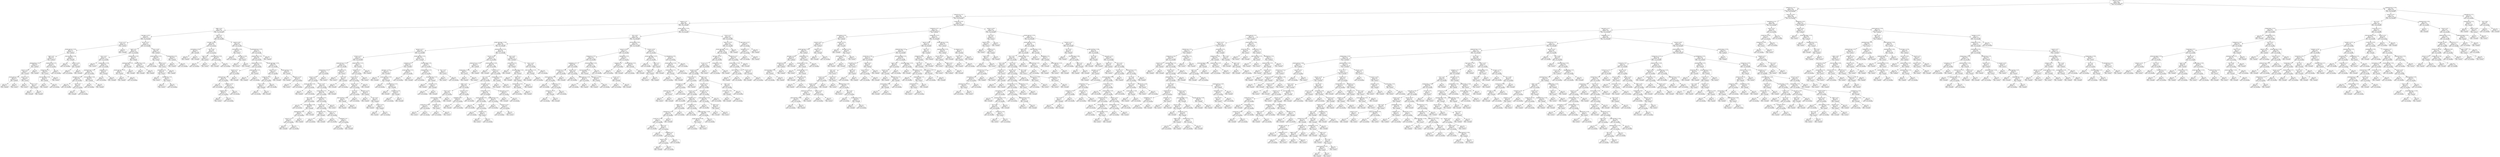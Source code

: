 digraph Tree {
node [shape=box, style="rounded", color="black", fontname=helvetica] ;
edge [fontname=helvetica] ;
0 [label="v18q-sum <= 0.05\ngini = 0.53\nsamples = 1882\nvalue = [218, 442, 360, 1953]\nclass = non_vulnerable"] ;
1 [label="instlevel2-sum <= 0.1\ngini = 0.59\nsamples = 1451\nvalue = [202, 406, 324, 1365]\nclass = non_vulnerable"] ;
0 -> 1 [labeldistance=2.5, labelangle=45, headlabel="True"] ;
2 [label="instlevel1-sum <= 0.1\ngini = 0.49\nsamples = 842\nvalue = [79, 165, 171, 921]\nclass = non_vulnerable"] ;
1 -> 2 ;
3 [label="cielorazo <= 0.5\ngini = 0.39\nsamples = 585\nvalue = [38, 75, 98, 705]\nclass = non_vulnerable"] ;
2 -> 3 ;
4 [label="edjefe <= 0.14\ngini = 0.56\nsamples = 135\nvalue = [17, 34, 27, 129]\nclass = non_vulnerable"] ;
3 -> 4 ;
5 [label="age-range_ <= 0.01\ngini = 0.67\nsamples = 67\nvalue = [11, 26, 14, 47]\nclass = non_vulnerable"] ;
4 -> 5 ;
6 [label="dis-sum <= 0.17\ngini = 0.72\nsamples = 18\nvalue = [5, 12, 8, 7]\nclass = moderate"] ;
5 -> 6 ;
7 [label="escolari_age-min <= 0.24\ngini = 0.71\nsamples = 17\nvalue = [5, 12, 5, 7]\nclass = moderate"] ;
6 -> 7 ;
8 [label="lugar2 <= 0.5\ngini = 0.59\nsamples = 12\nvalue = [5, 12, 1, 3]\nclass = moderate"] ;
7 -> 8 ;
9 [label="abastaguafuera <= 0.5\ngini = 0.44\nsamples = 8\nvalue = [3, 10, 1, 0]\nclass = moderate"] ;
8 -> 9 ;
10 [label="age-min <= 0.64\ngini = 0.51\nsamples = 7\nvalue = [3, 7, 1, 0]\nclass = moderate"] ;
9 -> 10 ;
11 [label="escolari_age-min <= 0.2\ngini = 0.24\nsamples = 3\nvalue = [1, 6, 0, 0]\nclass = moderate"] ;
10 -> 11 ;
12 [label="gini = 0.0\nsamples = 2\nvalue = [0, 6, 0, 0]\nclass = moderate"] ;
11 -> 12 ;
13 [label="gini = 0.0\nsamples = 1\nvalue = [1, 0, 0, 0]\nclass = extreme"] ;
11 -> 13 ;
14 [label="age-sum <= 0.14\ngini = 0.62\nsamples = 4\nvalue = [2, 1, 1, 0]\nclass = extreme"] ;
10 -> 14 ;
15 [label="gini = 0.0\nsamples = 2\nvalue = [2, 0, 0, 0]\nclass = extreme"] ;
14 -> 15 ;
16 [label="rooms <= 0.35\ngini = 0.5\nsamples = 2\nvalue = [0, 1, 1, 0]\nclass = moderate"] ;
14 -> 16 ;
17 [label="gini = 0.0\nsamples = 1\nvalue = [0, 0, 1, 0]\nclass = vulnerable"] ;
16 -> 17 ;
18 [label="gini = 0.0\nsamples = 1\nvalue = [0, 1, 0, 0]\nclass = moderate"] ;
16 -> 18 ;
19 [label="gini = 0.0\nsamples = 1\nvalue = [0, 3, 0, 0]\nclass = moderate"] ;
9 -> 19 ;
20 [label="estadocivil4-min <= 0.5\ngini = 0.65\nsamples = 4\nvalue = [2, 2, 0, 3]\nclass = non_vulnerable"] ;
8 -> 20 ;
21 [label="inst/age-max <= 0.1\ngini = 0.64\nsamples = 3\nvalue = [2, 2, 0, 1]\nclass = extreme"] ;
20 -> 21 ;
22 [label="rooms-per-capita <= 0.26\ngini = 0.44\nsamples = 2\nvalue = [0, 2, 0, 1]\nclass = moderate"] ;
21 -> 22 ;
23 [label="gini = 0.0\nsamples = 1\nvalue = [0, 2, 0, 0]\nclass = moderate"] ;
22 -> 23 ;
24 [label="gini = 0.0\nsamples = 1\nvalue = [0, 0, 0, 1]\nclass = non_vulnerable"] ;
22 -> 24 ;
25 [label="gini = 0.0\nsamples = 1\nvalue = [2, 0, 0, 0]\nclass = extreme"] ;
21 -> 25 ;
26 [label="gini = 0.0\nsamples = 1\nvalue = [0, 0, 0, 2]\nclass = non_vulnerable"] ;
20 -> 26 ;
27 [label="rooms-per-capita <= 0.38\ngini = 0.5\nsamples = 5\nvalue = [0, 0, 4, 4]\nclass = vulnerable"] ;
7 -> 27 ;
28 [label="gini = 0.0\nsamples = 2\nvalue = [0, 0, 0, 3]\nclass = non_vulnerable"] ;
27 -> 28 ;
29 [label="age-sum <= 0.04\ngini = 0.32\nsamples = 3\nvalue = [0, 0, 4, 1]\nclass = vulnerable"] ;
27 -> 29 ;
30 [label="gini = 0.0\nsamples = 1\nvalue = [0, 0, 0, 1]\nclass = non_vulnerable"] ;
29 -> 30 ;
31 [label="gini = 0.0\nsamples = 2\nvalue = [0, 0, 4, 0]\nclass = vulnerable"] ;
29 -> 31 ;
32 [label="gini = 0.0\nsamples = 1\nvalue = [0, 0, 3, 0]\nclass = vulnerable"] ;
6 -> 32 ;
33 [label="dis-sum <= 0.17\ngini = 0.57\nsamples = 49\nvalue = [6, 14, 6, 40]\nclass = non_vulnerable"] ;
5 -> 33 ;
34 [label="lugar3 <= 0.5\ngini = 0.47\nsamples = 38\nvalue = [1, 8, 6, 35]\nclass = non_vulnerable"] ;
33 -> 34 ;
35 [label="bonus <= 0.12\ngini = 0.27\nsamples = 31\nvalue = [1, 2, 3, 34]\nclass = non_vulnerable"] ;
34 -> 35 ;
36 [label="gini = 0.0\nsamples = 1\nvalue = [1, 0, 0, 0]\nclass = extreme"] ;
35 -> 36 ;
37 [label="inst/age-range_ <= 0.78\ngini = 0.23\nsamples = 30\nvalue = [0, 2, 3, 34]\nclass = non_vulnerable"] ;
35 -> 37 ;
38 [label="parentesco5-max <= 0.5\ngini = 0.16\nsamples = 28\nvalue = [0, 2, 1, 33]\nclass = non_vulnerable"] ;
37 -> 38 ;
39 [label="dependency <= 0.19\ngini = 0.06\nsamples = 26\nvalue = [0, 0, 1, 32]\nclass = non_vulnerable"] ;
38 -> 39 ;
40 [label="gini = 0.0\nsamples = 23\nvalue = [0, 0, 0, 30]\nclass = non_vulnerable"] ;
39 -> 40 ;
41 [label="walls <= 0.75\ngini = 0.44\nsamples = 3\nvalue = [0, 0, 1, 2]\nclass = non_vulnerable"] ;
39 -> 41 ;
42 [label="gini = 0.0\nsamples = 1\nvalue = [0, 0, 1, 0]\nclass = vulnerable"] ;
41 -> 42 ;
43 [label="gini = 0.0\nsamples = 2\nvalue = [0, 0, 0, 2]\nclass = non_vulnerable"] ;
41 -> 43 ;
44 [label="rooms-per-capita <= 0.08\ngini = 0.44\nsamples = 2\nvalue = [0, 2, 0, 1]\nclass = moderate"] ;
38 -> 44 ;
45 [label="gini = 0.0\nsamples = 1\nvalue = [0, 0, 0, 1]\nclass = non_vulnerable"] ;
44 -> 45 ;
46 [label="gini = 0.0\nsamples = 1\nvalue = [0, 2, 0, 0]\nclass = moderate"] ;
44 -> 46 ;
47 [label="paredmad <= 0.5\ngini = 0.44\nsamples = 2\nvalue = [0, 0, 2, 1]\nclass = vulnerable"] ;
37 -> 47 ;
48 [label="gini = 0.0\nsamples = 1\nvalue = [0, 0, 0, 1]\nclass = non_vulnerable"] ;
47 -> 48 ;
49 [label="gini = 0.0\nsamples = 1\nvalue = [0, 0, 2, 0]\nclass = vulnerable"] ;
47 -> 49 ;
50 [label="instlevel3-sum <= 0.07\ngini = 0.54\nsamples = 7\nvalue = [0, 6, 3, 1]\nclass = moderate"] ;
34 -> 50 ;
51 [label="parentesco6-max <= 0.5\ngini = 0.62\nsamples = 3\nvalue = [0, 1, 2, 1]\nclass = vulnerable"] ;
50 -> 51 ;
52 [label="escolari_age-max <= 0.79\ngini = 0.5\nsamples = 2\nvalue = [0, 1, 0, 1]\nclass = moderate"] ;
51 -> 52 ;
53 [label="gini = 0.0\nsamples = 1\nvalue = [0, 1, 0, 0]\nclass = moderate"] ;
52 -> 53 ;
54 [label="gini = 0.0\nsamples = 1\nvalue = [0, 0, 0, 1]\nclass = non_vulnerable"] ;
52 -> 54 ;
55 [label="gini = 0.0\nsamples = 1\nvalue = [0, 0, 2, 0]\nclass = vulnerable"] ;
51 -> 55 ;
56 [label="estadocivil7-std <= 0.35\ngini = 0.28\nsamples = 4\nvalue = [0, 5, 1, 0]\nclass = moderate"] ;
50 -> 56 ;
57 [label="gini = 0.0\nsamples = 1\nvalue = [0, 0, 1, 0]\nclass = vulnerable"] ;
56 -> 57 ;
58 [label="gini = 0.0\nsamples = 3\nvalue = [0, 5, 0, 0]\nclass = moderate"] ;
56 -> 58 ;
59 [label="bonus <= 0.38\ngini = 0.66\nsamples = 11\nvalue = [5, 6, 0, 5]\nclass = moderate"] ;
33 -> 59 ;
60 [label="escolari_age-sum <= 0.11\ngini = 0.58\nsamples = 8\nvalue = [5, 1, 0, 4]\nclass = extreme"] ;
59 -> 60 ;
61 [label="gini = 0.0\nsamples = 2\nvalue = [0, 0, 0, 3]\nclass = non_vulnerable"] ;
60 -> 61 ;
62 [label="tipovivi2 <= 0.5\ngini = 0.45\nsamples = 6\nvalue = [5, 1, 0, 1]\nclass = extreme"] ;
60 -> 62 ;
63 [label="pisomoscer <= 0.5\ngini = 0.28\nsamples = 5\nvalue = [5, 0, 0, 1]\nclass = extreme"] ;
62 -> 63 ;
64 [label="gini = 0.0\nsamples = 3\nvalue = [4, 0, 0, 0]\nclass = extreme"] ;
63 -> 64 ;
65 [label="instlevel5-max <= 0.5\ngini = 0.5\nsamples = 2\nvalue = [1, 0, 0, 1]\nclass = extreme"] ;
63 -> 65 ;
66 [label="gini = 0.0\nsamples = 1\nvalue = [1, 0, 0, 0]\nclass = extreme"] ;
65 -> 66 ;
67 [label="gini = 0.0\nsamples = 1\nvalue = [0, 0, 0, 1]\nclass = non_vulnerable"] ;
65 -> 67 ;
68 [label="gini = 0.0\nsamples = 1\nvalue = [0, 1, 0, 0]\nclass = moderate"] ;
62 -> 68 ;
69 [label="energcocinar2 <= 0.5\ngini = 0.28\nsamples = 3\nvalue = [0, 5, 0, 1]\nclass = moderate"] ;
59 -> 69 ;
70 [label="gini = 0.0\nsamples = 2\nvalue = [0, 5, 0, 0]\nclass = moderate"] ;
69 -> 70 ;
71 [label="gini = 0.0\nsamples = 1\nvalue = [0, 0, 0, 1]\nclass = non_vulnerable"] ;
69 -> 71 ;
72 [label="public <= 0.5\ngini = 0.41\nsamples = 68\nvalue = [6, 8, 13, 82]\nclass = non_vulnerable"] ;
4 -> 72 ;
73 [label="inst-range_ <= 0.06\ngini = 0.68\nsamples = 10\nvalue = [2, 2, 6, 7]\nclass = non_vulnerable"] ;
72 -> 73 ;
74 [label="overcrowding <= 0.18\ngini = 0.41\nsamples = 4\nvalue = [0, 2, 5, 0]\nclass = vulnerable"] ;
73 -> 74 ;
75 [label="gini = 0.0\nsamples = 2\nvalue = [0, 2, 0, 0]\nclass = moderate"] ;
74 -> 75 ;
76 [label="gini = 0.0\nsamples = 2\nvalue = [0, 0, 5, 0]\nclass = vulnerable"] ;
74 -> 76 ;
77 [label="r4h3 <= 0.19\ngini = 0.46\nsamples = 6\nvalue = [2, 0, 1, 7]\nclass = non_vulnerable"] ;
73 -> 77 ;
78 [label="lugar2 <= 0.5\ngini = 0.5\nsamples = 3\nvalue = [2, 0, 0, 2]\nclass = extreme"] ;
77 -> 78 ;
79 [label="gini = 0.0\nsamples = 2\nvalue = [0, 0, 0, 2]\nclass = non_vulnerable"] ;
78 -> 79 ;
80 [label="gini = 0.0\nsamples = 1\nvalue = [2, 0, 0, 0]\nclass = extreme"] ;
78 -> 80 ;
81 [label="escolari_age-min <= 0.16\ngini = 0.28\nsamples = 3\nvalue = [0, 0, 1, 5]\nclass = non_vulnerable"] ;
77 -> 81 ;
82 [label="gini = 0.0\nsamples = 1\nvalue = [0, 0, 1, 0]\nclass = vulnerable"] ;
81 -> 82 ;
83 [label="gini = 0.0\nsamples = 2\nvalue = [0, 0, 0, 5]\nclass = non_vulnerable"] ;
81 -> 83 ;
84 [label="age-std <= 0.06\ngini = 0.32\nsamples = 58\nvalue = [4, 6, 7, 75]\nclass = non_vulnerable"] ;
72 -> 84 ;
85 [label="overcrowding <= 0.16\ngini = 0.67\nsamples = 5\nvalue = [2, 0, 2, 2]\nclass = extreme"] ;
84 -> 85 ;
86 [label="gini = 0.0\nsamples = 2\nvalue = [0, 0, 0, 2]\nclass = non_vulnerable"] ;
85 -> 86 ;
87 [label="age-range_ <= 0.03\ngini = 0.5\nsamples = 3\nvalue = [2, 0, 2, 0]\nclass = extreme"] ;
85 -> 87 ;
88 [label="gini = 0.0\nsamples = 2\nvalue = [2, 0, 0, 0]\nclass = extreme"] ;
87 -> 88 ;
89 [label="gini = 0.0\nsamples = 1\nvalue = [0, 0, 2, 0]\nclass = vulnerable"] ;
87 -> 89 ;
90 [label="parentesco6-sum <= 0.07\ngini = 0.27\nsamples = 53\nvalue = [2, 6, 5, 73]\nclass = non_vulnerable"] ;
84 -> 90 ;
91 [label="estadocivil7-std <= 0.8\ngini = 0.25\nsamples = 52\nvalue = [2, 5, 5, 73]\nclass = non_vulnerable"] ;
90 -> 91 ;
92 [label="estadocivil6-min <= 0.5\ngini = 0.18\nsamples = 38\nvalue = [1, 2, 3, 57]\nclass = non_vulnerable"] ;
91 -> 92 ;
93 [label="tipovivi4 <= 0.5\ngini = 0.13\nsamples = 36\nvalue = [1, 0, 3, 56]\nclass = non_vulnerable"] ;
92 -> 93 ;
94 [label="estadocivil3-max <= 0.5\ngini = 0.03\nsamples = 35\nvalue = [1, 0, 0, 56]\nclass = non_vulnerable"] ;
93 -> 94 ;
95 [label="gini = 0.0\nsamples = 27\nvalue = [0, 0, 0, 43]\nclass = non_vulnerable"] ;
94 -> 95 ;
96 [label="meaneduc <= 0.21\ngini = 0.13\nsamples = 8\nvalue = [1, 0, 0, 13]\nclass = non_vulnerable"] ;
94 -> 96 ;
97 [label="paredpreb <= 0.5\ngini = 0.24\nsamples = 3\nvalue = [1, 0, 0, 6]\nclass = non_vulnerable"] ;
96 -> 97 ;
98 [label="gini = 0.0\nsamples = 1\nvalue = [1, 0, 0, 0]\nclass = extreme"] ;
97 -> 98 ;
99 [label="gini = 0.0\nsamples = 2\nvalue = [0, 0, 0, 6]\nclass = non_vulnerable"] ;
97 -> 99 ;
100 [label="gini = 0.0\nsamples = 5\nvalue = [0, 0, 0, 7]\nclass = non_vulnerable"] ;
96 -> 100 ;
101 [label="gini = 0.0\nsamples = 1\nvalue = [0, 0, 3, 0]\nclass = vulnerable"] ;
93 -> 101 ;
102 [label="escolari_age-min <= 0.2\ngini = 0.44\nsamples = 2\nvalue = [0, 2, 0, 1]\nclass = moderate"] ;
92 -> 102 ;
103 [label="gini = 0.0\nsamples = 1\nvalue = [0, 2, 0, 0]\nclass = moderate"] ;
102 -> 103 ;
104 [label="gini = 0.0\nsamples = 1\nvalue = [0, 0, 0, 1]\nclass = non_vulnerable"] ;
102 -> 104 ;
105 [label="escolari_age-range_ <= 0.6\ngini = 0.44\nsamples = 14\nvalue = [1, 3, 2, 16]\nclass = non_vulnerable"] ;
91 -> 105 ;
106 [label="age-min <= 0.51\ngini = 0.22\nsamples = 9\nvalue = [0, 0, 2, 14]\nclass = non_vulnerable"] ;
105 -> 106 ;
107 [label="inst/age-max <= 0.4\ngini = 0.12\nsamples = 8\nvalue = [0, 0, 1, 14]\nclass = non_vulnerable"] ;
106 -> 107 ;
108 [label="tamviv <= 0.14\ngini = 0.5\nsamples = 2\nvalue = [0, 0, 1, 1]\nclass = vulnerable"] ;
107 -> 108 ;
109 [label="gini = 0.0\nsamples = 1\nvalue = [0, 0, 0, 1]\nclass = non_vulnerable"] ;
108 -> 109 ;
110 [label="gini = 0.0\nsamples = 1\nvalue = [0, 0, 1, 0]\nclass = vulnerable"] ;
108 -> 110 ;
111 [label="gini = 0.0\nsamples = 6\nvalue = [0, 0, 0, 13]\nclass = non_vulnerable"] ;
107 -> 111 ;
112 [label="gini = 0.0\nsamples = 1\nvalue = [0, 0, 1, 0]\nclass = vulnerable"] ;
106 -> 112 ;
113 [label="escolari_age-max <= 0.8\ngini = 0.61\nsamples = 5\nvalue = [1, 3, 0, 2]\nclass = moderate"] ;
105 -> 113 ;
114 [label="gini = 0.0\nsamples = 2\nvalue = [0, 3, 0, 0]\nclass = moderate"] ;
113 -> 114 ;
115 [label="bedrooms <= 0.07\ngini = 0.44\nsamples = 3\nvalue = [1, 0, 0, 2]\nclass = non_vulnerable"] ;
113 -> 115 ;
116 [label="gini = 0.0\nsamples = 1\nvalue = [1, 0, 0, 0]\nclass = extreme"] ;
115 -> 116 ;
117 [label="gini = 0.0\nsamples = 2\nvalue = [0, 0, 0, 2]\nclass = non_vulnerable"] ;
115 -> 117 ;
118 [label="gini = 0.0\nsamples = 1\nvalue = [0, 1, 0, 0]\nclass = moderate"] ;
90 -> 118 ;
119 [label="escolari_age-min <= 0.24\ngini = 0.33\nsamples = 450\nvalue = [21, 41, 71, 576]\nclass = non_vulnerable"] ;
3 -> 119 ;
120 [label="r4h2 <= 0.19\ngini = 0.44\nsamples = 256\nvalue = [15, 33, 60, 293]\nclass = non_vulnerable"] ;
119 -> 120 ;
121 [label="escolari_age-range_ <= 0.02\ngini = 0.54\nsamples = 155\nvalue = [14, 23, 49, 149]\nclass = non_vulnerable"] ;
120 -> 121 ;
122 [label="age-max <= 0.72\ngini = 0.63\nsamples = 63\nvalue = [7, 11, 30, 48]\nclass = non_vulnerable"] ;
121 -> 122 ;
123 [label="inst-max <= 0.31\ngini = 0.61\nsamples = 47\nvalue = [6, 10, 13, 39]\nclass = non_vulnerable"] ;
122 -> 123 ;
124 [label="estadocivil5-sum <= 0.12\ngini = 0.51\nsamples = 34\nvalue = [4, 3, 10, 33]\nclass = non_vulnerable"] ;
123 -> 124 ;
125 [label="energcocinar4 <= 0.5\ngini = 0.47\nsamples = 31\nvalue = [2, 3, 9, 32]\nclass = non_vulnerable"] ;
124 -> 125 ;
126 [label="age-sum <= 0.08\ngini = 0.45\nsamples = 30\nvalue = [1, 3, 9, 32]\nclass = non_vulnerable"] ;
125 -> 126 ;
127 [label="escolari_age-sum <= 0.03\ngini = 0.48\nsamples = 2\nvalue = [0, 2, 0, 3]\nclass = non_vulnerable"] ;
126 -> 127 ;
128 [label="gini = 0.0\nsamples = 1\nvalue = [0, 2, 0, 0]\nclass = moderate"] ;
127 -> 128 ;
129 [label="gini = 0.0\nsamples = 1\nvalue = [0, 0, 0, 3]\nclass = non_vulnerable"] ;
127 -> 129 ;
130 [label="r4m3 <= 0.19\ngini = 0.42\nsamples = 28\nvalue = [1, 1, 9, 29]\nclass = non_vulnerable"] ;
126 -> 130 ;
131 [label="energcocinar3 <= 0.5\ngini = 0.38\nsamples = 26\nvalue = [1, 1, 7, 29]\nclass = non_vulnerable"] ;
130 -> 131 ;
132 [label="r4h2 <= 0.06\ngini = 0.49\nsamples = 11\nvalue = [0, 1, 5, 11]\nclass = non_vulnerable"] ;
131 -> 132 ;
133 [label="gini = 0.0\nsamples = 4\nvalue = [0, 0, 0, 7]\nclass = non_vulnerable"] ;
132 -> 133 ;
134 [label="rooms-per-capita <= 0.38\ngini = 0.58\nsamples = 7\nvalue = [0, 1, 5, 4]\nclass = vulnerable"] ;
132 -> 134 ;
135 [label="abastaguafuera <= 0.5\ngini = 0.5\nsamples = 5\nvalue = [0, 1, 1, 4]\nclass = non_vulnerable"] ;
134 -> 135 ;
136 [label="age-sum <= 0.1\ngini = 0.32\nsamples = 4\nvalue = [0, 0, 1, 4]\nclass = non_vulnerable"] ;
135 -> 136 ;
137 [label="gini = 0.0\nsamples = 1\nvalue = [0, 0, 1, 0]\nclass = vulnerable"] ;
136 -> 137 ;
138 [label="gini = 0.0\nsamples = 3\nvalue = [0, 0, 0, 4]\nclass = non_vulnerable"] ;
136 -> 138 ;
139 [label="gini = 0.0\nsamples = 1\nvalue = [0, 1, 0, 0]\nclass = moderate"] ;
135 -> 139 ;
140 [label="gini = 0.0\nsamples = 2\nvalue = [0, 0, 4, 0]\nclass = vulnerable"] ;
134 -> 140 ;
141 [label="overcrowding <= 0.2\ngini = 0.25\nsamples = 15\nvalue = [1, 0, 2, 18]\nclass = non_vulnerable"] ;
131 -> 141 ;
142 [label="inst-std <= 0.12\ngini = 0.18\nsamples = 14\nvalue = [0, 0, 2, 18]\nclass = non_vulnerable"] ;
141 -> 142 ;
143 [label="inst/age-std <= 0.01\ngini = 0.5\nsamples = 2\nvalue = [0, 0, 1, 1]\nclass = vulnerable"] ;
142 -> 143 ;
144 [label="gini = 0.0\nsamples = 1\nvalue = [0, 0, 0, 1]\nclass = non_vulnerable"] ;
143 -> 144 ;
145 [label="gini = 0.0\nsamples = 1\nvalue = [0, 0, 1, 0]\nclass = vulnerable"] ;
143 -> 145 ;
146 [label="age-sum <= 0.12\ngini = 0.1\nsamples = 12\nvalue = [0, 0, 1, 17]\nclass = non_vulnerable"] ;
142 -> 146 ;
147 [label="gini = 0.0\nsamples = 6\nvalue = [0, 0, 0, 9]\nclass = non_vulnerable"] ;
146 -> 147 ;
148 [label="paredmad <= 0.5\ngini = 0.2\nsamples = 6\nvalue = [0, 0, 1, 8]\nclass = non_vulnerable"] ;
146 -> 148 ;
149 [label="gini = 0.0\nsamples = 5\nvalue = [0, 0, 0, 8]\nclass = non_vulnerable"] ;
148 -> 149 ;
150 [label="gini = 0.0\nsamples = 1\nvalue = [0, 0, 1, 0]\nclass = vulnerable"] ;
148 -> 150 ;
151 [label="gini = 0.0\nsamples = 1\nvalue = [1, 0, 0, 0]\nclass = extreme"] ;
141 -> 151 ;
152 [label="gini = 0.0\nsamples = 2\nvalue = [0, 0, 2, 0]\nclass = vulnerable"] ;
130 -> 152 ;
153 [label="gini = 0.0\nsamples = 1\nvalue = [1, 0, 0, 0]\nclass = extreme"] ;
125 -> 153 ;
154 [label="pisomoscer <= 0.5\ngini = 0.62\nsamples = 3\nvalue = [2, 0, 1, 1]\nclass = extreme"] ;
124 -> 154 ;
155 [label="gini = 0.0\nsamples = 1\nvalue = [2, 0, 0, 0]\nclass = extreme"] ;
154 -> 155 ;
156 [label="r4h2 <= 0.06\ngini = 0.5\nsamples = 2\nvalue = [0, 0, 1, 1]\nclass = vulnerable"] ;
154 -> 156 ;
157 [label="gini = 0.0\nsamples = 1\nvalue = [0, 0, 1, 0]\nclass = vulnerable"] ;
156 -> 157 ;
158 [label="gini = 0.0\nsamples = 1\nvalue = [0, 0, 0, 1]\nclass = non_vulnerable"] ;
156 -> 158 ;
159 [label="estadocivil5-sum <= 0.12\ngini = 0.7\nsamples = 13\nvalue = [2, 7, 3, 6]\nclass = moderate"] ;
123 -> 159 ;
160 [label="elimbasu3 <= 0.5\ngini = 0.71\nsamples = 11\nvalue = [2, 4, 3, 6]\nclass = non_vulnerable"] ;
159 -> 160 ;
161 [label="inst-max <= 0.44\ngini = 0.64\nsamples = 10\nvalue = [0, 4, 3, 6]\nclass = non_vulnerable"] ;
160 -> 161 ;
162 [label="age-min <= 0.71\ngini = 0.56\nsamples = 9\nvalue = [0, 4, 1, 6]\nclass = non_vulnerable"] ;
161 -> 162 ;
163 [label="roof <= 0.75\ngini = 0.45\nsamples = 5\nvalue = [0, 1, 1, 5]\nclass = non_vulnerable"] ;
162 -> 163 ;
164 [label="walls+roof+floor <= 0.42\ngini = 0.5\nsamples = 2\nvalue = [0, 1, 1, 0]\nclass = moderate"] ;
163 -> 164 ;
165 [label="gini = 0.0\nsamples = 1\nvalue = [0, 1, 0, 0]\nclass = moderate"] ;
164 -> 165 ;
166 [label="gini = 0.0\nsamples = 1\nvalue = [0, 0, 1, 0]\nclass = vulnerable"] ;
164 -> 166 ;
167 [label="gini = 0.0\nsamples = 3\nvalue = [0, 0, 0, 5]\nclass = non_vulnerable"] ;
163 -> 167 ;
168 [label="bedrooms <= 0.14\ngini = 0.38\nsamples = 4\nvalue = [0, 3, 0, 1]\nclass = moderate"] ;
162 -> 168 ;
169 [label="gini = 0.0\nsamples = 1\nvalue = [0, 1, 0, 0]\nclass = moderate"] ;
168 -> 169 ;
170 [label="roof <= 0.75\ngini = 0.44\nsamples = 3\nvalue = [0, 2, 0, 1]\nclass = moderate"] ;
168 -> 170 ;
171 [label="gini = 0.0\nsamples = 1\nvalue = [0, 1, 0, 0]\nclass = moderate"] ;
170 -> 171 ;
172 [label="age-sum <= 0.15\ngini = 0.5\nsamples = 2\nvalue = [0, 1, 0, 1]\nclass = moderate"] ;
170 -> 172 ;
173 [label="gini = 0.0\nsamples = 1\nvalue = [0, 1, 0, 0]\nclass = moderate"] ;
172 -> 173 ;
174 [label="gini = 0.0\nsamples = 1\nvalue = [0, 0, 0, 1]\nclass = non_vulnerable"] ;
172 -> 174 ;
175 [label="gini = 0.0\nsamples = 1\nvalue = [0, 0, 2, 0]\nclass = vulnerable"] ;
161 -> 175 ;
176 [label="gini = 0.0\nsamples = 1\nvalue = [2, 0, 0, 0]\nclass = extreme"] ;
160 -> 176 ;
177 [label="gini = 0.0\nsamples = 2\nvalue = [0, 3, 0, 0]\nclass = moderate"] ;
159 -> 177 ;
178 [label="escolari_age-max <= 0.12\ngini = 0.53\nsamples = 16\nvalue = [1, 1, 17, 9]\nclass = vulnerable"] ;
122 -> 178 ;
179 [label="paredmad <= 0.5\ngini = 0.36\nsamples = 10\nvalue = [0, 0, 16, 5]\nclass = vulnerable"] ;
178 -> 179 ;
180 [label="age-range_ <= 0.03\ngini = 0.21\nsamples = 8\nvalue = [0, 0, 15, 2]\nclass = vulnerable"] ;
179 -> 180 ;
181 [label="gini = 0.0\nsamples = 4\nvalue = [0, 0, 9, 0]\nclass = vulnerable"] ;
180 -> 181 ;
182 [label="escolari_age-sum <= 0.03\ngini = 0.38\nsamples = 4\nvalue = [0, 0, 6, 2]\nclass = vulnerable"] ;
180 -> 182 ;
183 [label="gini = 0.0\nsamples = 1\nvalue = [0, 0, 0, 1]\nclass = non_vulnerable"] ;
182 -> 183 ;
184 [label="escolari_age-min <= 0.11\ngini = 0.24\nsamples = 3\nvalue = [0, 0, 6, 1]\nclass = vulnerable"] ;
182 -> 184 ;
185 [label="gini = 0.0\nsamples = 1\nvalue = [0, 0, 4, 0]\nclass = vulnerable"] ;
184 -> 185 ;
186 [label="inst/age-std <= 0.01\ngini = 0.44\nsamples = 2\nvalue = [0, 0, 2, 1]\nclass = vulnerable"] ;
184 -> 186 ;
187 [label="gini = 0.0\nsamples = 1\nvalue = [0, 0, 0, 1]\nclass = non_vulnerable"] ;
186 -> 187 ;
188 [label="gini = 0.0\nsamples = 1\nvalue = [0, 0, 2, 0]\nclass = vulnerable"] ;
186 -> 188 ;
189 [label="escolari_age-max <= 0.11\ngini = 0.38\nsamples = 2\nvalue = [0, 0, 1, 3]\nclass = non_vulnerable"] ;
179 -> 189 ;
190 [label="gini = 0.0\nsamples = 1\nvalue = [0, 0, 0, 3]\nclass = non_vulnerable"] ;
189 -> 190 ;
191 [label="gini = 0.0\nsamples = 1\nvalue = [0, 0, 1, 0]\nclass = vulnerable"] ;
189 -> 191 ;
192 [label="rooms-per-capita <= 0.6\ngini = 0.61\nsamples = 6\nvalue = [1, 1, 1, 4]\nclass = non_vulnerable"] ;
178 -> 192 ;
193 [label="mobilephone-min <= 0.5\ngini = 0.56\nsamples = 4\nvalue = [0, 1, 1, 3]\nclass = non_vulnerable"] ;
192 -> 193 ;
194 [label="gini = 0.0\nsamples = 1\nvalue = [0, 0, 0, 2]\nclass = non_vulnerable"] ;
193 -> 194 ;
195 [label="escolari_age-max <= 0.15\ngini = 0.67\nsamples = 3\nvalue = [0, 1, 1, 1]\nclass = moderate"] ;
193 -> 195 ;
196 [label="gini = 0.0\nsamples = 1\nvalue = [0, 1, 0, 0]\nclass = moderate"] ;
195 -> 196 ;
197 [label="female-min <= 0.5\ngini = 0.5\nsamples = 2\nvalue = [0, 0, 1, 1]\nclass = vulnerable"] ;
195 -> 197 ;
198 [label="gini = 0.0\nsamples = 1\nvalue = [0, 0, 0, 1]\nclass = non_vulnerable"] ;
197 -> 198 ;
199 [label="gini = 0.0\nsamples = 1\nvalue = [0, 0, 1, 0]\nclass = vulnerable"] ;
197 -> 199 ;
200 [label="floor <= 0.75\ngini = 0.5\nsamples = 2\nvalue = [1, 0, 0, 1]\nclass = extreme"] ;
192 -> 200 ;
201 [label="gini = 0.0\nsamples = 1\nvalue = [1, 0, 0, 0]\nclass = extreme"] ;
200 -> 201 ;
202 [label="gini = 0.0\nsamples = 1\nvalue = [0, 0, 0, 1]\nclass = non_vulnerable"] ;
200 -> 202 ;
203 [label="parentesco3-sum <= 0.15\ngini = 0.44\nsamples = 92\nvalue = [7, 12, 19, 101]\nclass = non_vulnerable"] ;
121 -> 203 ;
204 [label="tech-min <= 0.25\ngini = 0.32\nsamples = 77\nvalue = [7, 6, 7, 89]\nclass = non_vulnerable"] ;
203 -> 204 ;
205 [label="estadocivil7-sum <= 0.15\ngini = 0.32\nsamples = 3\nvalue = [1, 4, 0, 0]\nclass = moderate"] ;
204 -> 205 ;
206 [label="inst/age-range_ <= 0.16\ngini = 0.5\nsamples = 2\nvalue = [1, 1, 0, 0]\nclass = extreme"] ;
205 -> 206 ;
207 [label="gini = 0.0\nsamples = 1\nvalue = [0, 1, 0, 0]\nclass = moderate"] ;
206 -> 207 ;
208 [label="gini = 0.0\nsamples = 1\nvalue = [1, 0, 0, 0]\nclass = extreme"] ;
206 -> 208 ;
209 [label="gini = 0.0\nsamples = 1\nvalue = [0, 3, 0, 0]\nclass = moderate"] ;
205 -> 209 ;
210 [label="escolari_age-sum <= 0.03\ngini = 0.26\nsamples = 74\nvalue = [6, 2, 7, 89]\nclass = non_vulnerable"] ;
204 -> 210 ;
211 [label="gini = 0.0\nsamples = 1\nvalue = [0, 0, 2, 0]\nclass = vulnerable"] ;
210 -> 211 ;
212 [label="hhsize-diff <= 0.11\ngini = 0.23\nsamples = 73\nvalue = [6, 2, 5, 89]\nclass = non_vulnerable"] ;
210 -> 212 ;
213 [label="roof <= 0.75\ngini = 0.19\nsamples = 71\nvalue = [5, 0, 5, 89]\nclass = non_vulnerable"] ;
212 -> 213 ;
214 [label="edjefa <= 0.14\ngini = 0.39\nsamples = 20\nvalue = [3, 0, 4, 22]\nclass = non_vulnerable"] ;
213 -> 214 ;
215 [label="hhsize <= 0.13\ngini = 0.58\nsamples = 10\nvalue = [3, 0, 3, 8]\nclass = non_vulnerable"] ;
214 -> 215 ;
216 [label="rooms-per-capita <= 0.29\ngini = 0.4\nsamples = 8\nvalue = [3, 0, 0, 8]\nclass = non_vulnerable"] ;
215 -> 216 ;
217 [label="escolari-max <= 0.33\ngini = 0.22\nsamples = 6\nvalue = [1, 0, 0, 7]\nclass = non_vulnerable"] ;
216 -> 217 ;
218 [label="gini = 0.0\nsamples = 1\nvalue = [1, 0, 0, 0]\nclass = extreme"] ;
217 -> 218 ;
219 [label="gini = 0.0\nsamples = 5\nvalue = [0, 0, 0, 7]\nclass = non_vulnerable"] ;
217 -> 219 ;
220 [label="pisomoscer <= 0.5\ngini = 0.44\nsamples = 2\nvalue = [2, 0, 0, 1]\nclass = extreme"] ;
216 -> 220 ;
221 [label="gini = 0.0\nsamples = 1\nvalue = [0, 0, 0, 1]\nclass = non_vulnerable"] ;
220 -> 221 ;
222 [label="gini = 0.0\nsamples = 1\nvalue = [2, 0, 0, 0]\nclass = extreme"] ;
220 -> 222 ;
223 [label="gini = 0.0\nsamples = 2\nvalue = [0, 0, 3, 0]\nclass = vulnerable"] ;
215 -> 223 ;
224 [label="age-max <= 0.49\ngini = 0.12\nsamples = 10\nvalue = [0, 0, 1, 14]\nclass = non_vulnerable"] ;
214 -> 224 ;
225 [label="paredblolad <= 0.5\ngini = 0.44\nsamples = 2\nvalue = [0, 0, 1, 2]\nclass = non_vulnerable"] ;
224 -> 225 ;
226 [label="gini = 0.0\nsamples = 1\nvalue = [0, 0, 1, 0]\nclass = vulnerable"] ;
225 -> 226 ;
227 [label="gini = 0.0\nsamples = 1\nvalue = [0, 0, 0, 2]\nclass = non_vulnerable"] ;
225 -> 227 ;
228 [label="gini = 0.0\nsamples = 8\nvalue = [0, 0, 0, 12]\nclass = non_vulnerable"] ;
224 -> 228 ;
229 [label="age-range_ <= 0.48\ngini = 0.08\nsamples = 51\nvalue = [2, 0, 1, 67]\nclass = non_vulnerable"] ;
213 -> 229 ;
230 [label="instlevel3-min <= 0.5\ngini = 0.06\nsamples = 48\nvalue = [2, 0, 0, 64]\nclass = non_vulnerable"] ;
229 -> 230 ;
231 [label="escolari_age-std <= 0.72\ngini = 0.03\nsamples = 44\nvalue = [1, 0, 0, 58]\nclass = non_vulnerable"] ;
230 -> 231 ;
232 [label="gini = 0.0\nsamples = 41\nvalue = [0, 0, 0, 56]\nclass = non_vulnerable"] ;
231 -> 232 ;
233 [label="rooms <= 0.35\ngini = 0.44\nsamples = 3\nvalue = [1, 0, 0, 2]\nclass = non_vulnerable"] ;
231 -> 233 ;
234 [label="gini = 0.0\nsamples = 1\nvalue = [0, 0, 0, 1]\nclass = non_vulnerable"] ;
233 -> 234 ;
235 [label="sanitario2 <= 0.5\ngini = 0.5\nsamples = 2\nvalue = [1, 0, 0, 1]\nclass = extreme"] ;
233 -> 235 ;
236 [label="gini = 0.0\nsamples = 1\nvalue = [1, 0, 0, 0]\nclass = extreme"] ;
235 -> 236 ;
237 [label="gini = 0.0\nsamples = 1\nvalue = [0, 0, 0, 1]\nclass = non_vulnerable"] ;
235 -> 237 ;
238 [label="estadocivil7-std <= 0.5\ngini = 0.24\nsamples = 4\nvalue = [1, 0, 0, 6]\nclass = non_vulnerable"] ;
230 -> 238 ;
239 [label="gini = 0.0\nsamples = 2\nvalue = [0, 0, 0, 4]\nclass = non_vulnerable"] ;
238 -> 239 ;
240 [label="age-sum <= 0.19\ngini = 0.44\nsamples = 2\nvalue = [1, 0, 0, 2]\nclass = non_vulnerable"] ;
238 -> 240 ;
241 [label="gini = 0.0\nsamples = 1\nvalue = [0, 0, 0, 2]\nclass = non_vulnerable"] ;
240 -> 241 ;
242 [label="gini = 0.0\nsamples = 1\nvalue = [1, 0, 0, 0]\nclass = extreme"] ;
240 -> 242 ;
243 [label="hogar_mayor <= 0.17\ngini = 0.38\nsamples = 3\nvalue = [0, 0, 1, 3]\nclass = non_vulnerable"] ;
229 -> 243 ;
244 [label="gini = 0.0\nsamples = 1\nvalue = [0, 0, 1, 0]\nclass = vulnerable"] ;
243 -> 244 ;
245 [label="gini = 0.0\nsamples = 2\nvalue = [0, 0, 0, 3]\nclass = non_vulnerable"] ;
243 -> 245 ;
246 [label="inst/age-range_ <= 0.22\ngini = 0.44\nsamples = 2\nvalue = [1, 2, 0, 0]\nclass = moderate"] ;
212 -> 246 ;
247 [label="gini = 0.0\nsamples = 1\nvalue = [0, 2, 0, 0]\nclass = moderate"] ;
246 -> 247 ;
248 [label="gini = 0.0\nsamples = 1\nvalue = [1, 0, 0, 0]\nclass = extreme"] ;
246 -> 248 ;
249 [label="rooms <= 0.35\ngini = 0.64\nsamples = 15\nvalue = [0, 6, 12, 12]\nclass = vulnerable"] ;
203 -> 249 ;
250 [label="escolari-std <= 0.13\ngini = 0.56\nsamples = 5\nvalue = [0, 6, 4, 1]\nclass = moderate"] ;
249 -> 250 ;
251 [label="gini = 0.0\nsamples = 1\nvalue = [0, 0, 2, 0]\nclass = vulnerable"] ;
250 -> 251 ;
252 [label="phones-per-capita <= 0.25\ngini = 0.49\nsamples = 4\nvalue = [0, 6, 2, 1]\nclass = moderate"] ;
250 -> 252 ;
253 [label="gini = 0.0\nsamples = 1\nvalue = [0, 0, 2, 0]\nclass = vulnerable"] ;
252 -> 253 ;
254 [label="lugar6 <= 0.5\ngini = 0.24\nsamples = 3\nvalue = [0, 6, 0, 1]\nclass = moderate"] ;
252 -> 254 ;
255 [label="instlevel3-sum <= 0.14\ngini = 0.38\nsamples = 2\nvalue = [0, 3, 0, 1]\nclass = moderate"] ;
254 -> 255 ;
256 [label="gini = 0.0\nsamples = 1\nvalue = [0, 0, 0, 1]\nclass = non_vulnerable"] ;
255 -> 256 ;
257 [label="gini = 0.0\nsamples = 1\nvalue = [0, 3, 0, 0]\nclass = moderate"] ;
255 -> 257 ;
258 [label="gini = 0.0\nsamples = 1\nvalue = [0, 3, 0, 0]\nclass = moderate"] ;
254 -> 258 ;
259 [label="tamviv <= 0.18\ngini = 0.49\nsamples = 10\nvalue = [0, 0, 8, 11]\nclass = non_vulnerable"] ;
249 -> 259 ;
260 [label="walls+roof+floor <= 0.42\ngini = 0.44\nsamples = 5\nvalue = [0, 0, 8, 4]\nclass = vulnerable"] ;
259 -> 260 ;
261 [label="gini = 0.0\nsamples = 2\nvalue = [0, 0, 8, 0]\nclass = vulnerable"] ;
260 -> 261 ;
262 [label="gini = 0.0\nsamples = 3\nvalue = [0, 0, 0, 4]\nclass = non_vulnerable"] ;
260 -> 262 ;
263 [label="gini = 0.0\nsamples = 5\nvalue = [0, 0, 0, 7]\nclass = non_vulnerable"] ;
259 -> 263 ;
264 [label="rent-per-capita <= 0.01\ngini = 0.24\nsamples = 101\nvalue = [1, 10, 11, 144]\nclass = non_vulnerable"] ;
120 -> 264 ;
265 [label="age-sum <= 0.48\ngini = 0.17\nsamples = 76\nvalue = [0, 6, 6, 117]\nclass = non_vulnerable"] ;
264 -> 265 ;
266 [label="inst/age-max <= 0.77\ngini = 0.14\nsamples = 69\nvalue = [0, 6, 3, 110]\nclass = non_vulnerable"] ;
265 -> 266 ;
267 [label="paredblolad <= 0.5\ngini = 0.06\nsamples = 53\nvalue = [0, 1, 2, 90]\nclass = non_vulnerable"] ;
266 -> 267 ;
268 [label="instlevel5-sum <= 0.38\ngini = 0.15\nsamples = 17\nvalue = [0, 0, 2, 23]\nclass = non_vulnerable"] ;
267 -> 268 ;
269 [label="escolari_age-min <= 0.19\ngini = 0.08\nsamples = 16\nvalue = [0, 0, 1, 23]\nclass = non_vulnerable"] ;
268 -> 269 ;
270 [label="gini = 0.0\nsamples = 12\nvalue = [0, 0, 0, 19]\nclass = non_vulnerable"] ;
269 -> 270 ;
271 [label="escolari-max <= 0.4\ngini = 0.32\nsamples = 4\nvalue = [0, 0, 1, 4]\nclass = non_vulnerable"] ;
269 -> 271 ;
272 [label="inst/age-max <= 0.47\ngini = 0.5\nsamples = 2\nvalue = [0, 0, 1, 1]\nclass = vulnerable"] ;
271 -> 272 ;
273 [label="gini = 0.0\nsamples = 1\nvalue = [0, 0, 0, 1]\nclass = non_vulnerable"] ;
272 -> 273 ;
274 [label="gini = 0.0\nsamples = 1\nvalue = [0, 0, 1, 0]\nclass = vulnerable"] ;
272 -> 274 ;
275 [label="gini = 0.0\nsamples = 2\nvalue = [0, 0, 0, 3]\nclass = non_vulnerable"] ;
271 -> 275 ;
276 [label="gini = 0.0\nsamples = 1\nvalue = [0, 0, 1, 0]\nclass = vulnerable"] ;
268 -> 276 ;
277 [label="age-std <= 0.54\ngini = 0.03\nsamples = 36\nvalue = [0, 1, 0, 67]\nclass = non_vulnerable"] ;
267 -> 277 ;
278 [label="gini = 0.0\nsamples = 31\nvalue = [0, 0, 0, 61]\nclass = non_vulnerable"] ;
277 -> 278 ;
279 [label="escolari_age-sum <= 0.22\ngini = 0.24\nsamples = 5\nvalue = [0, 1, 0, 6]\nclass = non_vulnerable"] ;
277 -> 279 ;
280 [label="gini = 0.0\nsamples = 4\nvalue = [0, 0, 0, 6]\nclass = non_vulnerable"] ;
279 -> 280 ;
281 [label="gini = 0.0\nsamples = 1\nvalue = [0, 1, 0, 0]\nclass = moderate"] ;
279 -> 281 ;
282 [label="phones-per-capita <= 0.24\ngini = 0.37\nsamples = 16\nvalue = [0, 5, 1, 20]\nclass = non_vulnerable"] ;
266 -> 282 ;
283 [label="rooms-per-capita <= 0.11\ngini = 0.53\nsamples = 5\nvalue = [0, 5, 1, 2]\nclass = moderate"] ;
282 -> 283 ;
284 [label="dependency <= 0.14\ngini = 0.28\nsamples = 3\nvalue = [0, 5, 0, 1]\nclass = moderate"] ;
283 -> 284 ;
285 [label="gini = 0.0\nsamples = 2\nvalue = [0, 5, 0, 0]\nclass = moderate"] ;
284 -> 285 ;
286 [label="gini = 0.0\nsamples = 1\nvalue = [0, 0, 0, 1]\nclass = non_vulnerable"] ;
284 -> 286 ;
287 [label="dis-max <= 0.5\ngini = 0.5\nsamples = 2\nvalue = [0, 0, 1, 1]\nclass = vulnerable"] ;
283 -> 287 ;
288 [label="gini = 0.0\nsamples = 1\nvalue = [0, 0, 0, 1]\nclass = non_vulnerable"] ;
287 -> 288 ;
289 [label="gini = 0.0\nsamples = 1\nvalue = [0, 0, 1, 0]\nclass = vulnerable"] ;
287 -> 289 ;
290 [label="gini = 0.0\nsamples = 11\nvalue = [0, 0, 0, 18]\nclass = non_vulnerable"] ;
282 -> 290 ;
291 [label="instlevel8-std <= 0.76\ngini = 0.42\nsamples = 7\nvalue = [0, 0, 3, 7]\nclass = non_vulnerable"] ;
265 -> 291 ;
292 [label="paredpreb <= 0.5\ngini = 0.24\nsamples = 5\nvalue = [0, 0, 1, 6]\nclass = non_vulnerable"] ;
291 -> 292 ;
293 [label="gini = 0.0\nsamples = 4\nvalue = [0, 0, 0, 6]\nclass = non_vulnerable"] ;
292 -> 293 ;
294 [label="gini = 0.0\nsamples = 1\nvalue = [0, 0, 1, 0]\nclass = vulnerable"] ;
292 -> 294 ;
295 [label="escolari_age-std <= 0.13\ngini = 0.44\nsamples = 2\nvalue = [0, 0, 2, 1]\nclass = vulnerable"] ;
291 -> 295 ;
296 [label="gini = 0.0\nsamples = 1\nvalue = [0, 0, 0, 1]\nclass = non_vulnerable"] ;
295 -> 296 ;
297 [label="gini = 0.0\nsamples = 1\nvalue = [0, 0, 2, 0]\nclass = vulnerable"] ;
295 -> 297 ;
298 [label="inst-max <= 0.56\ngini = 0.44\nsamples = 25\nvalue = [1, 4, 5, 27]\nclass = non_vulnerable"] ;
264 -> 298 ;
299 [label="escolari_age-range_ <= 0.57\ngini = 0.36\nsamples = 18\nvalue = [1, 4, 1, 22]\nclass = non_vulnerable"] ;
298 -> 299 ;
300 [label="gini = 0.0\nsamples = 14\nvalue = [0, 0, 0, 22]\nclass = non_vulnerable"] ;
299 -> 300 ;
301 [label="lugar4 <= 0.5\ngini = 0.5\nsamples = 4\nvalue = [1, 4, 1, 0]\nclass = moderate"] ;
299 -> 301 ;
302 [label="age-std <= 0.29\ngini = 0.32\nsamples = 3\nvalue = [1, 4, 0, 0]\nclass = moderate"] ;
301 -> 302 ;
303 [label="gini = 0.0\nsamples = 1\nvalue = [1, 0, 0, 0]\nclass = extreme"] ;
302 -> 303 ;
304 [label="gini = 0.0\nsamples = 2\nvalue = [0, 4, 0, 0]\nclass = moderate"] ;
302 -> 304 ;
305 [label="gini = 0.0\nsamples = 1\nvalue = [0, 0, 1, 0]\nclass = vulnerable"] ;
301 -> 305 ;
306 [label="instlevel8-std <= 0.76\ngini = 0.49\nsamples = 7\nvalue = [0, 0, 4, 5]\nclass = non_vulnerable"] ;
298 -> 306 ;
307 [label="escolari_age-sum <= 0.33\ngini = 0.44\nsamples = 5\nvalue = [0, 0, 4, 2]\nclass = vulnerable"] ;
306 -> 307 ;
308 [label="estadocivil3-std <= 0.5\ngini = 0.32\nsamples = 4\nvalue = [0, 0, 4, 1]\nclass = vulnerable"] ;
307 -> 308 ;
309 [label="gini = 0.0\nsamples = 1\nvalue = [0, 0, 0, 1]\nclass = non_vulnerable"] ;
308 -> 309 ;
310 [label="gini = 0.0\nsamples = 3\nvalue = [0, 0, 4, 0]\nclass = vulnerable"] ;
308 -> 310 ;
311 [label="gini = 0.0\nsamples = 1\nvalue = [0, 0, 0, 1]\nclass = non_vulnerable"] ;
307 -> 311 ;
312 [label="gini = 0.0\nsamples = 2\nvalue = [0, 0, 0, 3]\nclass = non_vulnerable"] ;
306 -> 312 ;
313 [label="dis-min <= 0.5\ngini = 0.15\nsamples = 194\nvalue = [6, 8, 11, 283]\nclass = non_vulnerable"] ;
119 -> 313 ;
314 [label="hogar_nin <= 0.28\ngini = 0.14\nsamples = 189\nvalue = [6, 5, 11, 279]\nclass = non_vulnerable"] ;
313 -> 314 ;
315 [label="escolari_age-range_ <= 0.57\ngini = 0.13\nsamples = 188\nvalue = [6, 4, 11, 279]\nclass = non_vulnerable"] ;
314 -> 315 ;
316 [label="age-range_ <= 0.41\ngini = 0.1\nsamples = 171\nvalue = [6, 3, 6, 261]\nclass = non_vulnerable"] ;
315 -> 316 ;
317 [label="dis-sum <= 0.5\ngini = 0.1\nsamples = 169\nvalue = [6, 2, 6, 260]\nclass = non_vulnerable"] ;
316 -> 317 ;
318 [label="age-max <= 0.06\ngini = 0.09\nsamples = 168\nvalue = [4, 2, 6, 260]\nclass = non_vulnerable"] ;
317 -> 318 ;
319 [label="escolari-min <= 0.6\ngini = 0.66\nsamples = 6\nvalue = [1, 2, 1, 4]\nclass = non_vulnerable"] ;
318 -> 319 ;
320 [label="dependency <= 0.09\ngini = 0.5\nsamples = 5\nvalue = [1, 0, 1, 4]\nclass = non_vulnerable"] ;
319 -> 320 ;
321 [label="estadocivil3-max <= 0.5\ngini = 0.5\nsamples = 2\nvalue = [1, 0, 1, 0]\nclass = extreme"] ;
320 -> 321 ;
322 [label="gini = 0.0\nsamples = 1\nvalue = [1, 0, 0, 0]\nclass = extreme"] ;
321 -> 322 ;
323 [label="gini = 0.0\nsamples = 1\nvalue = [0, 0, 1, 0]\nclass = vulnerable"] ;
321 -> 323 ;
324 [label="gini = 0.0\nsamples = 3\nvalue = [0, 0, 0, 4]\nclass = non_vulnerable"] ;
320 -> 324 ;
325 [label="gini = 0.0\nsamples = 1\nvalue = [0, 2, 0, 0]\nclass = moderate"] ;
319 -> 325 ;
326 [label="lugar4 <= 0.5\ngini = 0.06\nsamples = 162\nvalue = [3, 0, 5, 256]\nclass = non_vulnerable"] ;
318 -> 326 ;
327 [label="age-sum <= 0.28\ngini = 0.05\nsamples = 156\nvalue = [3, 0, 3, 246]\nclass = non_vulnerable"] ;
326 -> 327 ;
328 [label="age-max <= 0.37\ngini = 0.03\nsamples = 128\nvalue = [1, 0, 2, 211]\nclass = non_vulnerable"] ;
327 -> 328 ;
329 [label="gini = 0.0\nsamples = 79\nvalue = [0, 0, 0, 138]\nclass = non_vulnerable"] ;
328 -> 329 ;
330 [label="meaneduc <= 0.3\ngini = 0.08\nsamples = 49\nvalue = [1, 0, 2, 73]\nclass = non_vulnerable"] ;
328 -> 330 ;
331 [label="edjefe <= 0.21\ngini = 0.13\nsamples = 15\nvalue = [0, 0, 2, 26]\nclass = non_vulnerable"] ;
330 -> 331 ;
332 [label="instlevel4-sum <= 0.3\ngini = 0.18\nsamples = 10\nvalue = [0, 0, 2, 18]\nclass = non_vulnerable"] ;
331 -> 332 ;
333 [label="escolari-min <= 0.48\ngini = 0.1\nsamples = 9\nvalue = [0, 0, 1, 18]\nclass = non_vulnerable"] ;
332 -> 333 ;
334 [label="gini = 0.0\nsamples = 5\nvalue = [0, 0, 0, 11]\nclass = non_vulnerable"] ;
333 -> 334 ;
335 [label="refrig <= 0.5\ngini = 0.22\nsamples = 4\nvalue = [0, 0, 1, 7]\nclass = non_vulnerable"] ;
333 -> 335 ;
336 [label="gini = 0.0\nsamples = 1\nvalue = [0, 0, 0, 2]\nclass = non_vulnerable"] ;
335 -> 336 ;
337 [label="paredpreb <= 0.5\ngini = 0.28\nsamples = 3\nvalue = [0, 0, 1, 5]\nclass = non_vulnerable"] ;
335 -> 337 ;
338 [label="tipovivi2 <= 0.5\ngini = 0.38\nsamples = 2\nvalue = [0, 0, 1, 3]\nclass = non_vulnerable"] ;
337 -> 338 ;
339 [label="gini = 0.0\nsamples = 1\nvalue = [0, 0, 1, 0]\nclass = vulnerable"] ;
338 -> 339 ;
340 [label="gini = 0.0\nsamples = 1\nvalue = [0, 0, 0, 3]\nclass = non_vulnerable"] ;
338 -> 340 ;
341 [label="gini = 0.0\nsamples = 1\nvalue = [0, 0, 0, 2]\nclass = non_vulnerable"] ;
337 -> 341 ;
342 [label="gini = 0.0\nsamples = 1\nvalue = [0, 0, 1, 0]\nclass = vulnerable"] ;
332 -> 342 ;
343 [label="gini = 0.0\nsamples = 5\nvalue = [0, 0, 0, 8]\nclass = non_vulnerable"] ;
331 -> 343 ;
344 [label="pisomadera <= 0.5\ngini = 0.04\nsamples = 34\nvalue = [1, 0, 0, 47]\nclass = non_vulnerable"] ;
330 -> 344 ;
345 [label="gini = 0.0\nsamples = 29\nvalue = [0, 0, 0, 42]\nclass = non_vulnerable"] ;
344 -> 345 ;
346 [label="escolari_age-range_ <= 0.05\ngini = 0.28\nsamples = 5\nvalue = [1, 0, 0, 5]\nclass = non_vulnerable"] ;
344 -> 346 ;
347 [label="escolari_age-min <= 0.38\ngini = 0.5\nsamples = 2\nvalue = [1, 0, 0, 1]\nclass = extreme"] ;
346 -> 347 ;
348 [label="gini = 0.0\nsamples = 1\nvalue = [0, 0, 0, 1]\nclass = non_vulnerable"] ;
347 -> 348 ;
349 [label="gini = 0.0\nsamples = 1\nvalue = [1, 0, 0, 0]\nclass = extreme"] ;
347 -> 349 ;
350 [label="gini = 0.0\nsamples = 3\nvalue = [0, 0, 0, 4]\nclass = non_vulnerable"] ;
346 -> 350 ;
351 [label="age-range_ <= 0.05\ngini = 0.15\nsamples = 28\nvalue = [2, 0, 1, 35]\nclass = non_vulnerable"] ;
327 -> 351 ;
352 [label="escolari_age-max <= 0.36\ngini = 0.38\nsamples = 11\nvalue = [2, 0, 1, 10]\nclass = non_vulnerable"] ;
351 -> 352 ;
353 [label="gini = 0.0\nsamples = 9\nvalue = [0, 0, 0, 10]\nclass = non_vulnerable"] ;
352 -> 353 ;
354 [label="lugar3 <= 0.5\ngini = 0.44\nsamples = 2\nvalue = [2, 0, 1, 0]\nclass = extreme"] ;
352 -> 354 ;
355 [label="gini = 0.0\nsamples = 1\nvalue = [0, 0, 1, 0]\nclass = vulnerable"] ;
354 -> 355 ;
356 [label="gini = 0.0\nsamples = 1\nvalue = [2, 0, 0, 0]\nclass = extreme"] ;
354 -> 356 ;
357 [label="gini = 0.0\nsamples = 17\nvalue = [0, 0, 0, 25]\nclass = non_vulnerable"] ;
351 -> 357 ;
358 [label="area1 <= 0.5\ngini = 0.28\nsamples = 6\nvalue = [0, 0, 2, 10]\nclass = non_vulnerable"] ;
326 -> 358 ;
359 [label="escolari-min <= 0.45\ngini = 0.5\nsamples = 2\nvalue = [0, 0, 2, 2]\nclass = vulnerable"] ;
358 -> 359 ;
360 [label="gini = 0.0\nsamples = 1\nvalue = [0, 0, 2, 0]\nclass = vulnerable"] ;
359 -> 360 ;
361 [label="gini = 0.0\nsamples = 1\nvalue = [0, 0, 0, 2]\nclass = non_vulnerable"] ;
359 -> 361 ;
362 [label="gini = 0.0\nsamples = 4\nvalue = [0, 0, 0, 8]\nclass = non_vulnerable"] ;
358 -> 362 ;
363 [label="gini = 0.0\nsamples = 1\nvalue = [2, 0, 0, 0]\nclass = extreme"] ;
317 -> 363 ;
364 [label="inst/age-max <= 0.63\ngini = 0.5\nsamples = 2\nvalue = [0, 1, 0, 1]\nclass = moderate"] ;
316 -> 364 ;
365 [label="gini = 0.0\nsamples = 1\nvalue = [0, 0, 0, 1]\nclass = non_vulnerable"] ;
364 -> 365 ;
366 [label="gini = 0.0\nsamples = 1\nvalue = [0, 1, 0, 0]\nclass = moderate"] ;
364 -> 366 ;
367 [label="female-min <= 0.5\ngini = 0.39\nsamples = 17\nvalue = [0, 1, 5, 18]\nclass = non_vulnerable"] ;
315 -> 367 ;
368 [label="escolari-range_ <= 0.33\ngini = 0.31\nsamples = 16\nvalue = [0, 1, 3, 18]\nclass = non_vulnerable"] ;
367 -> 368 ;
369 [label="walls+roof+floor <= 0.58\ngini = 0.1\nsamples = 13\nvalue = [0, 1, 0, 17]\nclass = non_vulnerable"] ;
368 -> 369 ;
370 [label="gini = 0.0\nsamples = 1\nvalue = [0, 1, 0, 0]\nclass = moderate"] ;
369 -> 370 ;
371 [label="gini = 0.0\nsamples = 12\nvalue = [0, 0, 0, 17]\nclass = non_vulnerable"] ;
369 -> 371 ;
372 [label="inst-std <= 0.37\ngini = 0.38\nsamples = 3\nvalue = [0, 0, 3, 1]\nclass = vulnerable"] ;
368 -> 372 ;
373 [label="gini = 0.0\nsamples = 2\nvalue = [0, 0, 3, 0]\nclass = vulnerable"] ;
372 -> 373 ;
374 [label="gini = 0.0\nsamples = 1\nvalue = [0, 0, 0, 1]\nclass = non_vulnerable"] ;
372 -> 374 ;
375 [label="gini = 0.0\nsamples = 1\nvalue = [0, 0, 2, 0]\nclass = vulnerable"] ;
367 -> 375 ;
376 [label="gini = 0.0\nsamples = 1\nvalue = [0, 1, 0, 0]\nclass = moderate"] ;
314 -> 376 ;
377 [label="hogar_mayor <= 0.17\ngini = 0.49\nsamples = 5\nvalue = [0, 3, 0, 4]\nclass = non_vulnerable"] ;
313 -> 377 ;
378 [label="pisomadera <= 0.5\ngini = 0.32\nsamples = 4\nvalue = [0, 1, 0, 4]\nclass = non_vulnerable"] ;
377 -> 378 ;
379 [label="gini = 0.0\nsamples = 3\nvalue = [0, 0, 0, 4]\nclass = non_vulnerable"] ;
378 -> 379 ;
380 [label="gini = 0.0\nsamples = 1\nvalue = [0, 1, 0, 0]\nclass = moderate"] ;
378 -> 380 ;
381 [label="gini = 0.0\nsamples = 1\nvalue = [0, 2, 0, 0]\nclass = moderate"] ;
377 -> 381 ;
382 [label="escolari-std <= 0.29\ngini = 0.65\nsamples = 257\nvalue = [41, 90, 73, 216]\nclass = non_vulnerable"] ;
2 -> 382 ;
383 [label="female-std <= 0.72\ngini = 0.72\nsamples = 103\nvalue = [18, 58, 39, 48]\nclass = moderate"] ;
382 -> 383 ;
384 [label="overcrowding <= 0.41\ngini = 0.58\nsamples = 25\nvalue = [4, 25, 6, 6]\nclass = moderate"] ;
383 -> 384 ;
385 [label="age-max <= 0.57\ngini = 0.49\nsamples = 21\nvalue = [2, 24, 3, 6]\nclass = moderate"] ;
384 -> 385 ;
386 [label="escolari_age-max <= 0.57\ngini = 0.44\nsamples = 19\nvalue = [2, 24, 2, 5]\nclass = moderate"] ;
385 -> 386 ;
387 [label="age-range_ <= 0.45\ngini = 0.18\nsamples = 11\nvalue = [0, 19, 1, 1]\nclass = moderate"] ;
386 -> 387 ;
388 [label="female-std <= 0.29\ngini = 0.09\nsamples = 10\nvalue = [0, 19, 0, 1]\nclass = moderate"] ;
387 -> 388 ;
389 [label="rooms-per-capita <= 0.18\ngini = 0.44\nsamples = 2\nvalue = [0, 2, 0, 1]\nclass = moderate"] ;
388 -> 389 ;
390 [label="gini = 0.0\nsamples = 1\nvalue = [0, 0, 0, 1]\nclass = non_vulnerable"] ;
389 -> 390 ;
391 [label="gini = 0.0\nsamples = 1\nvalue = [0, 2, 0, 0]\nclass = moderate"] ;
389 -> 391 ;
392 [label="gini = 0.0\nsamples = 8\nvalue = [0, 17, 0, 0]\nclass = moderate"] ;
388 -> 392 ;
393 [label="gini = 0.0\nsamples = 1\nvalue = [0, 0, 1, 0]\nclass = vulnerable"] ;
387 -> 393 ;
394 [label="female-head <= 0.5\ngini = 0.68\nsamples = 8\nvalue = [2, 5, 1, 4]\nclass = moderate"] ;
386 -> 394 ;
395 [label="escolari-range_ <= 0.36\ngini = 0.62\nsamples = 5\nvalue = [2, 5, 1, 1]\nclass = moderate"] ;
394 -> 395 ;
396 [label="gini = 0.0\nsamples = 1\nvalue = [2, 0, 0, 0]\nclass = extreme"] ;
395 -> 396 ;
397 [label="escolari_age-max <= 0.7\ngini = 0.45\nsamples = 4\nvalue = [0, 5, 1, 1]\nclass = moderate"] ;
395 -> 397 ;
398 [label="gini = 0.0\nsamples = 1\nvalue = [0, 0, 1, 0]\nclass = vulnerable"] ;
397 -> 398 ;
399 [label="hogar_adul <= 0.28\ngini = 0.28\nsamples = 3\nvalue = [0, 5, 0, 1]\nclass = moderate"] ;
397 -> 399 ;
400 [label="gini = 0.0\nsamples = 2\nvalue = [0, 5, 0, 0]\nclass = moderate"] ;
399 -> 400 ;
401 [label="gini = 0.0\nsamples = 1\nvalue = [0, 0, 0, 1]\nclass = non_vulnerable"] ;
399 -> 401 ;
402 [label="gini = 0.0\nsamples = 3\nvalue = [0, 0, 0, 3]\nclass = non_vulnerable"] ;
394 -> 402 ;
403 [label="age-std <= 0.54\ngini = 0.5\nsamples = 2\nvalue = [0, 0, 1, 1]\nclass = vulnerable"] ;
385 -> 403 ;
404 [label="gini = 0.0\nsamples = 1\nvalue = [0, 0, 1, 0]\nclass = vulnerable"] ;
403 -> 404 ;
405 [label="gini = 0.0\nsamples = 1\nvalue = [0, 0, 0, 1]\nclass = non_vulnerable"] ;
403 -> 405 ;
406 [label="meaneduc <= 0.14\ngini = 0.61\nsamples = 4\nvalue = [2, 1, 3, 0]\nclass = vulnerable"] ;
384 -> 406 ;
407 [label="gini = 0.0\nsamples = 1\nvalue = [0, 0, 2, 0]\nclass = vulnerable"] ;
406 -> 407 ;
408 [label="age-range_ <= 0.26\ngini = 0.62\nsamples = 3\nvalue = [2, 1, 1, 0]\nclass = extreme"] ;
406 -> 408 ;
409 [label="escolari-range_ <= 0.31\ngini = 0.5\nsamples = 2\nvalue = [0, 1, 1, 0]\nclass = moderate"] ;
408 -> 409 ;
410 [label="gini = 0.0\nsamples = 1\nvalue = [0, 1, 0, 0]\nclass = moderate"] ;
409 -> 410 ;
411 [label="gini = 0.0\nsamples = 1\nvalue = [0, 0, 1, 0]\nclass = vulnerable"] ;
409 -> 411 ;
412 [label="gini = 0.0\nsamples = 1\nvalue = [2, 0, 0, 0]\nclass = extreme"] ;
408 -> 412 ;
413 [label="inst/age-max <= 0.47\ngini = 0.72\nsamples = 78\nvalue = [14, 33, 33, 42]\nclass = non_vulnerable"] ;
383 -> 413 ;
414 [label="age-min <= 0.66\ngini = 0.71\nsamples = 64\nvalue = [13, 22, 22, 41]\nclass = non_vulnerable"] ;
413 -> 414 ;
415 [label="estadocivil2-max <= 0.5\ngini = 0.65\nsamples = 51\nvalue = [12, 13, 10, 39]\nclass = non_vulnerable"] ;
414 -> 415 ;
416 [label="escolari-max <= 0.36\ngini = 0.71\nsamples = 30\nvalue = [11, 10, 4, 15]\nclass = non_vulnerable"] ;
415 -> 416 ;
417 [label="hhsize-diff <= 0.22\ngini = 0.68\nsamples = 23\nvalue = [11, 4, 3, 11]\nclass = extreme"] ;
416 -> 417 ;
418 [label="area1 <= 0.5\ngini = 0.65\nsamples = 21\nvalue = [11, 2, 3, 10]\nclass = extreme"] ;
417 -> 418 ;
419 [label="dis-max <= 0.5\ngini = 0.58\nsamples = 9\nvalue = [1, 2, 1, 6]\nclass = non_vulnerable"] ;
418 -> 419 ;
420 [label="age-std <= 0.38\ngini = 0.49\nsamples = 8\nvalue = [1, 2, 0, 6]\nclass = non_vulnerable"] ;
419 -> 420 ;
421 [label="estadocivil1-sum <= 0.07\ngini = 0.5\nsamples = 4\nvalue = [0, 2, 0, 2]\nclass = moderate"] ;
420 -> 421 ;
422 [label="walls+roof+floor <= 0.83\ngini = 0.44\nsamples = 3\nvalue = [0, 1, 0, 2]\nclass = non_vulnerable"] ;
421 -> 422 ;
423 [label="gini = 0.0\nsamples = 2\nvalue = [0, 0, 0, 2]\nclass = non_vulnerable"] ;
422 -> 423 ;
424 [label="gini = 0.0\nsamples = 1\nvalue = [0, 1, 0, 0]\nclass = moderate"] ;
422 -> 424 ;
425 [label="gini = 0.0\nsamples = 1\nvalue = [0, 1, 0, 0]\nclass = moderate"] ;
421 -> 425 ;
426 [label="age-min <= 0.52\ngini = 0.32\nsamples = 4\nvalue = [1, 0, 0, 4]\nclass = non_vulnerable"] ;
420 -> 426 ;
427 [label="gini = 0.0\nsamples = 3\nvalue = [0, 0, 0, 4]\nclass = non_vulnerable"] ;
426 -> 427 ;
428 [label="gini = 0.0\nsamples = 1\nvalue = [1, 0, 0, 0]\nclass = extreme"] ;
426 -> 428 ;
429 [label="gini = 0.0\nsamples = 1\nvalue = [0, 0, 1, 0]\nclass = vulnerable"] ;
419 -> 429 ;
430 [label="hhsize <= 0.13\ngini = 0.53\nsamples = 12\nvalue = [10, 0, 2, 4]\nclass = extreme"] ;
418 -> 430 ;
431 [label="gini = 0.0\nsamples = 5\nvalue = [7, 0, 0, 0]\nclass = extreme"] ;
430 -> 431 ;
432 [label="parentesco2-std <= 0.67\ngini = 0.64\nsamples = 7\nvalue = [3, 0, 2, 4]\nclass = non_vulnerable"] ;
430 -> 432 ;
433 [label="gini = 0.0\nsamples = 2\nvalue = [3, 0, 0, 0]\nclass = extreme"] ;
432 -> 433 ;
434 [label="r4h2 <= 0.19\ngini = 0.44\nsamples = 5\nvalue = [0, 0, 2, 4]\nclass = non_vulnerable"] ;
432 -> 434 ;
435 [label="gini = 0.0\nsamples = 2\nvalue = [0, 0, 0, 3]\nclass = non_vulnerable"] ;
434 -> 435 ;
436 [label="rent-per-capita <= 0.01\ngini = 0.44\nsamples = 3\nvalue = [0, 0, 2, 1]\nclass = vulnerable"] ;
434 -> 436 ;
437 [label="gini = 0.0\nsamples = 2\nvalue = [0, 0, 2, 0]\nclass = vulnerable"] ;
436 -> 437 ;
438 [label="gini = 0.0\nsamples = 1\nvalue = [0, 0, 0, 1]\nclass = non_vulnerable"] ;
436 -> 438 ;
439 [label="lugar3 <= 0.5\ngini = 0.44\nsamples = 2\nvalue = [0, 2, 0, 1]\nclass = moderate"] ;
417 -> 439 ;
440 [label="gini = 0.0\nsamples = 1\nvalue = [0, 0, 0, 1]\nclass = non_vulnerable"] ;
439 -> 440 ;
441 [label="gini = 0.0\nsamples = 1\nvalue = [0, 2, 0, 0]\nclass = moderate"] ;
439 -> 441 ;
442 [label="edjefe <= 0.14\ngini = 0.56\nsamples = 7\nvalue = [0, 6, 1, 4]\nclass = moderate"] ;
416 -> 442 ;
443 [label="age-sum <= 0.46\ngini = 0.32\nsamples = 4\nvalue = [0, 0, 1, 4]\nclass = non_vulnerable"] ;
442 -> 443 ;
444 [label="gini = 0.0\nsamples = 3\nvalue = [0, 0, 0, 4]\nclass = non_vulnerable"] ;
443 -> 444 ;
445 [label="gini = 0.0\nsamples = 1\nvalue = [0, 0, 1, 0]\nclass = vulnerable"] ;
443 -> 445 ;
446 [label="gini = 0.0\nsamples = 3\nvalue = [0, 6, 0, 0]\nclass = moderate"] ;
442 -> 446 ;
447 [label="phones-per-capita <= 0.21\ngini = 0.46\nsamples = 21\nvalue = [1, 3, 6, 24]\nclass = non_vulnerable"] ;
415 -> 447 ;
448 [label="lugar4 <= 0.5\ngini = 0.62\nsamples = 8\nvalue = [0, 3, 4, 7]\nclass = non_vulnerable"] ;
447 -> 448 ;
449 [label="age-sum <= 0.1\ngini = 0.66\nsamples = 7\nvalue = [0, 3, 4, 3]\nclass = vulnerable"] ;
448 -> 449 ;
450 [label="gini = 0.0\nsamples = 1\nvalue = [0, 3, 0, 0]\nclass = moderate"] ;
449 -> 450 ;
451 [label="instlevel1-min <= 0.5\ngini = 0.49\nsamples = 6\nvalue = [0, 0, 4, 3]\nclass = vulnerable"] ;
449 -> 451 ;
452 [label="rent-per-capita <= 0.02\ngini = 0.32\nsamples = 5\nvalue = [0, 0, 4, 1]\nclass = vulnerable"] ;
451 -> 452 ;
453 [label="gini = 0.0\nsamples = 4\nvalue = [0, 0, 4, 0]\nclass = vulnerable"] ;
452 -> 453 ;
454 [label="gini = 0.0\nsamples = 1\nvalue = [0, 0, 0, 1]\nclass = non_vulnerable"] ;
452 -> 454 ;
455 [label="gini = 0.0\nsamples = 1\nvalue = [0, 0, 0, 2]\nclass = non_vulnerable"] ;
451 -> 455 ;
456 [label="gini = 0.0\nsamples = 1\nvalue = [0, 0, 0, 4]\nclass = non_vulnerable"] ;
448 -> 456 ;
457 [label="escolari_age-range_ <= 0.12\ngini = 0.26\nsamples = 13\nvalue = [1, 0, 2, 17]\nclass = non_vulnerable"] ;
447 -> 457 ;
458 [label="gini = 0.0\nsamples = 1\nvalue = [0, 0, 1, 0]\nclass = vulnerable"] ;
457 -> 458 ;
459 [label="overcrowding <= 0.35\ngini = 0.19\nsamples = 12\nvalue = [1, 0, 1, 17]\nclass = non_vulnerable"] ;
457 -> 459 ;
460 [label="gini = 0.0\nsamples = 9\nvalue = [0, 0, 0, 16]\nclass = non_vulnerable"] ;
459 -> 460 ;
461 [label="estadocivil5-max <= 0.5\ngini = 0.67\nsamples = 3\nvalue = [1, 0, 1, 1]\nclass = extreme"] ;
459 -> 461 ;
462 [label="female-head <= 0.5\ngini = 0.5\nsamples = 2\nvalue = [1, 0, 0, 1]\nclass = extreme"] ;
461 -> 462 ;
463 [label="gini = 0.0\nsamples = 1\nvalue = [1, 0, 0, 0]\nclass = extreme"] ;
462 -> 463 ;
464 [label="gini = 0.0\nsamples = 1\nvalue = [0, 0, 0, 1]\nclass = non_vulnerable"] ;
462 -> 464 ;
465 [label="gini = 0.0\nsamples = 1\nvalue = [0, 0, 1, 0]\nclass = vulnerable"] ;
461 -> 465 ;
466 [label="area1 <= 0.5\ngini = 0.6\nsamples = 13\nvalue = [1, 9, 12, 2]\nclass = vulnerable"] ;
414 -> 466 ;
467 [label="inst/age-std <= 0.04\ngini = 0.34\nsamples = 8\nvalue = [1, 0, 12, 2]\nclass = vulnerable"] ;
466 -> 467 ;
468 [label="walls <= 0.75\ngini = 0.64\nsamples = 3\nvalue = [1, 0, 2, 2]\nclass = vulnerable"] ;
467 -> 468 ;
469 [label="overcrowding <= 0.11\ngini = 0.5\nsamples = 2\nvalue = [0, 0, 2, 2]\nclass = vulnerable"] ;
468 -> 469 ;
470 [label="gini = 0.0\nsamples = 1\nvalue = [0, 0, 0, 2]\nclass = non_vulnerable"] ;
469 -> 470 ;
471 [label="gini = 0.0\nsamples = 1\nvalue = [0, 0, 2, 0]\nclass = vulnerable"] ;
469 -> 471 ;
472 [label="gini = 0.0\nsamples = 1\nvalue = [1, 0, 0, 0]\nclass = extreme"] ;
468 -> 472 ;
473 [label="gini = 0.0\nsamples = 5\nvalue = [0, 0, 10, 0]\nclass = vulnerable"] ;
467 -> 473 ;
474 [label="gini = 0.0\nsamples = 5\nvalue = [0, 9, 0, 0]\nclass = moderate"] ;
466 -> 474 ;
475 [label="escolari_age-sum <= 0.24\ngini = 0.58\nsamples = 14\nvalue = [1, 11, 11, 1]\nclass = moderate"] ;
413 -> 475 ;
476 [label="parentesco2-std <= 0.76\ngini = 0.51\nsamples = 9\nvalue = [1, 10, 5, 0]\nclass = moderate"] ;
475 -> 476 ;
477 [label="tech-sum <= 0.07\ngini = 0.29\nsamples = 7\nvalue = [1, 10, 1, 0]\nclass = moderate"] ;
476 -> 477 ;
478 [label="gini = 0.0\nsamples = 1\nvalue = [1, 0, 0, 0]\nclass = extreme"] ;
477 -> 478 ;
479 [label="edjefa <= 0.14\ngini = 0.17\nsamples = 6\nvalue = [0, 10, 1, 0]\nclass = moderate"] ;
477 -> 479 ;
480 [label="gini = 0.0\nsamples = 5\nvalue = [0, 10, 0, 0]\nclass = moderate"] ;
479 -> 480 ;
481 [label="gini = 0.0\nsamples = 1\nvalue = [0, 0, 1, 0]\nclass = vulnerable"] ;
479 -> 481 ;
482 [label="gini = 0.0\nsamples = 2\nvalue = [0, 0, 4, 0]\nclass = vulnerable"] ;
476 -> 482 ;
483 [label="sanitario3 <= 0.5\ngini = 0.41\nsamples = 5\nvalue = [0, 1, 6, 1]\nclass = vulnerable"] ;
475 -> 483 ;
484 [label="hhsize <= 0.46\ngini = 0.5\nsamples = 2\nvalue = [0, 1, 0, 1]\nclass = moderate"] ;
483 -> 484 ;
485 [label="gini = 0.0\nsamples = 1\nvalue = [0, 1, 0, 0]\nclass = moderate"] ;
484 -> 485 ;
486 [label="gini = 0.0\nsamples = 1\nvalue = [0, 0, 0, 1]\nclass = non_vulnerable"] ;
484 -> 486 ;
487 [label="gini = 0.0\nsamples = 3\nvalue = [0, 0, 6, 0]\nclass = vulnerable"] ;
483 -> 487 ;
488 [label="age-sum <= 0.04\ngini = 0.53\nsamples = 154\nvalue = [23, 32, 34, 168]\nclass = non_vulnerable"] ;
382 -> 488 ;
489 [label="roof <= 0.75\ngini = 0.57\nsamples = 8\nvalue = [6, 6, 0, 1]\nclass = extreme"] ;
488 -> 489 ;
490 [label="age-std <= 0.34\ngini = 0.49\nsamples = 6\nvalue = [6, 2, 0, 1]\nclass = extreme"] ;
489 -> 490 ;
491 [label="gini = 0.0\nsamples = 3\nvalue = [5, 0, 0, 0]\nclass = extreme"] ;
490 -> 491 ;
492 [label="paredmad <= 0.5\ngini = 0.62\nsamples = 3\nvalue = [1, 2, 0, 1]\nclass = moderate"] ;
490 -> 492 ;
493 [label="lugar3 <= 0.5\ngini = 0.5\nsamples = 2\nvalue = [1, 0, 0, 1]\nclass = extreme"] ;
492 -> 493 ;
494 [label="gini = 0.0\nsamples = 1\nvalue = [0, 0, 0, 1]\nclass = non_vulnerable"] ;
493 -> 494 ;
495 [label="gini = 0.0\nsamples = 1\nvalue = [1, 0, 0, 0]\nclass = extreme"] ;
493 -> 495 ;
496 [label="gini = 0.0\nsamples = 1\nvalue = [0, 2, 0, 0]\nclass = moderate"] ;
492 -> 496 ;
497 [label="gini = 0.0\nsamples = 2\nvalue = [0, 4, 0, 0]\nclass = moderate"] ;
489 -> 497 ;
498 [label="escolari_age-sum <= 0.13\ngini = 0.5\nsamples = 146\nvalue = [17, 26, 34, 167]\nclass = non_vulnerable"] ;
488 -> 498 ;
499 [label="escolari_age-sum <= 0.12\ngini = 0.61\nsamples = 59\nvalue = [13, 7, 24, 54]\nclass = non_vulnerable"] ;
498 -> 499 ;
500 [label="lugar5 <= 0.5\ngini = 0.55\nsamples = 53\nvalue = [11, 5, 15, 54]\nclass = non_vulnerable"] ;
499 -> 500 ;
501 [label="floor <= 0.75\ngini = 0.48\nsamples = 48\nvalue = [11, 3, 9, 52]\nclass = non_vulnerable"] ;
500 -> 501 ;
502 [label="r4h2 <= 0.06\ngini = 0.74\nsamples = 9\nvalue = [5, 3, 3, 4]\nclass = extreme"] ;
501 -> 502 ;
503 [label="instlevel3-sum <= 0.07\ngini = 0.62\nsamples = 5\nvalue = [2, 2, 0, 4]\nclass = non_vulnerable"] ;
502 -> 503 ;
504 [label="overcrowding <= 0.27\ngini = 0.44\nsamples = 4\nvalue = [2, 0, 0, 4]\nclass = non_vulnerable"] ;
503 -> 504 ;
505 [label="parentesco3-sum <= 0.15\ngini = 0.44\nsamples = 2\nvalue = [2, 0, 0, 1]\nclass = extreme"] ;
504 -> 505 ;
506 [label="gini = 0.0\nsamples = 1\nvalue = [0, 0, 0, 1]\nclass = non_vulnerable"] ;
505 -> 506 ;
507 [label="gini = 0.0\nsamples = 1\nvalue = [2, 0, 0, 0]\nclass = extreme"] ;
505 -> 507 ;
508 [label="gini = 0.0\nsamples = 2\nvalue = [0, 0, 0, 3]\nclass = non_vulnerable"] ;
504 -> 508 ;
509 [label="gini = 0.0\nsamples = 1\nvalue = [0, 2, 0, 0]\nclass = moderate"] ;
503 -> 509 ;
510 [label="meaneduc <= 0.1\ngini = 0.61\nsamples = 4\nvalue = [3, 1, 3, 0]\nclass = extreme"] ;
502 -> 510 ;
511 [label="gini = 0.0\nsamples = 1\nvalue = [3, 0, 0, 0]\nclass = extreme"] ;
510 -> 511 ;
512 [label="age-std <= 0.57\ngini = 0.38\nsamples = 3\nvalue = [0, 1, 3, 0]\nclass = vulnerable"] ;
510 -> 512 ;
513 [label="gini = 0.0\nsamples = 2\nvalue = [0, 0, 3, 0]\nclass = vulnerable"] ;
512 -> 513 ;
514 [label="gini = 0.0\nsamples = 1\nvalue = [0, 1, 0, 0]\nclass = moderate"] ;
512 -> 514 ;
515 [label="r4m1 <= 0.25\ngini = 0.34\nsamples = 39\nvalue = [6, 0, 6, 48]\nclass = non_vulnerable"] ;
501 -> 515 ;
516 [label="age-min <= 0.07\ngini = 0.26\nsamples = 35\nvalue = [3, 0, 5, 47]\nclass = non_vulnerable"] ;
515 -> 516 ;
517 [label="v2a1-missing <= 0.5\ngini = 0.41\nsamples = 21\nvalue = [3, 0, 5, 23]\nclass = non_vulnerable"] ;
516 -> 517 ;
518 [label="instlevel5-sum <= 0.12\ngini = 0.35\nsamples = 19\nvalue = [2, 0, 4, 23]\nclass = non_vulnerable"] ;
517 -> 518 ;
519 [label="overcrowding <= 0.11\ngini = 0.24\nsamples = 14\nvalue = [1, 0, 2, 19]\nclass = non_vulnerable"] ;
518 -> 519 ;
520 [label="gini = 0.0\nsamples = 1\nvalue = [0, 0, 1, 0]\nclass = vulnerable"] ;
519 -> 520 ;
521 [label="parentesco12-sum <= 0.25\ngini = 0.18\nsamples = 13\nvalue = [1, 0, 1, 19]\nclass = non_vulnerable"] ;
519 -> 521 ;
522 [label="r4t1 <= 0.21\ngini = 0.09\nsamples = 12\nvalue = [1, 0, 0, 19]\nclass = non_vulnerable"] ;
521 -> 522 ;
523 [label="gini = 0.0\nsamples = 10\nvalue = [0, 0, 0, 18]\nclass = non_vulnerable"] ;
522 -> 523 ;
524 [label="escolari-std <= 0.34\ngini = 0.5\nsamples = 2\nvalue = [1, 0, 0, 1]\nclass = extreme"] ;
522 -> 524 ;
525 [label="gini = 0.0\nsamples = 1\nvalue = [1, 0, 0, 0]\nclass = extreme"] ;
524 -> 525 ;
526 [label="gini = 0.0\nsamples = 1\nvalue = [0, 0, 0, 1]\nclass = non_vulnerable"] ;
524 -> 526 ;
527 [label="gini = 0.0\nsamples = 1\nvalue = [0, 0, 1, 0]\nclass = vulnerable"] ;
521 -> 527 ;
528 [label="instlevel3-max <= 0.5\ngini = 0.57\nsamples = 5\nvalue = [1, 0, 2, 4]\nclass = non_vulnerable"] ;
518 -> 528 ;
529 [label="gini = 0.0\nsamples = 3\nvalue = [0, 0, 0, 4]\nclass = non_vulnerable"] ;
528 -> 529 ;
530 [label="estadocivil2-std <= 0.41\ngini = 0.44\nsamples = 2\nvalue = [1, 0, 2, 0]\nclass = vulnerable"] ;
528 -> 530 ;
531 [label="gini = 0.0\nsamples = 1\nvalue = [1, 0, 0, 0]\nclass = extreme"] ;
530 -> 531 ;
532 [label="gini = 0.0\nsamples = 1\nvalue = [0, 0, 2, 0]\nclass = vulnerable"] ;
530 -> 532 ;
533 [label="inst/age-max <= 0.3\ngini = 0.5\nsamples = 2\nvalue = [1, 0, 1, 0]\nclass = extreme"] ;
517 -> 533 ;
534 [label="gini = 0.0\nsamples = 1\nvalue = [1, 0, 0, 0]\nclass = extreme"] ;
533 -> 534 ;
535 [label="gini = 0.0\nsamples = 1\nvalue = [0, 0, 1, 0]\nclass = vulnerable"] ;
533 -> 535 ;
536 [label="gini = 0.0\nsamples = 14\nvalue = [0, 0, 0, 24]\nclass = non_vulnerable"] ;
516 -> 536 ;
537 [label="r4h3 <= 0.06\ngini = 0.56\nsamples = 4\nvalue = [3, 0, 1, 1]\nclass = extreme"] ;
515 -> 537 ;
538 [label="energcocinar3 <= 0.5\ngini = 0.5\nsamples = 2\nvalue = [1, 0, 0, 1]\nclass = extreme"] ;
537 -> 538 ;
539 [label="gini = 0.0\nsamples = 1\nvalue = [0, 0, 0, 1]\nclass = non_vulnerable"] ;
538 -> 539 ;
540 [label="gini = 0.0\nsamples = 1\nvalue = [1, 0, 0, 0]\nclass = extreme"] ;
538 -> 540 ;
541 [label="inst/age-range_ <= 0.36\ngini = 0.44\nsamples = 2\nvalue = [2, 0, 1, 0]\nclass = extreme"] ;
537 -> 541 ;
542 [label="gini = 0.0\nsamples = 1\nvalue = [2, 0, 0, 0]\nclass = extreme"] ;
541 -> 542 ;
543 [label="gini = 0.0\nsamples = 1\nvalue = [0, 0, 1, 0]\nclass = vulnerable"] ;
541 -> 543 ;
544 [label="estadocivil1-max <= 0.5\ngini = 0.56\nsamples = 5\nvalue = [0, 2, 6, 2]\nclass = vulnerable"] ;
500 -> 544 ;
545 [label="gini = 0.0\nsamples = 2\nvalue = [0, 0, 6, 0]\nclass = vulnerable"] ;
544 -> 545 ;
546 [label="estadocivil5-max <= 0.5\ngini = 0.5\nsamples = 3\nvalue = [0, 2, 0, 2]\nclass = moderate"] ;
544 -> 546 ;
547 [label="gini = 0.0\nsamples = 2\nvalue = [0, 0, 0, 2]\nclass = non_vulnerable"] ;
546 -> 547 ;
548 [label="gini = 0.0\nsamples = 1\nvalue = [0, 2, 0, 0]\nclass = moderate"] ;
546 -> 548 ;
549 [label="walls+roof+floor <= 0.67\ngini = 0.47\nsamples = 6\nvalue = [2, 2, 9, 0]\nclass = vulnerable"] ;
499 -> 549 ;
550 [label="gini = 0.0\nsamples = 1\nvalue = [0, 2, 0, 0]\nclass = moderate"] ;
549 -> 550 ;
551 [label="paredblolad <= 0.5\ngini = 0.3\nsamples = 5\nvalue = [2, 0, 9, 0]\nclass = vulnerable"] ;
549 -> 551 ;
552 [label="gini = 0.0\nsamples = 3\nvalue = [0, 0, 7, 0]\nclass = vulnerable"] ;
551 -> 552 ;
553 [label="escolari_age-sum <= 0.12\ngini = 0.5\nsamples = 2\nvalue = [2, 0, 2, 0]\nclass = extreme"] ;
551 -> 553 ;
554 [label="gini = 0.0\nsamples = 1\nvalue = [2, 0, 0, 0]\nclass = extreme"] ;
553 -> 554 ;
555 [label="gini = 0.0\nsamples = 1\nvalue = [0, 0, 2, 0]\nclass = vulnerable"] ;
553 -> 555 ;
556 [label="bedrooms <= 0.07\ngini = 0.38\nsamples = 87\nvalue = [4, 19, 10, 113]\nclass = non_vulnerable"] ;
498 -> 556 ;
557 [label="r4h3 <= 0.19\ngini = 0.61\nsamples = 6\nvalue = [0, 6, 2, 6]\nclass = moderate"] ;
556 -> 557 ;
558 [label="gini = 0.0\nsamples = 1\nvalue = [0, 5, 0, 0]\nclass = moderate"] ;
557 -> 558 ;
559 [label="rooms-per-capita <= 0.06\ngini = 0.49\nsamples = 5\nvalue = [0, 1, 2, 6]\nclass = non_vulnerable"] ;
557 -> 559 ;
560 [label="gini = 0.0\nsamples = 3\nvalue = [0, 0, 0, 6]\nclass = non_vulnerable"] ;
559 -> 560 ;
561 [label="lugar2 <= 0.5\ngini = 0.44\nsamples = 2\nvalue = [0, 1, 2, 0]\nclass = vulnerable"] ;
559 -> 561 ;
562 [label="gini = 0.0\nsamples = 1\nvalue = [0, 1, 0, 0]\nclass = moderate"] ;
561 -> 562 ;
563 [label="gini = 0.0\nsamples = 1\nvalue = [0, 0, 2, 0]\nclass = vulnerable"] ;
561 -> 563 ;
564 [label="walls+roof+floor <= 0.08\ngini = 0.33\nsamples = 81\nvalue = [4, 13, 8, 107]\nclass = non_vulnerable"] ;
556 -> 564 ;
565 [label="r4t2 <= 0.35\ngini = 0.48\nsamples = 2\nvalue = [0, 2, 3, 0]\nclass = vulnerable"] ;
564 -> 565 ;
566 [label="gini = 0.0\nsamples = 1\nvalue = [0, 0, 3, 0]\nclass = vulnerable"] ;
565 -> 566 ;
567 [label="gini = 0.0\nsamples = 1\nvalue = [0, 2, 0, 0]\nclass = moderate"] ;
565 -> 567 ;
568 [label="hogar_adul <= 0.17\ngini = 0.28\nsamples = 79\nvalue = [4, 11, 5, 107]\nclass = non_vulnerable"] ;
564 -> 568 ;
569 [label="lugar6 <= 0.5\ngini = 0.45\nsamples = 6\nvalue = [1, 5, 0, 1]\nclass = moderate"] ;
568 -> 569 ;
570 [label="age-range_ <= 0.3\ngini = 0.28\nsamples = 5\nvalue = [0, 5, 0, 1]\nclass = moderate"] ;
569 -> 570 ;
571 [label="gini = 0.0\nsamples = 4\nvalue = [0, 5, 0, 0]\nclass = moderate"] ;
570 -> 571 ;
572 [label="gini = 0.0\nsamples = 1\nvalue = [0, 0, 0, 1]\nclass = non_vulnerable"] ;
570 -> 572 ;
573 [label="gini = 0.0\nsamples = 1\nvalue = [1, 0, 0, 0]\nclass = extreme"] ;
569 -> 573 ;
574 [label="r4m3 <= 0.44\ngini = 0.21\nsamples = 73\nvalue = [3, 6, 5, 106]\nclass = non_vulnerable"] ;
568 -> 574 ;
575 [label="tech-sum <= 0.3\ngini = 0.15\nsamples = 62\nvalue = [1, 2, 5, 96]\nclass = non_vulnerable"] ;
574 -> 575 ;
576 [label="phones-per-capita <= 0.18\ngini = 0.13\nsamples = 61\nvalue = [1, 1, 5, 96]\nclass = non_vulnerable"] ;
575 -> 576 ;
577 [label="instlevel4-std <= 0.6\ngini = 0.3\nsamples = 15\nvalue = [0, 0, 4, 18]\nclass = non_vulnerable"] ;
576 -> 577 ;
578 [label="inst/age-std <= 0.45\ngini = 0.2\nsamples = 11\nvalue = [0, 0, 2, 16]\nclass = non_vulnerable"] ;
577 -> 578 ;
579 [label="r4m1 <= 0.08\ngini = 0.5\nsamples = 3\nvalue = [0, 0, 2, 2]\nclass = vulnerable"] ;
578 -> 579 ;
580 [label="gini = 0.0\nsamples = 2\nvalue = [0, 0, 0, 2]\nclass = non_vulnerable"] ;
579 -> 580 ;
581 [label="gini = 0.0\nsamples = 1\nvalue = [0, 0, 2, 0]\nclass = vulnerable"] ;
579 -> 581 ;
582 [label="gini = 0.0\nsamples = 8\nvalue = [0, 0, 0, 14]\nclass = non_vulnerable"] ;
578 -> 582 ;
583 [label="age-max <= 0.32\ngini = 0.5\nsamples = 4\nvalue = [0, 0, 2, 2]\nclass = vulnerable"] ;
577 -> 583 ;
584 [label="gini = 0.0\nsamples = 2\nvalue = [0, 0, 0, 2]\nclass = non_vulnerable"] ;
583 -> 584 ;
585 [label="gini = 0.0\nsamples = 2\nvalue = [0, 0, 2, 0]\nclass = vulnerable"] ;
583 -> 585 ;
586 [label="escolari-sum <= 0.25\ngini = 0.07\nsamples = 46\nvalue = [1, 1, 1, 78]\nclass = non_vulnerable"] ;
576 -> 586 ;
587 [label="gini = 0.0\nsamples = 20\nvalue = [0, 0, 0, 38]\nclass = non_vulnerable"] ;
586 -> 587 ;
588 [label="estadocivil3-std <= 0.45\ngini = 0.13\nsamples = 26\nvalue = [1, 1, 1, 40]\nclass = non_vulnerable"] ;
586 -> 588 ;
589 [label="instlevel4-std <= 0.67\ngini = 0.31\nsamples = 8\nvalue = [1, 0, 1, 9]\nclass = non_vulnerable"] ;
588 -> 589 ;
590 [label="gini = 0.0\nsamples = 4\nvalue = [0, 0, 0, 7]\nclass = non_vulnerable"] ;
589 -> 590 ;
591 [label="rent-per-capita <= 0.0\ngini = 0.62\nsamples = 4\nvalue = [1, 0, 1, 2]\nclass = non_vulnerable"] ;
589 -> 591 ;
592 [label="gini = 0.0\nsamples = 2\nvalue = [0, 0, 0, 2]\nclass = non_vulnerable"] ;
591 -> 592 ;
593 [label="rooms-per-capita <= 0.12\ngini = 0.5\nsamples = 2\nvalue = [1, 0, 1, 0]\nclass = extreme"] ;
591 -> 593 ;
594 [label="gini = 0.0\nsamples = 1\nvalue = [1, 0, 0, 0]\nclass = extreme"] ;
593 -> 594 ;
595 [label="gini = 0.0\nsamples = 1\nvalue = [0, 0, 1, 0]\nclass = vulnerable"] ;
593 -> 595 ;
596 [label="inst-max <= 0.62\ngini = 0.06\nsamples = 18\nvalue = [0, 1, 0, 31]\nclass = non_vulnerable"] ;
588 -> 596 ;
597 [label="estadocivil7-std <= 0.8\ngini = 0.32\nsamples = 4\nvalue = [0, 1, 0, 4]\nclass = non_vulnerable"] ;
596 -> 597 ;
598 [label="gini = 0.0\nsamples = 3\nvalue = [0, 0, 0, 4]\nclass = non_vulnerable"] ;
597 -> 598 ;
599 [label="gini = 0.0\nsamples = 1\nvalue = [0, 1, 0, 0]\nclass = moderate"] ;
597 -> 599 ;
600 [label="gini = 0.0\nsamples = 14\nvalue = [0, 0, 0, 27]\nclass = non_vulnerable"] ;
596 -> 600 ;
601 [label="gini = 0.0\nsamples = 1\nvalue = [0, 1, 0, 0]\nclass = moderate"] ;
575 -> 601 ;
602 [label="estadocivil2-std <= 0.75\ngini = 0.53\nsamples = 11\nvalue = [2, 4, 0, 10]\nclass = non_vulnerable"] ;
574 -> 602 ;
603 [label="r4t1 <= 0.36\ngini = 0.38\nsamples = 10\nvalue = [2, 1, 0, 10]\nclass = non_vulnerable"] ;
602 -> 603 ;
604 [label="tamviv <= 0.39\ngini = 0.18\nsamples = 7\nvalue = [0, 1, 0, 9]\nclass = non_vulnerable"] ;
603 -> 604 ;
605 [label="gini = 0.0\nsamples = 5\nvalue = [0, 0, 0, 8]\nclass = non_vulnerable"] ;
604 -> 605 ;
606 [label="escolari-range_ <= 0.69\ngini = 0.5\nsamples = 2\nvalue = [0, 1, 0, 1]\nclass = moderate"] ;
604 -> 606 ;
607 [label="gini = 0.0\nsamples = 1\nvalue = [0, 1, 0, 0]\nclass = moderate"] ;
606 -> 607 ;
608 [label="gini = 0.0\nsamples = 1\nvalue = [0, 0, 0, 1]\nclass = non_vulnerable"] ;
606 -> 608 ;
609 [label="escolari-max <= 0.64\ngini = 0.44\nsamples = 3\nvalue = [2, 0, 0, 1]\nclass = extreme"] ;
603 -> 609 ;
610 [label="gini = 0.0\nsamples = 2\nvalue = [2, 0, 0, 0]\nclass = extreme"] ;
609 -> 610 ;
611 [label="gini = 0.0\nsamples = 1\nvalue = [0, 0, 0, 1]\nclass = non_vulnerable"] ;
609 -> 611 ;
612 [label="gini = 0.0\nsamples = 1\nvalue = [0, 3, 0, 0]\nclass = moderate"] ;
602 -> 612 ;
613 [label="hogar_nin <= 0.28\ngini = 0.68\nsamples = 609\nvalue = [123, 241, 153, 444]\nclass = non_vulnerable"] ;
1 -> 613 ;
614 [label="instlevel8-std <= 0.72\ngini = 0.65\nsamples = 485\nvalue = [79, 172, 125, 395]\nclass = non_vulnerable"] ;
613 -> 614 ;
615 [label="hogar_adul <= 0.17\ngini = 0.67\nsamples = 454\nvalue = [78, 172, 125, 349]\nclass = non_vulnerable"] ;
614 -> 615 ;
616 [label="escolari_age-sum <= 0.1\ngini = 0.73\nsamples = 73\nvalue = [17, 37, 30, 24]\nclass = moderate"] ;
615 -> 616 ;
617 [label="age-sum <= 0.17\ngini = 0.72\nsamples = 58\nvalue = [11, 18, 28, 24]\nclass = vulnerable"] ;
616 -> 617 ;
618 [label="instlevel1-sum <= 0.1\ngini = 0.73\nsamples = 44\nvalue = [9, 18, 12, 18]\nclass = moderate"] ;
617 -> 618 ;
619 [label="inst/age-max <= 0.04\ngini = 0.68\nsamples = 37\nvalue = [2, 17, 12, 18]\nclass = non_vulnerable"] ;
618 -> 619 ;
620 [label="tipovivi3 <= 0.5\ngini = 0.28\nsamples = 3\nvalue = [0, 5, 1, 0]\nclass = moderate"] ;
619 -> 620 ;
621 [label="gini = 0.0\nsamples = 2\nvalue = [0, 5, 0, 0]\nclass = moderate"] ;
620 -> 621 ;
622 [label="gini = 0.0\nsamples = 1\nvalue = [0, 0, 1, 0]\nclass = vulnerable"] ;
620 -> 622 ;
623 [label="parentesco2-max <= 0.5\ngini = 0.68\nsamples = 34\nvalue = [2, 12, 11, 18]\nclass = non_vulnerable"] ;
619 -> 623 ;
624 [label="age-min <= 0.76\ngini = 0.69\nsamples = 31\nvalue = [2, 12, 11, 14]\nclass = non_vulnerable"] ;
623 -> 624 ;
625 [label="estadocivil5-min <= 0.5\ngini = 0.69\nsamples = 29\nvalue = [2, 12, 8, 14]\nclass = non_vulnerable"] ;
624 -> 625 ;
626 [label="r4m3 <= 0.06\ngini = 0.67\nsamples = 22\nvalue = [1, 6, 8, 11]\nclass = non_vulnerable"] ;
625 -> 626 ;
627 [label="paredmad <= 0.5\ngini = 0.46\nsamples = 8\nvalue = [1, 0, 2, 7]\nclass = non_vulnerable"] ;
626 -> 627 ;
628 [label="paredblolad <= 0.5\ngini = 0.22\nsamples = 6\nvalue = [0, 0, 1, 7]\nclass = non_vulnerable"] ;
627 -> 628 ;
629 [label="gini = 0.0\nsamples = 5\nvalue = [0, 0, 0, 7]\nclass = non_vulnerable"] ;
628 -> 629 ;
630 [label="gini = 0.0\nsamples = 1\nvalue = [0, 0, 1, 0]\nclass = vulnerable"] ;
628 -> 630 ;
631 [label="elimbasu1 <= 0.5\ngini = 0.5\nsamples = 2\nvalue = [1, 0, 1, 0]\nclass = extreme"] ;
627 -> 631 ;
632 [label="gini = 0.0\nsamples = 1\nvalue = [1, 0, 0, 0]\nclass = extreme"] ;
631 -> 632 ;
633 [label="gini = 0.0\nsamples = 1\nvalue = [0, 0, 1, 0]\nclass = vulnerable"] ;
631 -> 633 ;
634 [label="warning <= 0.12\ngini = 0.66\nsamples = 14\nvalue = [0, 6, 6, 4]\nclass = moderate"] ;
626 -> 634 ;
635 [label="phones-per-capita <= 0.5\ngini = 0.63\nsamples = 10\nvalue = [0, 2, 5, 4]\nclass = vulnerable"] ;
634 -> 635 ;
636 [label="age-min <= 0.63\ngini = 0.59\nsamples = 9\nvalue = [0, 2, 5, 2]\nclass = vulnerable"] ;
635 -> 636 ;
637 [label="gini = 0.0\nsamples = 4\nvalue = [0, 0, 4, 0]\nclass = vulnerable"] ;
636 -> 637 ;
638 [label="escolari-max <= 0.17\ngini = 0.64\nsamples = 5\nvalue = [0, 2, 1, 2]\nclass = moderate"] ;
636 -> 638 ;
639 [label="edjefa <= 0.12\ngini = 0.44\nsamples = 3\nvalue = [0, 2, 0, 1]\nclass = moderate"] ;
638 -> 639 ;
640 [label="gini = 0.0\nsamples = 1\nvalue = [0, 0, 0, 1]\nclass = non_vulnerable"] ;
639 -> 640 ;
641 [label="gini = 0.0\nsamples = 2\nvalue = [0, 2, 0, 0]\nclass = moderate"] ;
639 -> 641 ;
642 [label="estadocivil7-min <= 0.5\ngini = 0.5\nsamples = 2\nvalue = [0, 0, 1, 1]\nclass = vulnerable"] ;
638 -> 642 ;
643 [label="gini = 0.0\nsamples = 1\nvalue = [0, 0, 0, 1]\nclass = non_vulnerable"] ;
642 -> 643 ;
644 [label="gini = 0.0\nsamples = 1\nvalue = [0, 0, 1, 0]\nclass = vulnerable"] ;
642 -> 644 ;
645 [label="gini = 0.0\nsamples = 1\nvalue = [0, 0, 0, 2]\nclass = non_vulnerable"] ;
635 -> 645 ;
646 [label="escolari_age-max <= 0.04\ngini = 0.32\nsamples = 4\nvalue = [0, 4, 1, 0]\nclass = moderate"] ;
634 -> 646 ;
647 [label="gini = 0.0\nsamples = 1\nvalue = [0, 0, 1, 0]\nclass = vulnerable"] ;
646 -> 647 ;
648 [label="gini = 0.0\nsamples = 3\nvalue = [0, 4, 0, 0]\nclass = moderate"] ;
646 -> 648 ;
649 [label="escolari_age-min <= 0.07\ngini = 0.54\nsamples = 7\nvalue = [1, 6, 0, 3]\nclass = moderate"] ;
625 -> 649 ;
650 [label="dependency <= 0.5\ngini = 0.56\nsamples = 4\nvalue = [1, 1, 0, 3]\nclass = non_vulnerable"] ;
649 -> 650 ;
651 [label="bonus <= 0.12\ngini = 0.5\nsamples = 2\nvalue = [1, 1, 0, 0]\nclass = extreme"] ;
650 -> 651 ;
652 [label="gini = 0.0\nsamples = 1\nvalue = [0, 1, 0, 0]\nclass = moderate"] ;
651 -> 652 ;
653 [label="gini = 0.0\nsamples = 1\nvalue = [1, 0, 0, 0]\nclass = extreme"] ;
651 -> 653 ;
654 [label="gini = 0.0\nsamples = 2\nvalue = [0, 0, 0, 3]\nclass = non_vulnerable"] ;
650 -> 654 ;
655 [label="gini = 0.0\nsamples = 3\nvalue = [0, 5, 0, 0]\nclass = moderate"] ;
649 -> 655 ;
656 [label="gini = 0.0\nsamples = 2\nvalue = [0, 0, 3, 0]\nclass = vulnerable"] ;
624 -> 656 ;
657 [label="gini = 0.0\nsamples = 3\nvalue = [0, 0, 0, 4]\nclass = non_vulnerable"] ;
623 -> 657 ;
658 [label="instlevel7-max <= 0.5\ngini = 0.22\nsamples = 7\nvalue = [7, 1, 0, 0]\nclass = extreme"] ;
618 -> 658 ;
659 [label="gini = 0.0\nsamples = 6\nvalue = [7, 0, 0, 0]\nclass = extreme"] ;
658 -> 659 ;
660 [label="gini = 0.0\nsamples = 1\nvalue = [0, 1, 0, 0]\nclass = moderate"] ;
658 -> 660 ;
661 [label="pisocemento <= 0.5\ngini = 0.49\nsamples = 14\nvalue = [2, 0, 16, 6]\nclass = vulnerable"] ;
617 -> 661 ;
662 [label="inst/age-max <= 0.03\ngini = 0.62\nsamples = 8\nvalue = [2, 0, 5, 5]\nclass = vulnerable"] ;
661 -> 662 ;
663 [label="phones-per-capita <= 0.25\ngini = 0.49\nsamples = 6\nvalue = [0, 0, 5, 4]\nclass = vulnerable"] ;
662 -> 663 ;
664 [label="public <= 0.5\ngini = 0.32\nsamples = 4\nvalue = [0, 0, 1, 4]\nclass = non_vulnerable"] ;
663 -> 664 ;
665 [label="gini = 0.0\nsamples = 1\nvalue = [0, 0, 1, 0]\nclass = vulnerable"] ;
664 -> 665 ;
666 [label="gini = 0.0\nsamples = 3\nvalue = [0, 0, 0, 4]\nclass = non_vulnerable"] ;
664 -> 666 ;
667 [label="gini = 0.0\nsamples = 2\nvalue = [0, 0, 4, 0]\nclass = vulnerable"] ;
663 -> 667 ;
668 [label="estadocivil7-std <= 0.37\ngini = 0.44\nsamples = 2\nvalue = [2, 0, 0, 1]\nclass = extreme"] ;
662 -> 668 ;
669 [label="gini = 0.0\nsamples = 1\nvalue = [0, 0, 0, 1]\nclass = non_vulnerable"] ;
668 -> 669 ;
670 [label="gini = 0.0\nsamples = 1\nvalue = [2, 0, 0, 0]\nclass = extreme"] ;
668 -> 670 ;
671 [label="r4h2 <= 0.06\ngini = 0.15\nsamples = 6\nvalue = [0, 0, 11, 1]\nclass = vulnerable"] ;
661 -> 671 ;
672 [label="gini = 0.0\nsamples = 3\nvalue = [0, 0, 6, 0]\nclass = vulnerable"] ;
671 -> 672 ;
673 [label="lugar3 <= 0.5\ngini = 0.28\nsamples = 3\nvalue = [0, 0, 5, 1]\nclass = vulnerable"] ;
671 -> 673 ;
674 [label="gini = 0.0\nsamples = 2\nvalue = [0, 0, 5, 0]\nclass = vulnerable"] ;
673 -> 674 ;
675 [label="gini = 0.0\nsamples = 1\nvalue = [0, 0, 0, 1]\nclass = non_vulnerable"] ;
673 -> 675 ;
676 [label="escolari_age-min <= 0.09\ngini = 0.45\nsamples = 15\nvalue = [6, 19, 2, 0]\nclass = moderate"] ;
616 -> 676 ;
677 [label="rez_esc-max <= 0.5\ngini = 0.38\nsamples = 2\nvalue = [3, 0, 1, 0]\nclass = extreme"] ;
676 -> 677 ;
678 [label="gini = 0.0\nsamples = 1\nvalue = [3, 0, 0, 0]\nclass = extreme"] ;
677 -> 678 ;
679 [label="gini = 0.0\nsamples = 1\nvalue = [0, 0, 1, 0]\nclass = vulnerable"] ;
677 -> 679 ;
680 [label="escolari-max <= 0.4\ngini = 0.3\nsamples = 13\nvalue = [3, 19, 1, 0]\nclass = moderate"] ;
676 -> 680 ;
681 [label="walls+roof+floor <= 0.75\ngini = 0.38\nsamples = 3\nvalue = [3, 1, 0, 0]\nclass = extreme"] ;
680 -> 681 ;
682 [label="gini = 0.0\nsamples = 1\nvalue = [0, 1, 0, 0]\nclass = moderate"] ;
681 -> 682 ;
683 [label="gini = 0.0\nsamples = 2\nvalue = [3, 0, 0, 0]\nclass = extreme"] ;
681 -> 683 ;
684 [label="qmobilephone <= 0.15\ngini = 0.1\nsamples = 10\nvalue = [0, 18, 1, 0]\nclass = moderate"] ;
680 -> 684 ;
685 [label="estadocivil1-max <= 0.5\ngini = 0.24\nsamples = 5\nvalue = [0, 6, 1, 0]\nclass = moderate"] ;
684 -> 685 ;
686 [label="gini = 0.0\nsamples = 3\nvalue = [0, 4, 0, 0]\nclass = moderate"] ;
685 -> 686 ;
687 [label="warning <= 0.12\ngini = 0.44\nsamples = 2\nvalue = [0, 2, 1, 0]\nclass = moderate"] ;
685 -> 687 ;
688 [label="gini = 0.0\nsamples = 1\nvalue = [0, 2, 0, 0]\nclass = moderate"] ;
687 -> 688 ;
689 [label="gini = 0.0\nsamples = 1\nvalue = [0, 0, 1, 0]\nclass = vulnerable"] ;
687 -> 689 ;
690 [label="gini = 0.0\nsamples = 5\nvalue = [0, 12, 0, 0]\nclass = moderate"] ;
684 -> 690 ;
691 [label="paredblolad <= 0.5\ngini = 0.64\nsamples = 381\nvalue = [61, 135, 95, 325]\nclass = non_vulnerable"] ;
615 -> 691 ;
692 [label="instlevel5-max <= 0.5\ngini = 0.7\nsamples = 205\nvalue = [41, 87, 63, 142]\nclass = non_vulnerable"] ;
691 -> 692 ;
693 [label="estadocivil7-std <= 0.72\ngini = 0.72\nsamples = 169\nvalue = [35, 74, 61, 97]\nclass = non_vulnerable"] ;
692 -> 693 ;
694 [label="inst/age-range_ <= 0.01\ngini = 0.74\nsamples = 86\nvalue = [21, 36, 42, 40]\nclass = vulnerable"] ;
693 -> 694 ;
695 [label="escolari_age-min <= 0.08\ngini = 0.52\nsamples = 12\nvalue = [2, 12, 2, 2]\nclass = moderate"] ;
694 -> 695 ;
696 [label="female-max <= 0.5\ngini = 0.34\nsamples = 10\nvalue = [1, 12, 2, 0]\nclass = moderate"] ;
695 -> 696 ;
697 [label="age-sum <= 0.34\ngini = 0.5\nsamples = 2\nvalue = [0, 1, 1, 0]\nclass = moderate"] ;
696 -> 697 ;
698 [label="gini = 0.0\nsamples = 1\nvalue = [0, 1, 0, 0]\nclass = moderate"] ;
697 -> 698 ;
699 [label="gini = 0.0\nsamples = 1\nvalue = [0, 0, 1, 0]\nclass = vulnerable"] ;
697 -> 699 ;
700 [label="escolari_age-max <= 0.05\ngini = 0.27\nsamples = 8\nvalue = [1, 11, 1, 0]\nclass = moderate"] ;
696 -> 700 ;
701 [label="age-std <= 0.16\ngini = 0.5\nsamples = 2\nvalue = [1, 0, 1, 0]\nclass = extreme"] ;
700 -> 701 ;
702 [label="gini = 0.0\nsamples = 1\nvalue = [1, 0, 0, 0]\nclass = extreme"] ;
701 -> 702 ;
703 [label="gini = 0.0\nsamples = 1\nvalue = [0, 0, 1, 0]\nclass = vulnerable"] ;
701 -> 703 ;
704 [label="gini = 0.0\nsamples = 6\nvalue = [0, 11, 0, 0]\nclass = moderate"] ;
700 -> 704 ;
705 [label="age-sum <= 0.21\ngini = 0.44\nsamples = 2\nvalue = [1, 0, 0, 2]\nclass = non_vulnerable"] ;
695 -> 705 ;
706 [label="gini = 0.0\nsamples = 1\nvalue = [0, 0, 0, 2]\nclass = non_vulnerable"] ;
705 -> 706 ;
707 [label="gini = 0.0\nsamples = 1\nvalue = [1, 0, 0, 0]\nclass = extreme"] ;
705 -> 707 ;
708 [label="parentesco6-sum <= 0.07\ngini = 0.73\nsamples = 74\nvalue = [19, 24, 40, 38]\nclass = vulnerable"] ;
694 -> 708 ;
709 [label="dis-sum <= 0.17\ngini = 0.7\nsamples = 63\nvalue = [10, 21, 40, 36]\nclass = vulnerable"] ;
708 -> 709 ;
710 [label="age-max <= 0.26\ngini = 0.67\nsamples = 48\nvalue = [7, 12, 37, 25]\nclass = vulnerable"] ;
709 -> 710 ;
711 [label="hhsize <= 0.21\ngini = 0.55\nsamples = 22\nvalue = [1, 1, 17, 17]\nclass = vulnerable"] ;
710 -> 711 ;
712 [label="sanitario5 <= 0.5\ngini = 0.42\nsamples = 10\nvalue = [1, 0, 3, 11]\nclass = non_vulnerable"] ;
711 -> 712 ;
713 [label="escolari-max <= 0.26\ngini = 0.34\nsamples = 9\nvalue = [0, 0, 3, 11]\nclass = non_vulnerable"] ;
712 -> 713 ;
714 [label="gini = 0.0\nsamples = 1\nvalue = [0, 0, 1, 0]\nclass = vulnerable"] ;
713 -> 714 ;
715 [label="energcocinar3 <= 0.5\ngini = 0.26\nsamples = 8\nvalue = [0, 0, 2, 11]\nclass = non_vulnerable"] ;
713 -> 715 ;
716 [label="escolari-max <= 0.43\ngini = 0.48\nsamples = 3\nvalue = [0, 0, 2, 3]\nclass = non_vulnerable"] ;
715 -> 716 ;
717 [label="gini = 0.0\nsamples = 2\nvalue = [0, 0, 2, 0]\nclass = vulnerable"] ;
716 -> 717 ;
718 [label="gini = 0.0\nsamples = 1\nvalue = [0, 0, 0, 3]\nclass = non_vulnerable"] ;
716 -> 718 ;
719 [label="gini = 0.0\nsamples = 5\nvalue = [0, 0, 0, 8]\nclass = non_vulnerable"] ;
715 -> 719 ;
720 [label="gini = 0.0\nsamples = 1\nvalue = [1, 0, 0, 0]\nclass = extreme"] ;
712 -> 720 ;
721 [label="rooms-per-capita <= 0.11\ngini = 0.47\nsamples = 12\nvalue = [0, 1, 14, 6]\nclass = vulnerable"] ;
711 -> 721 ;
722 [label="age-max <= 0.2\ngini = 0.56\nsamples = 9\nvalue = [0, 1, 7, 6]\nclass = vulnerable"] ;
721 -> 722 ;
723 [label="instlevel4-max <= 0.5\ngini = 0.32\nsamples = 4\nvalue = [0, 1, 0, 4]\nclass = non_vulnerable"] ;
722 -> 723 ;
724 [label="edjefe <= 0.07\ngini = 0.5\nsamples = 2\nvalue = [0, 1, 0, 1]\nclass = moderate"] ;
723 -> 724 ;
725 [label="gini = 0.0\nsamples = 1\nvalue = [0, 1, 0, 0]\nclass = moderate"] ;
724 -> 725 ;
726 [label="gini = 0.0\nsamples = 1\nvalue = [0, 0, 0, 1]\nclass = non_vulnerable"] ;
724 -> 726 ;
727 [label="gini = 0.0\nsamples = 2\nvalue = [0, 0, 0, 3]\nclass = non_vulnerable"] ;
723 -> 727 ;
728 [label="inst/age-std <= 0.29\ngini = 0.35\nsamples = 5\nvalue = [0, 0, 7, 2]\nclass = vulnerable"] ;
722 -> 728 ;
729 [label="gini = 0.0\nsamples = 3\nvalue = [0, 0, 5, 0]\nclass = vulnerable"] ;
728 -> 729 ;
730 [label="meaneduc <= 0.28\ngini = 0.5\nsamples = 2\nvalue = [0, 0, 2, 2]\nclass = vulnerable"] ;
728 -> 730 ;
731 [label="gini = 0.0\nsamples = 1\nvalue = [0, 0, 2, 0]\nclass = vulnerable"] ;
730 -> 731 ;
732 [label="gini = 0.0\nsamples = 1\nvalue = [0, 0, 0, 2]\nclass = non_vulnerable"] ;
730 -> 732 ;
733 [label="gini = 0.0\nsamples = 3\nvalue = [0, 0, 7, 0]\nclass = vulnerable"] ;
721 -> 733 ;
734 [label="rooms <= 0.25\ngini = 0.69\nsamples = 26\nvalue = [6, 11, 20, 8]\nclass = vulnerable"] ;
710 -> 734 ;
735 [label="tech-sum <= 0.11\ngini = 0.28\nsamples = 3\nvalue = [0, 5, 0, 1]\nclass = moderate"] ;
734 -> 735 ;
736 [label="gini = 0.0\nsamples = 1\nvalue = [0, 0, 0, 1]\nclass = non_vulnerable"] ;
735 -> 736 ;
737 [label="gini = 0.0\nsamples = 2\nvalue = [0, 5, 0, 0]\nclass = moderate"] ;
735 -> 737 ;
738 [label="escolari-std <= 0.09\ngini = 0.66\nsamples = 23\nvalue = [6, 6, 20, 7]\nclass = vulnerable"] ;
734 -> 738 ;
739 [label="gini = 0.0\nsamples = 2\nvalue = [0, 0, 0, 2]\nclass = non_vulnerable"] ;
738 -> 739 ;
740 [label="tech-sum <= 0.2\ngini = 0.64\nsamples = 21\nvalue = [6, 6, 20, 5]\nclass = vulnerable"] ;
738 -> 740 ;
741 [label="cielorazo <= 0.5\ngini = 0.61\nsamples = 20\nvalue = [6, 4, 20, 5]\nclass = vulnerable"] ;
740 -> 741 ;
742 [label="area1 <= 0.5\ngini = 0.67\nsamples = 15\nvalue = [6, 4, 13, 4]\nclass = vulnerable"] ;
741 -> 742 ;
743 [label="instlevel1-sum <= 0.1\ngini = 0.57\nsamples = 8\nvalue = [2, 0, 8, 4]\nclass = vulnerable"] ;
742 -> 743 ;
744 [label="age-range_ <= 0.02\ngini = 0.59\nsamples = 5\nvalue = [1, 0, 3, 4]\nclass = non_vulnerable"] ;
743 -> 744 ;
745 [label="gini = 0.0\nsamples = 1\nvalue = [0, 0, 3, 0]\nclass = vulnerable"] ;
744 -> 745 ;
746 [label="inst/age-std <= 0.17\ngini = 0.32\nsamples = 4\nvalue = [1, 0, 0, 4]\nclass = non_vulnerable"] ;
744 -> 746 ;
747 [label="gini = 0.0\nsamples = 3\nvalue = [0, 0, 0, 4]\nclass = non_vulnerable"] ;
746 -> 747 ;
748 [label="gini = 0.0\nsamples = 1\nvalue = [1, 0, 0, 0]\nclass = extreme"] ;
746 -> 748 ;
749 [label="pisonotiene <= 0.5\ngini = 0.28\nsamples = 3\nvalue = [1, 0, 5, 0]\nclass = vulnerable"] ;
743 -> 749 ;
750 [label="edjefe <= 0.07\ngini = 0.38\nsamples = 2\nvalue = [1, 0, 3, 0]\nclass = vulnerable"] ;
749 -> 750 ;
751 [label="gini = 0.0\nsamples = 1\nvalue = [0, 0, 3, 0]\nclass = vulnerable"] ;
750 -> 751 ;
752 [label="gini = 0.0\nsamples = 1\nvalue = [1, 0, 0, 0]\nclass = extreme"] ;
750 -> 752 ;
753 [label="gini = 0.0\nsamples = 1\nvalue = [0, 0, 2, 0]\nclass = vulnerable"] ;
749 -> 753 ;
754 [label="r4t1 <= 0.21\ngini = 0.66\nsamples = 7\nvalue = [4, 4, 5, 0]\nclass = vulnerable"] ;
742 -> 754 ;
755 [label="qmobilephone <= 0.15\ngini = 0.59\nsamples = 6\nvalue = [4, 4, 1, 0]\nclass = extreme"] ;
754 -> 755 ;
756 [label="gini = 0.0\nsamples = 1\nvalue = [0, 0, 1, 0]\nclass = vulnerable"] ;
755 -> 756 ;
757 [label="lugar5 <= 0.5\ngini = 0.5\nsamples = 5\nvalue = [4, 4, 0, 0]\nclass = extreme"] ;
755 -> 757 ;
758 [label="gini = 0.0\nsamples = 2\nvalue = [0, 3, 0, 0]\nclass = moderate"] ;
757 -> 758 ;
759 [label="r4t1 <= 0.07\ngini = 0.32\nsamples = 3\nvalue = [4, 1, 0, 0]\nclass = extreme"] ;
757 -> 759 ;
760 [label="escolari_age-min <= 0.07\ngini = 0.44\nsamples = 2\nvalue = [2, 1, 0, 0]\nclass = extreme"] ;
759 -> 760 ;
761 [label="gini = 0.0\nsamples = 1\nvalue = [0, 1, 0, 0]\nclass = moderate"] ;
760 -> 761 ;
762 [label="gini = 0.0\nsamples = 1\nvalue = [2, 0, 0, 0]\nclass = extreme"] ;
760 -> 762 ;
763 [label="gini = 0.0\nsamples = 1\nvalue = [2, 0, 0, 0]\nclass = extreme"] ;
759 -> 763 ;
764 [label="gini = 0.0\nsamples = 1\nvalue = [0, 0, 4, 0]\nclass = vulnerable"] ;
754 -> 764 ;
765 [label="paredzocalo <= 0.5\ngini = 0.22\nsamples = 5\nvalue = [0, 0, 7, 1]\nclass = vulnerable"] ;
741 -> 765 ;
766 [label="gini = 0.0\nsamples = 4\nvalue = [0, 0, 7, 0]\nclass = vulnerable"] ;
765 -> 766 ;
767 [label="gini = 0.0\nsamples = 1\nvalue = [0, 0, 0, 1]\nclass = non_vulnerable"] ;
765 -> 767 ;
768 [label="gini = 0.0\nsamples = 1\nvalue = [0, 2, 0, 0]\nclass = moderate"] ;
740 -> 768 ;
769 [label="inst-std <= 0.11\ngini = 0.67\nsamples = 15\nvalue = [3, 9, 3, 11]\nclass = non_vulnerable"] ;
709 -> 769 ;
770 [label="instlevel2-std <= 0.41\ngini = 0.18\nsamples = 6\nvalue = [0, 0, 1, 9]\nclass = non_vulnerable"] ;
769 -> 770 ;
771 [label="gini = 0.0\nsamples = 1\nvalue = [0, 0, 1, 0]\nclass = vulnerable"] ;
770 -> 771 ;
772 [label="gini = 0.0\nsamples = 5\nvalue = [0, 0, 0, 9]\nclass = non_vulnerable"] ;
770 -> 772 ;
773 [label="paredmad <= 0.5\ngini = 0.62\nsamples = 9\nvalue = [3, 9, 2, 2]\nclass = moderate"] ;
769 -> 773 ;
774 [label="paredpreb <= 0.5\ngini = 0.3\nsamples = 6\nvalue = [0, 9, 0, 2]\nclass = moderate"] ;
773 -> 774 ;
775 [label="paredzinc <= 0.5\ngini = 0.44\nsamples = 3\nvalue = [0, 4, 0, 2]\nclass = moderate"] ;
774 -> 775 ;
776 [label="gini = 0.0\nsamples = 2\nvalue = [0, 0, 0, 2]\nclass = non_vulnerable"] ;
775 -> 776 ;
777 [label="gini = 0.0\nsamples = 1\nvalue = [0, 4, 0, 0]\nclass = moderate"] ;
775 -> 777 ;
778 [label="gini = 0.0\nsamples = 3\nvalue = [0, 5, 0, 0]\nclass = moderate"] ;
774 -> 778 ;
779 [label="r4m3 <= 0.19\ngini = 0.48\nsamples = 3\nvalue = [3, 0, 2, 0]\nclass = extreme"] ;
773 -> 779 ;
780 [label="escolari_age-sum <= 0.01\ngini = 0.38\nsamples = 2\nvalue = [3, 0, 1, 0]\nclass = extreme"] ;
779 -> 780 ;
781 [label="gini = 0.0\nsamples = 1\nvalue = [0, 0, 1, 0]\nclass = vulnerable"] ;
780 -> 781 ;
782 [label="gini = 0.0\nsamples = 1\nvalue = [3, 0, 0, 0]\nclass = extreme"] ;
780 -> 782 ;
783 [label="gini = 0.0\nsamples = 1\nvalue = [0, 0, 1, 0]\nclass = vulnerable"] ;
779 -> 783 ;
784 [label="age-max <= 0.37\ngini = 0.52\nsamples = 11\nvalue = [9, 3, 0, 2]\nclass = extreme"] ;
708 -> 784 ;
785 [label="gini = 0.0\nsamples = 1\nvalue = [0, 0, 0, 1]\nclass = non_vulnerable"] ;
784 -> 785 ;
786 [label="age-min <= 0.04\ngini = 0.46\nsamples = 10\nvalue = [9, 3, 0, 1]\nclass = extreme"] ;
784 -> 786 ;
787 [label="meaneduc <= 0.11\ngini = 0.38\nsamples = 4\nvalue = [1, 3, 0, 0]\nclass = moderate"] ;
786 -> 787 ;
788 [label="gini = 0.0\nsamples = 1\nvalue = [1, 0, 0, 0]\nclass = extreme"] ;
787 -> 788 ;
789 [label="gini = 0.0\nsamples = 3\nvalue = [0, 3, 0, 0]\nclass = moderate"] ;
787 -> 789 ;
790 [label="escolari-range_ <= 0.5\ngini = 0.2\nsamples = 6\nvalue = [8, 0, 0, 1]\nclass = extreme"] ;
786 -> 790 ;
791 [label="gini = 0.0\nsamples = 5\nvalue = [8, 0, 0, 0]\nclass = extreme"] ;
790 -> 791 ;
792 [label="gini = 0.0\nsamples = 1\nvalue = [0, 0, 0, 1]\nclass = non_vulnerable"] ;
790 -> 792 ;
793 [label="v2a1 <= 0.01\ngini = 0.68\nsamples = 83\nvalue = [14, 38, 19, 57]\nclass = non_vulnerable"] ;
693 -> 793 ;
794 [label="hogar_mayor <= 0.83\ngini = 0.7\nsamples = 66\nvalue = [13, 37, 16, 34]\nclass = moderate"] ;
793 -> 794 ;
795 [label="paredpreb <= 0.5\ngini = 0.71\nsamples = 64\nvalue = [13, 31, 16, 34]\nclass = non_vulnerable"] ;
794 -> 795 ;
796 [label="r4m3 <= 0.31\ngini = 0.65\nsamples = 43\nvalue = [8, 23, 5, 29]\nclass = non_vulnerable"] ;
795 -> 796 ;
797 [label="inst/age-range_ <= 0.68\ngini = 0.65\nsamples = 39\nvalue = [8, 17, 5, 29]\nclass = non_vulnerable"] ;
796 -> 797 ;
798 [label="hogar_adul <= 0.28\ngini = 0.61\nsamples = 36\nvalue = [6, 17, 3, 29]\nclass = non_vulnerable"] ;
797 -> 798 ;
799 [label="warning <= 0.12\ngini = 0.66\nsamples = 18\nvalue = [4, 12, 2, 8]\nclass = moderate"] ;
798 -> 799 ;
800 [label="walls <= 0.25\ngini = 0.66\nsamples = 6\nvalue = [3, 0, 2, 3]\nclass = extreme"] ;
799 -> 800 ;
801 [label="age-std <= 0.21\ngini = 0.5\nsamples = 3\nvalue = [2, 0, 2, 0]\nclass = extreme"] ;
800 -> 801 ;
802 [label="gini = 0.0\nsamples = 1\nvalue = [0, 0, 2, 0]\nclass = vulnerable"] ;
801 -> 802 ;
803 [label="gini = 0.0\nsamples = 2\nvalue = [2, 0, 0, 0]\nclass = extreme"] ;
801 -> 803 ;
804 [label="phones-per-capita <= 0.31\ngini = 0.38\nsamples = 3\nvalue = [1, 0, 0, 3]\nclass = non_vulnerable"] ;
800 -> 804 ;
805 [label="gini = 0.0\nsamples = 2\nvalue = [0, 0, 0, 3]\nclass = non_vulnerable"] ;
804 -> 805 ;
806 [label="gini = 0.0\nsamples = 1\nvalue = [1, 0, 0, 0]\nclass = extreme"] ;
804 -> 806 ;
807 [label="qmobilephone <= 0.25\ngini = 0.48\nsamples = 12\nvalue = [1, 12, 0, 5]\nclass = moderate"] ;
799 -> 807 ;
808 [label="pareddes <= 0.5\ngini = 0.15\nsamples = 8\nvalue = [0, 11, 0, 1]\nclass = moderate"] ;
807 -> 808 ;
809 [label="gini = 0.0\nsamples = 7\nvalue = [0, 11, 0, 0]\nclass = moderate"] ;
808 -> 809 ;
810 [label="gini = 0.0\nsamples = 1\nvalue = [0, 0, 0, 1]\nclass = non_vulnerable"] ;
808 -> 810 ;
811 [label="escolari-max <= 0.31\ngini = 0.5\nsamples = 4\nvalue = [1, 1, 0, 4]\nclass = non_vulnerable"] ;
807 -> 811 ;
812 [label="gini = 0.0\nsamples = 2\nvalue = [0, 0, 0, 4]\nclass = non_vulnerable"] ;
811 -> 812 ;
813 [label="escolari_age-range_ <= 0.58\ngini = 0.5\nsamples = 2\nvalue = [1, 1, 0, 0]\nclass = extreme"] ;
811 -> 813 ;
814 [label="gini = 0.0\nsamples = 1\nvalue = [0, 1, 0, 0]\nclass = moderate"] ;
813 -> 814 ;
815 [label="gini = 0.0\nsamples = 1\nvalue = [1, 0, 0, 0]\nclass = extreme"] ;
813 -> 815 ;
816 [label="age-max <= 0.27\ngini = 0.44\nsamples = 18\nvalue = [2, 5, 1, 21]\nclass = non_vulnerable"] ;
798 -> 816 ;
817 [label="gini = 0.0\nsamples = 1\nvalue = [0, 0, 1, 0]\nclass = vulnerable"] ;
816 -> 817 ;
818 [label="instlevel1-sum <= 0.3\ngini = 0.4\nsamples = 17\nvalue = [2, 5, 0, 21]\nclass = non_vulnerable"] ;
816 -> 818 ;
819 [label="instlevel3-std <= 0.8\ngini = 0.33\nsamples = 15\nvalue = [2, 3, 0, 21]\nclass = non_vulnerable"] ;
818 -> 819 ;
820 [label="estadocivil1-max <= 0.5\ngini = 0.1\nsamples = 10\nvalue = [0, 1, 0, 18]\nclass = non_vulnerable"] ;
819 -> 820 ;
821 [label="gini = 0.0\nsamples = 8\nvalue = [0, 0, 0, 16]\nclass = non_vulnerable"] ;
820 -> 821 ;
822 [label="lugar2 <= 0.5\ngini = 0.44\nsamples = 2\nvalue = [0, 1, 0, 2]\nclass = non_vulnerable"] ;
820 -> 822 ;
823 [label="gini = 0.0\nsamples = 1\nvalue = [0, 1, 0, 0]\nclass = moderate"] ;
822 -> 823 ;
824 [label="gini = 0.0\nsamples = 1\nvalue = [0, 0, 0, 2]\nclass = non_vulnerable"] ;
822 -> 824 ;
825 [label="age-std <= 0.52\ngini = 0.65\nsamples = 5\nvalue = [2, 2, 0, 3]\nclass = non_vulnerable"] ;
819 -> 825 ;
826 [label="age-std <= 0.33\ngini = 0.48\nsamples = 4\nvalue = [0, 2, 0, 3]\nclass = non_vulnerable"] ;
825 -> 826 ;
827 [label="gini = 0.0\nsamples = 1\nvalue = [0, 0, 0, 2]\nclass = non_vulnerable"] ;
826 -> 827 ;
828 [label="escolari_age-sum <= 0.04\ngini = 0.44\nsamples = 3\nvalue = [0, 2, 0, 1]\nclass = moderate"] ;
826 -> 828 ;
829 [label="gini = 0.0\nsamples = 1\nvalue = [0, 0, 0, 1]\nclass = non_vulnerable"] ;
828 -> 829 ;
830 [label="gini = 0.0\nsamples = 2\nvalue = [0, 2, 0, 0]\nclass = moderate"] ;
828 -> 830 ;
831 [label="gini = 0.0\nsamples = 1\nvalue = [2, 0, 0, 0]\nclass = extreme"] ;
825 -> 831 ;
832 [label="gini = 0.0\nsamples = 2\nvalue = [0, 2, 0, 0]\nclass = moderate"] ;
818 -> 832 ;
833 [label="inst-max <= 0.75\ngini = 0.5\nsamples = 3\nvalue = [2, 0, 2, 0]\nclass = extreme"] ;
797 -> 833 ;
834 [label="gini = 0.0\nsamples = 2\nvalue = [0, 0, 2, 0]\nclass = vulnerable"] ;
833 -> 834 ;
835 [label="gini = 0.0\nsamples = 1\nvalue = [2, 0, 0, 0]\nclass = extreme"] ;
833 -> 835 ;
836 [label="gini = 0.0\nsamples = 4\nvalue = [0, 6, 0, 0]\nclass = moderate"] ;
796 -> 836 ;
837 [label="age-range_ <= 0.55\ngini = 0.72\nsamples = 21\nvalue = [5, 8, 11, 5]\nclass = vulnerable"] ;
795 -> 837 ;
838 [label="qmobilephone <= 0.35\ngini = 0.64\nsamples = 16\nvalue = [0, 8, 8, 4]\nclass = moderate"] ;
837 -> 838 ;
839 [label="escolari-sum <= 0.17\ngini = 0.5\nsamples = 12\nvalue = [0, 8, 8, 0]\nclass = moderate"] ;
838 -> 839 ;
840 [label="parentesco1-std <= 0.85\ngini = 0.42\nsamples = 8\nvalue = [0, 3, 7, 0]\nclass = vulnerable"] ;
839 -> 840 ;
841 [label="age-min <= 0.49\ngini = 0.22\nsamples = 7\nvalue = [0, 1, 7, 0]\nclass = vulnerable"] ;
840 -> 841 ;
842 [label="gini = 0.0\nsamples = 5\nvalue = [0, 0, 6, 0]\nclass = vulnerable"] ;
841 -> 842 ;
843 [label="floor <= 0.25\ngini = 0.5\nsamples = 2\nvalue = [0, 1, 1, 0]\nclass = moderate"] ;
841 -> 843 ;
844 [label="gini = 0.0\nsamples = 1\nvalue = [0, 1, 0, 0]\nclass = moderate"] ;
843 -> 844 ;
845 [label="gini = 0.0\nsamples = 1\nvalue = [0, 0, 1, 0]\nclass = vulnerable"] ;
843 -> 845 ;
846 [label="gini = 0.0\nsamples = 1\nvalue = [0, 2, 0, 0]\nclass = moderate"] ;
840 -> 846 ;
847 [label="escolari_age-max <= 0.64\ngini = 0.28\nsamples = 4\nvalue = [0, 5, 1, 0]\nclass = moderate"] ;
839 -> 847 ;
848 [label="gini = 0.0\nsamples = 1\nvalue = [0, 0, 1, 0]\nclass = vulnerable"] ;
847 -> 848 ;
849 [label="gini = 0.0\nsamples = 3\nvalue = [0, 5, 0, 0]\nclass = moderate"] ;
847 -> 849 ;
850 [label="gini = 0.0\nsamples = 4\nvalue = [0, 0, 0, 4]\nclass = non_vulnerable"] ;
838 -> 850 ;
851 [label="escolari-range_ <= 0.26\ngini = 0.57\nsamples = 5\nvalue = [5, 0, 3, 1]\nclass = extreme"] ;
837 -> 851 ;
852 [label="escolari_age-max <= 0.46\ngini = 0.28\nsamples = 3\nvalue = [5, 0, 0, 1]\nclass = extreme"] ;
851 -> 852 ;
853 [label="gini = 0.0\nsamples = 1\nvalue = [0, 0, 0, 1]\nclass = non_vulnerable"] ;
852 -> 853 ;
854 [label="gini = 0.0\nsamples = 2\nvalue = [5, 0, 0, 0]\nclass = extreme"] ;
852 -> 854 ;
855 [label="gini = 0.0\nsamples = 2\nvalue = [0, 0, 3, 0]\nclass = vulnerable"] ;
851 -> 855 ;
856 [label="gini = 0.0\nsamples = 2\nvalue = [0, 6, 0, 0]\nclass = moderate"] ;
794 -> 856 ;
857 [label="rooms <= 0.25\ngini = 0.31\nsamples = 17\nvalue = [1, 1, 3, 23]\nclass = non_vulnerable"] ;
793 -> 857 ;
858 [label="abastaguafuera <= 0.5\ngini = 0.67\nsamples = 3\nvalue = [1, 1, 1, 0]\nclass = extreme"] ;
857 -> 858 ;
859 [label="v2a1 <= 0.03\ngini = 0.5\nsamples = 2\nvalue = [1, 1, 0, 0]\nclass = extreme"] ;
858 -> 859 ;
860 [label="gini = 0.0\nsamples = 1\nvalue = [1, 0, 0, 0]\nclass = extreme"] ;
859 -> 860 ;
861 [label="gini = 0.0\nsamples = 1\nvalue = [0, 1, 0, 0]\nclass = moderate"] ;
859 -> 861 ;
862 [label="gini = 0.0\nsamples = 1\nvalue = [0, 0, 1, 0]\nclass = vulnerable"] ;
858 -> 862 ;
863 [label="inst-range_ <= 0.19\ngini = 0.15\nsamples = 14\nvalue = [0, 0, 2, 23]\nclass = non_vulnerable"] ;
857 -> 863 ;
864 [label="gini = 0.0\nsamples = 5\nvalue = [0, 0, 0, 11]\nclass = non_vulnerable"] ;
863 -> 864 ;
865 [label="r4m1 <= 0.08\ngini = 0.24\nsamples = 9\nvalue = [0, 0, 2, 12]\nclass = non_vulnerable"] ;
863 -> 865 ;
866 [label="escolari-sum <= 0.18\ngini = 0.14\nsamples = 8\nvalue = [0, 0, 1, 12]\nclass = non_vulnerable"] ;
865 -> 866 ;
867 [label="inst-range_ <= 0.31\ngini = 0.5\nsamples = 2\nvalue = [0, 0, 1, 1]\nclass = vulnerable"] ;
866 -> 867 ;
868 [label="gini = 0.0\nsamples = 1\nvalue = [0, 0, 1, 0]\nclass = vulnerable"] ;
867 -> 868 ;
869 [label="gini = 0.0\nsamples = 1\nvalue = [0, 0, 0, 1]\nclass = non_vulnerable"] ;
867 -> 869 ;
870 [label="gini = 0.0\nsamples = 6\nvalue = [0, 0, 0, 11]\nclass = non_vulnerable"] ;
866 -> 870 ;
871 [label="gini = 0.0\nsamples = 1\nvalue = [0, 0, 1, 0]\nclass = vulnerable"] ;
865 -> 871 ;
872 [label="age-sum <= 0.22\ngini = 0.49\nsamples = 36\nvalue = [6, 13, 2, 45]\nclass = non_vulnerable"] ;
692 -> 872 ;
873 [label="gini = 0.0\nsamples = 9\nvalue = [0, 0, 0, 20]\nclass = non_vulnerable"] ;
872 -> 873 ;
874 [label="r4m3 <= 0.06\ngini = 0.61\nsamples = 27\nvalue = [6, 13, 2, 25]\nclass = non_vulnerable"] ;
872 -> 874 ;
875 [label="gini = 0.0\nsamples = 1\nvalue = [2, 0, 0, 0]\nclass = extreme"] ;
874 -> 875 ;
876 [label="parentesco3-sum <= 0.25\ngini = 0.58\nsamples = 26\nvalue = [4, 13, 2, 25]\nclass = non_vulnerable"] ;
874 -> 876 ;
877 [label="tech-sum <= 0.25\ngini = 0.63\nsamples = 21\nvalue = [4, 13, 1, 12]\nclass = moderate"] ;
876 -> 877 ;
878 [label="parentesco6-sum <= 0.07\ngini = 0.63\nsamples = 18\nvalue = [4, 13, 1, 8]\nclass = moderate"] ;
877 -> 878 ;
879 [label="edjefe <= 0.07\ngini = 0.66\nsamples = 13\nvalue = [3, 7, 1, 8]\nclass = non_vulnerable"] ;
878 -> 879 ;
880 [label="female-std <= 0.91\ngini = 0.49\nsamples = 3\nvalue = [3, 0, 0, 4]\nclass = non_vulnerable"] ;
879 -> 880 ;
881 [label="sanitario3 <= 0.5\ngini = 0.38\nsamples = 2\nvalue = [3, 0, 0, 1]\nclass = extreme"] ;
880 -> 881 ;
882 [label="gini = 0.0\nsamples = 1\nvalue = [0, 0, 0, 1]\nclass = non_vulnerable"] ;
881 -> 882 ;
883 [label="gini = 0.0\nsamples = 1\nvalue = [3, 0, 0, 0]\nclass = extreme"] ;
881 -> 883 ;
884 [label="gini = 0.0\nsamples = 1\nvalue = [0, 0, 0, 3]\nclass = non_vulnerable"] ;
880 -> 884 ;
885 [label="age-std <= 0.41\ngini = 0.54\nsamples = 10\nvalue = [0, 7, 1, 4]\nclass = moderate"] ;
879 -> 885 ;
886 [label="inst/age-max <= 0.18\ngini = 0.32\nsamples = 4\nvalue = [0, 1, 0, 4]\nclass = non_vulnerable"] ;
885 -> 886 ;
887 [label="gini = 0.0\nsamples = 1\nvalue = [0, 1, 0, 0]\nclass = moderate"] ;
886 -> 887 ;
888 [label="gini = 0.0\nsamples = 3\nvalue = [0, 0, 0, 4]\nclass = non_vulnerable"] ;
886 -> 888 ;
889 [label="estadocivil5-sum <= 0.38\ngini = 0.24\nsamples = 6\nvalue = [0, 6, 1, 0]\nclass = moderate"] ;
885 -> 889 ;
890 [label="gini = 0.0\nsamples = 5\nvalue = [0, 6, 0, 0]\nclass = moderate"] ;
889 -> 890 ;
891 [label="gini = 0.0\nsamples = 1\nvalue = [0, 0, 1, 0]\nclass = vulnerable"] ;
889 -> 891 ;
892 [label="inst/age-range_ <= 0.33\ngini = 0.24\nsamples = 5\nvalue = [1, 6, 0, 0]\nclass = moderate"] ;
878 -> 892 ;
893 [label="lugar6 <= 0.5\ngini = 0.5\nsamples = 2\nvalue = [1, 1, 0, 0]\nclass = extreme"] ;
892 -> 893 ;
894 [label="gini = 0.0\nsamples = 1\nvalue = [1, 0, 0, 0]\nclass = extreme"] ;
893 -> 894 ;
895 [label="gini = 0.0\nsamples = 1\nvalue = [0, 1, 0, 0]\nclass = moderate"] ;
893 -> 895 ;
896 [label="gini = 0.0\nsamples = 3\nvalue = [0, 5, 0, 0]\nclass = moderate"] ;
892 -> 896 ;
897 [label="gini = 0.0\nsamples = 3\nvalue = [0, 0, 0, 4]\nclass = non_vulnerable"] ;
877 -> 897 ;
898 [label="abastaguafuera <= 0.5\ngini = 0.13\nsamples = 5\nvalue = [0, 0, 1, 13]\nclass = non_vulnerable"] ;
876 -> 898 ;
899 [label="gini = 0.0\nsamples = 4\nvalue = [0, 0, 0, 13]\nclass = non_vulnerable"] ;
898 -> 899 ;
900 [label="gini = 0.0\nsamples = 1\nvalue = [0, 0, 1, 0]\nclass = vulnerable"] ;
898 -> 900 ;
901 [label="age-max <= 0.85\ngini = 0.54\nsamples = 176\nvalue = [20, 48, 32, 183]\nclass = non_vulnerable"] ;
691 -> 901 ;
902 [label="escolari_age-std <= 0.35\ngini = 0.51\nsamples = 166\nvalue = [18, 38, 32, 179]\nclass = non_vulnerable"] ;
901 -> 902 ;
903 [label="inst/age-max <= 0.24\ngini = 0.39\nsamples = 86\nvalue = [7, 11, 14, 108]\nclass = non_vulnerable"] ;
902 -> 903 ;
904 [label="female-std <= 0.91\ngini = 0.5\nsamples = 56\nvalue = [7, 11, 10, 61]\nclass = non_vulnerable"] ;
903 -> 904 ;
905 [label="escolari-min <= 0.21\ngini = 0.57\nsamples = 29\nvalue = [2, 10, 7, 29]\nclass = non_vulnerable"] ;
904 -> 905 ;
906 [label="instlevel3-max <= 0.5\ngini = 0.53\nsamples = 28\nvalue = [2, 7, 7, 29]\nclass = non_vulnerable"] ;
905 -> 906 ;
907 [label="energcocinar2 <= 0.5\ngini = 0.68\nsamples = 10\nvalue = [2, 1, 4, 5]\nclass = non_vulnerable"] ;
906 -> 907 ;
908 [label="tipovivi5 <= 0.5\ngini = 0.53\nsamples = 7\nvalue = [2, 1, 0, 5]\nclass = non_vulnerable"] ;
907 -> 908 ;
909 [label="estadocivil3-max <= 0.5\ngini = 0.41\nsamples = 6\nvalue = [2, 0, 0, 5]\nclass = non_vulnerable"] ;
908 -> 909 ;
910 [label="pisocemento <= 0.5\ngini = 0.5\nsamples = 2\nvalue = [1, 0, 0, 1]\nclass = extreme"] ;
909 -> 910 ;
911 [label="gini = 0.0\nsamples = 1\nvalue = [1, 0, 0, 0]\nclass = extreme"] ;
910 -> 911 ;
912 [label="gini = 0.0\nsamples = 1\nvalue = [0, 0, 0, 1]\nclass = non_vulnerable"] ;
910 -> 912 ;
913 [label="parentesco3-max <= 0.5\ngini = 0.32\nsamples = 4\nvalue = [1, 0, 0, 4]\nclass = non_vulnerable"] ;
909 -> 913 ;
914 [label="gini = 0.0\nsamples = 2\nvalue = [0, 0, 0, 3]\nclass = non_vulnerable"] ;
913 -> 914 ;
915 [label="escolari-max <= 0.36\ngini = 0.5\nsamples = 2\nvalue = [1, 0, 0, 1]\nclass = extreme"] ;
913 -> 915 ;
916 [label="gini = 0.0\nsamples = 1\nvalue = [1, 0, 0, 0]\nclass = extreme"] ;
915 -> 916 ;
917 [label="gini = 0.0\nsamples = 1\nvalue = [0, 0, 0, 1]\nclass = non_vulnerable"] ;
915 -> 917 ;
918 [label="gini = 0.0\nsamples = 1\nvalue = [0, 1, 0, 0]\nclass = moderate"] ;
908 -> 918 ;
919 [label="gini = 0.0\nsamples = 3\nvalue = [0, 0, 4, 0]\nclass = vulnerable"] ;
907 -> 919 ;
920 [label="tamviv <= 0.32\ngini = 0.43\nsamples = 18\nvalue = [0, 6, 3, 24]\nclass = non_vulnerable"] ;
906 -> 920 ;
921 [label="rent-per-capita <= 0.02\ngini = 0.4\nsamples = 17\nvalue = [0, 6, 2, 24]\nclass = non_vulnerable"] ;
920 -> 921 ;
922 [label="escolari-min <= 0.17\ngini = 0.27\nsamples = 13\nvalue = [0, 2, 2, 22]\nclass = non_vulnerable"] ;
921 -> 922 ;
923 [label="tech-sum <= 0.05\ngini = 0.22\nsamples = 12\nvalue = [0, 2, 1, 22]\nclass = non_vulnerable"] ;
922 -> 923 ;
924 [label="gini = 0.0\nsamples = 1\nvalue = [0, 0, 1, 0]\nclass = vulnerable"] ;
923 -> 924 ;
925 [label="escolari-std <= 0.16\ngini = 0.15\nsamples = 11\nvalue = [0, 2, 0, 22]\nclass = non_vulnerable"] ;
923 -> 925 ;
926 [label="lugar1 <= 0.5\ngini = 0.44\nsamples = 2\nvalue = [0, 1, 0, 2]\nclass = non_vulnerable"] ;
925 -> 926 ;
927 [label="gini = 0.0\nsamples = 1\nvalue = [0, 0, 0, 2]\nclass = non_vulnerable"] ;
926 -> 927 ;
928 [label="gini = 0.0\nsamples = 1\nvalue = [0, 1, 0, 0]\nclass = moderate"] ;
926 -> 928 ;
929 [label="walls+roof+floor <= 0.58\ngini = 0.09\nsamples = 9\nvalue = [0, 1, 0, 20]\nclass = non_vulnerable"] ;
925 -> 929 ;
930 [label="parentesco6-sum <= 0.07\ngini = 0.32\nsamples = 3\nvalue = [0, 1, 0, 4]\nclass = non_vulnerable"] ;
929 -> 930 ;
931 [label="r4h1 <= 0.1\ngini = 0.44\nsamples = 2\nvalue = [0, 1, 0, 2]\nclass = non_vulnerable"] ;
930 -> 931 ;
932 [label="gini = 0.0\nsamples = 1\nvalue = [0, 0, 0, 2]\nclass = non_vulnerable"] ;
931 -> 932 ;
933 [label="gini = 0.0\nsamples = 1\nvalue = [0, 1, 0, 0]\nclass = moderate"] ;
931 -> 933 ;
934 [label="gini = 0.0\nsamples = 1\nvalue = [0, 0, 0, 2]\nclass = non_vulnerable"] ;
930 -> 934 ;
935 [label="gini = 0.0\nsamples = 6\nvalue = [0, 0, 0, 16]\nclass = non_vulnerable"] ;
929 -> 935 ;
936 [label="gini = 0.0\nsamples = 1\nvalue = [0, 0, 1, 0]\nclass = vulnerable"] ;
922 -> 936 ;
937 [label="floor <= 0.75\ngini = 0.44\nsamples = 4\nvalue = [0, 4, 0, 2]\nclass = moderate"] ;
921 -> 937 ;
938 [label="gini = 0.0\nsamples = 2\nvalue = [0, 4, 0, 0]\nclass = moderate"] ;
937 -> 938 ;
939 [label="gini = 0.0\nsamples = 2\nvalue = [0, 0, 0, 2]\nclass = non_vulnerable"] ;
937 -> 939 ;
940 [label="gini = 0.0\nsamples = 1\nvalue = [0, 0, 1, 0]\nclass = vulnerable"] ;
920 -> 940 ;
941 [label="gini = 0.0\nsamples = 1\nvalue = [0, 3, 0, 0]\nclass = moderate"] ;
905 -> 941 ;
942 [label="age-min <= 0.39\ngini = 0.37\nsamples = 27\nvalue = [5, 1, 3, 32]\nclass = non_vulnerable"] ;
904 -> 942 ;
943 [label="tech-sum <= 0.05\ngini = 0.62\nsamples = 3\nvalue = [2, 1, 0, 1]\nclass = extreme"] ;
942 -> 943 ;
944 [label="gini = 0.0\nsamples = 1\nvalue = [2, 0, 0, 0]\nclass = extreme"] ;
943 -> 944 ;
945 [label="escolari-sum <= 0.07\ngini = 0.5\nsamples = 2\nvalue = [0, 1, 0, 1]\nclass = moderate"] ;
943 -> 945 ;
946 [label="gini = 0.0\nsamples = 1\nvalue = [0, 1, 0, 0]\nclass = moderate"] ;
945 -> 946 ;
947 [label="gini = 0.0\nsamples = 1\nvalue = [0, 0, 0, 1]\nclass = non_vulnerable"] ;
945 -> 947 ;
948 [label="age-max <= 0.63\ngini = 0.28\nsamples = 24\nvalue = [3, 0, 3, 31]\nclass = non_vulnerable"] ;
942 -> 948 ;
949 [label="gini = 0.0\nsamples = 14\nvalue = [0, 0, 0, 21]\nclass = non_vulnerable"] ;
948 -> 949 ;
950 [label="edjefe <= 0.38\ngini = 0.54\nsamples = 10\nvalue = [3, 0, 3, 10]\nclass = non_vulnerable"] ;
948 -> 950 ;
951 [label="inst/age-std <= 0.04\ngini = 0.44\nsamples = 9\nvalue = [3, 0, 1, 10]\nclass = non_vulnerable"] ;
950 -> 951 ;
952 [label="gini = 0.0\nsamples = 5\nvalue = [0, 0, 0, 8]\nclass = non_vulnerable"] ;
951 -> 952 ;
953 [label="age-sum <= 0.33\ngini = 0.61\nsamples = 4\nvalue = [3, 0, 1, 2]\nclass = extreme"] ;
951 -> 953 ;
954 [label="age-min <= 0.54\ngini = 0.44\nsamples = 3\nvalue = [0, 0, 1, 2]\nclass = non_vulnerable"] ;
953 -> 954 ;
955 [label="gini = 0.0\nsamples = 1\nvalue = [0, 0, 1, 0]\nclass = vulnerable"] ;
954 -> 955 ;
956 [label="gini = 0.0\nsamples = 2\nvalue = [0, 0, 0, 2]\nclass = non_vulnerable"] ;
954 -> 956 ;
957 [label="gini = 0.0\nsamples = 1\nvalue = [3, 0, 0, 0]\nclass = extreme"] ;
953 -> 957 ;
958 [label="gini = 0.0\nsamples = 1\nvalue = [0, 0, 2, 0]\nclass = vulnerable"] ;
950 -> 958 ;
959 [label="estadocivil7-sum <= 0.05\ngini = 0.14\nsamples = 30\nvalue = [0, 0, 4, 47]\nclass = non_vulnerable"] ;
903 -> 959 ;
960 [label="age-min <= 0.02\ngini = 0.29\nsamples = 9\nvalue = [0, 0, 3, 14]\nclass = non_vulnerable"] ;
959 -> 960 ;
961 [label="gini = 0.0\nsamples = 1\nvalue = [0, 0, 2, 0]\nclass = vulnerable"] ;
960 -> 961 ;
962 [label="instlevel4-max <= 0.5\ngini = 0.12\nsamples = 8\nvalue = [0, 0, 1, 14]\nclass = non_vulnerable"] ;
960 -> 962 ;
963 [label="gini = 0.0\nsamples = 5\nvalue = [0, 0, 0, 12]\nclass = non_vulnerable"] ;
962 -> 963 ;
964 [label="age-std <= 0.33\ngini = 0.44\nsamples = 3\nvalue = [0, 0, 1, 2]\nclass = non_vulnerable"] ;
962 -> 964 ;
965 [label="gini = 0.0\nsamples = 2\nvalue = [0, 0, 0, 2]\nclass = non_vulnerable"] ;
964 -> 965 ;
966 [label="gini = 0.0\nsamples = 1\nvalue = [0, 0, 1, 0]\nclass = vulnerable"] ;
964 -> 966 ;
967 [label="escolari_age-sum <= 0.24\ngini = 0.06\nsamples = 21\nvalue = [0, 0, 1, 33]\nclass = non_vulnerable"] ;
959 -> 967 ;
968 [label="gini = 0.0\nsamples = 17\nvalue = [0, 0, 0, 28]\nclass = non_vulnerable"] ;
967 -> 968 ;
969 [label="estadocivil7-sum <= 0.15\ngini = 0.28\nsamples = 4\nvalue = [0, 0, 1, 5]\nclass = non_vulnerable"] ;
967 -> 969 ;
970 [label="gini = 0.0\nsamples = 1\nvalue = [0, 0, 1, 0]\nclass = vulnerable"] ;
969 -> 970 ;
971 [label="gini = 0.0\nsamples = 3\nvalue = [0, 0, 0, 5]\nclass = non_vulnerable"] ;
969 -> 971 ;
972 [label="qmobilephone <= 0.15\ngini = 0.61\nsamples = 80\nvalue = [11, 27, 18, 71]\nclass = non_vulnerable"] ;
902 -> 972 ;
973 [label="parentesco3-max <= 0.5\ngini = 0.64\nsamples = 14\nvalue = [4, 9, 2, 2]\nclass = moderate"] ;
972 -> 973 ;
974 [label="female-head <= 0.5\ngini = 0.44\nsamples = 3\nvalue = [0, 1, 2, 0]\nclass = vulnerable"] ;
973 -> 974 ;
975 [label="gini = 0.0\nsamples = 2\nvalue = [0, 0, 2, 0]\nclass = vulnerable"] ;
974 -> 975 ;
976 [label="gini = 0.0\nsamples = 1\nvalue = [0, 1, 0, 0]\nclass = moderate"] ;
974 -> 976 ;
977 [label="escolari_age-sum <= 0.21\ngini = 0.57\nsamples = 11\nvalue = [4, 8, 0, 2]\nclass = moderate"] ;
973 -> 977 ;
978 [label="inst-std <= 0.14\ngini = 0.5\nsamples = 9\nvalue = [2, 8, 0, 2]\nclass = moderate"] ;
977 -> 978 ;
979 [label="v2a1 <= 0.01\ngini = 0.44\nsamples = 3\nvalue = [2, 1, 0, 0]\nclass = extreme"] ;
978 -> 979 ;
980 [label="gini = 0.0\nsamples = 2\nvalue = [2, 0, 0, 0]\nclass = extreme"] ;
979 -> 980 ;
981 [label="gini = 0.0\nsamples = 1\nvalue = [0, 1, 0, 0]\nclass = moderate"] ;
979 -> 981 ;
982 [label="age-max <= 0.2\ngini = 0.35\nsamples = 6\nvalue = [0, 7, 0, 2]\nclass = moderate"] ;
978 -> 982 ;
983 [label="gini = 0.0\nsamples = 1\nvalue = [0, 0, 0, 1]\nclass = non_vulnerable"] ;
982 -> 983 ;
984 [label="escolari-min <= 0.07\ngini = 0.22\nsamples = 5\nvalue = [0, 7, 0, 1]\nclass = moderate"] ;
982 -> 984 ;
985 [label="gini = 0.0\nsamples = 1\nvalue = [0, 0, 0, 1]\nclass = non_vulnerable"] ;
984 -> 985 ;
986 [label="gini = 0.0\nsamples = 4\nvalue = [0, 7, 0, 0]\nclass = moderate"] ;
984 -> 986 ;
987 [label="gini = 0.0\nsamples = 2\nvalue = [2, 0, 0, 0]\nclass = extreme"] ;
977 -> 987 ;
988 [label="inst/age-max <= 0.33\ngini = 0.55\nsamples = 66\nvalue = [7, 18, 16, 69]\nclass = non_vulnerable"] ;
972 -> 988 ;
989 [label="estadocivil7-sum <= 0.25\ngini = 0.63\nsamples = 11\nvalue = [3, 8, 1, 3]\nclass = moderate"] ;
988 -> 989 ;
990 [label="escolari-sum <= 0.16\ngini = 0.56\nsamples = 10\nvalue = [1, 8, 1, 3]\nclass = moderate"] ;
989 -> 990 ;
991 [label="inst/age-max <= 0.27\ngini = 0.61\nsamples = 6\nvalue = [1, 2, 0, 3]\nclass = non_vulnerable"] ;
990 -> 991 ;
992 [label="rent-per-capita <= 0.0\ngini = 0.62\nsamples = 4\nvalue = [1, 2, 0, 1]\nclass = moderate"] ;
991 -> 992 ;
993 [label="gini = 0.0\nsamples = 2\nvalue = [0, 2, 0, 0]\nclass = moderate"] ;
992 -> 993 ;
994 [label="estadocivil7-sum <= 0.05\ngini = 0.5\nsamples = 2\nvalue = [1, 0, 0, 1]\nclass = extreme"] ;
992 -> 994 ;
995 [label="gini = 0.0\nsamples = 1\nvalue = [1, 0, 0, 0]\nclass = extreme"] ;
994 -> 995 ;
996 [label="gini = 0.0\nsamples = 1\nvalue = [0, 0, 0, 1]\nclass = non_vulnerable"] ;
994 -> 996 ;
997 [label="gini = 0.0\nsamples = 2\nvalue = [0, 0, 0, 2]\nclass = non_vulnerable"] ;
991 -> 997 ;
998 [label="instlevel4-std <= 0.35\ngini = 0.24\nsamples = 4\nvalue = [0, 6, 1, 0]\nclass = moderate"] ;
990 -> 998 ;
999 [label="gini = 0.0\nsamples = 1\nvalue = [0, 0, 1, 0]\nclass = vulnerable"] ;
998 -> 999 ;
1000 [label="gini = 0.0\nsamples = 3\nvalue = [0, 6, 0, 0]\nclass = moderate"] ;
998 -> 1000 ;
1001 [label="gini = 0.0\nsamples = 1\nvalue = [2, 0, 0, 0]\nclass = extreme"] ;
989 -> 1001 ;
1002 [label="dependency <= 0.1\ngini = 0.48\nsamples = 55\nvalue = [4, 10, 15, 66]\nclass = non_vulnerable"] ;
988 -> 1002 ;
1003 [label="escolari_age-max <= 0.58\ngini = 0.31\nsamples = 36\nvalue = [0, 6, 6, 54]\nclass = non_vulnerable"] ;
1002 -> 1003 ;
1004 [label="tipovivi3 <= 0.5\ngini = 0.56\nsamples = 3\nvalue = [0, 3, 1, 1]\nclass = moderate"] ;
1003 -> 1004 ;
1005 [label="instlevel3-max <= 0.5\ngini = 0.5\nsamples = 2\nvalue = [0, 0, 1, 1]\nclass = vulnerable"] ;
1004 -> 1005 ;
1006 [label="gini = 0.0\nsamples = 1\nvalue = [0, 0, 0, 1]\nclass = non_vulnerable"] ;
1005 -> 1006 ;
1007 [label="gini = 0.0\nsamples = 1\nvalue = [0, 0, 1, 0]\nclass = vulnerable"] ;
1005 -> 1007 ;
1008 [label="gini = 0.0\nsamples = 1\nvalue = [0, 3, 0, 0]\nclass = moderate"] ;
1004 -> 1008 ;
1009 [label="escolari-range_ <= 0.55\ngini = 0.24\nsamples = 33\nvalue = [0, 3, 5, 53]\nclass = non_vulnerable"] ;
1003 -> 1009 ;
1010 [label="inst-std <= 0.15\ngini = 0.12\nsamples = 25\nvalue = [0, 1, 2, 46]\nclass = non_vulnerable"] ;
1009 -> 1010 ;
1011 [label="gini = 0.0\nsamples = 1\nvalue = [0, 0, 2, 0]\nclass = vulnerable"] ;
1010 -> 1011 ;
1012 [label="r4m2 <= 0.42\ngini = 0.04\nsamples = 24\nvalue = [0, 1, 0, 46]\nclass = non_vulnerable"] ;
1010 -> 1012 ;
1013 [label="gini = 0.0\nsamples = 20\nvalue = [0, 0, 0, 38]\nclass = non_vulnerable"] ;
1012 -> 1013 ;
1014 [label="female-std <= 0.67\ngini = 0.2\nsamples = 4\nvalue = [0, 1, 0, 8]\nclass = non_vulnerable"] ;
1012 -> 1014 ;
1015 [label="gini = 0.0\nsamples = 1\nvalue = [0, 1, 0, 0]\nclass = moderate"] ;
1014 -> 1015 ;
1016 [label="gini = 0.0\nsamples = 3\nvalue = [0, 0, 0, 8]\nclass = non_vulnerable"] ;
1014 -> 1016 ;
1017 [label="hogar_adul <= 0.39\ngini = 0.57\nsamples = 8\nvalue = [0, 2, 3, 7]\nclass = non_vulnerable"] ;
1009 -> 1017 ;
1018 [label="lugar1 <= 0.5\ngini = 0.48\nsamples = 2\nvalue = [0, 2, 3, 0]\nclass = vulnerable"] ;
1017 -> 1018 ;
1019 [label="gini = 0.0\nsamples = 1\nvalue = [0, 2, 0, 0]\nclass = moderate"] ;
1018 -> 1019 ;
1020 [label="gini = 0.0\nsamples = 1\nvalue = [0, 0, 3, 0]\nclass = vulnerable"] ;
1018 -> 1020 ;
1021 [label="gini = 0.0\nsamples = 6\nvalue = [0, 0, 0, 7]\nclass = non_vulnerable"] ;
1017 -> 1021 ;
1022 [label="tech-sum <= 0.25\ngini = 0.69\nsamples = 19\nvalue = [4, 4, 9, 12]\nclass = non_vulnerable"] ;
1002 -> 1022 ;
1023 [label="instlevel3-std <= 0.74\ngini = 0.68\nsamples = 18\nvalue = [4, 4, 5, 12]\nclass = non_vulnerable"] ;
1022 -> 1023 ;
1024 [label="warning <= 0.12\ngini = 0.63\nsamples = 14\nvalue = [4, 4, 1, 10]\nclass = non_vulnerable"] ;
1023 -> 1024 ;
1025 [label="age-sum <= 0.36\ngini = 0.38\nsamples = 10\nvalue = [2, 1, 0, 10]\nclass = non_vulnerable"] ;
1024 -> 1025 ;
1026 [label="gini = 0.0\nsamples = 5\nvalue = [0, 0, 0, 8]\nclass = non_vulnerable"] ;
1025 -> 1026 ;
1027 [label="walls+roof+floor <= 0.67\ngini = 0.64\nsamples = 5\nvalue = [2, 1, 0, 2]\nclass = extreme"] ;
1025 -> 1027 ;
1028 [label="r4h2 <= 0.25\ngini = 0.44\nsamples = 3\nvalue = [2, 1, 0, 0]\nclass = extreme"] ;
1027 -> 1028 ;
1029 [label="gini = 0.0\nsamples = 2\nvalue = [2, 0, 0, 0]\nclass = extreme"] ;
1028 -> 1029 ;
1030 [label="gini = 0.0\nsamples = 1\nvalue = [0, 1, 0, 0]\nclass = moderate"] ;
1028 -> 1030 ;
1031 [label="gini = 0.0\nsamples = 2\nvalue = [0, 0, 0, 2]\nclass = non_vulnerable"] ;
1027 -> 1031 ;
1032 [label="edjefe <= 0.14\ngini = 0.61\nsamples = 4\nvalue = [2, 3, 1, 0]\nclass = moderate"] ;
1024 -> 1032 ;
1033 [label="age-std <= 0.47\ngini = 0.44\nsamples = 2\nvalue = [2, 0, 1, 0]\nclass = extreme"] ;
1032 -> 1033 ;
1034 [label="gini = 0.0\nsamples = 1\nvalue = [0, 0, 1, 0]\nclass = vulnerable"] ;
1033 -> 1034 ;
1035 [label="gini = 0.0\nsamples = 1\nvalue = [2, 0, 0, 0]\nclass = extreme"] ;
1033 -> 1035 ;
1036 [label="gini = 0.0\nsamples = 2\nvalue = [0, 3, 0, 0]\nclass = moderate"] ;
1032 -> 1036 ;
1037 [label="qmobilephone <= 0.35\ngini = 0.44\nsamples = 4\nvalue = [0, 0, 4, 2]\nclass = vulnerable"] ;
1023 -> 1037 ;
1038 [label="escolari_age-min <= 0.12\ngini = 0.32\nsamples = 3\nvalue = [0, 0, 4, 1]\nclass = vulnerable"] ;
1037 -> 1038 ;
1039 [label="gini = 0.0\nsamples = 1\nvalue = [0, 0, 0, 1]\nclass = non_vulnerable"] ;
1038 -> 1039 ;
1040 [label="gini = 0.0\nsamples = 2\nvalue = [0, 0, 4, 0]\nclass = vulnerable"] ;
1038 -> 1040 ;
1041 [label="gini = 0.0\nsamples = 1\nvalue = [0, 0, 0, 1]\nclass = non_vulnerable"] ;
1037 -> 1041 ;
1042 [label="gini = 0.0\nsamples = 1\nvalue = [0, 0, 4, 0]\nclass = vulnerable"] ;
1022 -> 1042 ;
1043 [label="escolari-range_ <= 0.19\ngini = 0.53\nsamples = 10\nvalue = [2, 10, 0, 4]\nclass = moderate"] ;
901 -> 1043 ;
1044 [label="gini = 0.0\nsamples = 4\nvalue = [0, 8, 0, 0]\nclass = moderate"] ;
1043 -> 1044 ;
1045 [label="television <= 0.5\ngini = 0.62\nsamples = 6\nvalue = [2, 2, 0, 4]\nclass = non_vulnerable"] ;
1043 -> 1045 ;
1046 [label="gini = 0.0\nsamples = 4\nvalue = [0, 0, 0, 4]\nclass = non_vulnerable"] ;
1045 -> 1046 ;
1047 [label="r4h3 <= 0.19\ngini = 0.5\nsamples = 2\nvalue = [2, 2, 0, 0]\nclass = extreme"] ;
1045 -> 1047 ;
1048 [label="gini = 0.0\nsamples = 1\nvalue = [2, 0, 0, 0]\nclass = extreme"] ;
1047 -> 1048 ;
1049 [label="gini = 0.0\nsamples = 1\nvalue = [0, 2, 0, 0]\nclass = moderate"] ;
1047 -> 1049 ;
1050 [label="tamviv <= 0.11\ngini = 0.04\nsamples = 31\nvalue = [1, 0, 0, 46]\nclass = non_vulnerable"] ;
614 -> 1050 ;
1051 [label="escolari-max <= 0.64\ngini = 0.22\nsamples = 7\nvalue = [1, 0, 0, 7]\nclass = non_vulnerable"] ;
1050 -> 1051 ;
1052 [label="inst/age-max <= 0.62\ngini = 0.5\nsamples = 2\nvalue = [1, 0, 0, 1]\nclass = extreme"] ;
1051 -> 1052 ;
1053 [label="gini = 0.0\nsamples = 1\nvalue = [0, 0, 0, 1]\nclass = non_vulnerable"] ;
1052 -> 1053 ;
1054 [label="gini = 0.0\nsamples = 1\nvalue = [1, 0, 0, 0]\nclass = extreme"] ;
1052 -> 1054 ;
1055 [label="gini = 0.0\nsamples = 5\nvalue = [0, 0, 0, 6]\nclass = non_vulnerable"] ;
1051 -> 1055 ;
1056 [label="gini = 0.0\nsamples = 24\nvalue = [0, 0, 0, 39]\nclass = non_vulnerable"] ;
1050 -> 1056 ;
1057 [label="inst/age-std <= 0.18\ngini = 0.73\nsamples = 124\nvalue = [44, 69, 28, 49]\nclass = moderate"] ;
613 -> 1057 ;
1058 [label="age-std <= 0.26\ngini = 0.44\nsamples = 11\nvalue = [4, 12, 1, 0]\nclass = moderate"] ;
1057 -> 1058 ;
1059 [label="gini = 0.0\nsamples = 1\nvalue = [2, 0, 0, 0]\nclass = extreme"] ;
1058 -> 1059 ;
1060 [label="escolari_age-range_ <= 0.21\ngini = 0.34\nsamples = 10\nvalue = [2, 12, 1, 0]\nclass = moderate"] ;
1058 -> 1060 ;
1061 [label="gini = 0.0\nsamples = 1\nvalue = [1, 0, 0, 0]\nclass = extreme"] ;
1060 -> 1061 ;
1062 [label="mobilephone-min <= 0.5\ngini = 0.26\nsamples = 9\nvalue = [1, 12, 1, 0]\nclass = moderate"] ;
1060 -> 1062 ;
1063 [label="gini = 0.0\nsamples = 1\nvalue = [0, 0, 1, 0]\nclass = vulnerable"] ;
1062 -> 1063 ;
1064 [label="r4h2 <= 0.31\ngini = 0.14\nsamples = 8\nvalue = [1, 12, 0, 0]\nclass = moderate"] ;
1062 -> 1064 ;
1065 [label="gini = 0.0\nsamples = 7\nvalue = [0, 12, 0, 0]\nclass = moderate"] ;
1064 -> 1065 ;
1066 [label="gini = 0.0\nsamples = 1\nvalue = [1, 0, 0, 0]\nclass = extreme"] ;
1064 -> 1066 ;
1067 [label="escolari_age-sum <= 0.24\ngini = 0.73\nsamples = 113\nvalue = [40, 57, 27, 49]\nclass = moderate"] ;
1057 -> 1067 ;
1068 [label="lugar1 <= 0.5\ngini = 0.67\nsamples = 55\nvalue = [32, 36, 6, 13]\nclass = moderate"] ;
1067 -> 1068 ;
1069 [label="parentesco4-max <= 0.5\ngini = 0.62\nsamples = 29\nvalue = [25, 11, 1, 11]\nclass = extreme"] ;
1068 -> 1069 ;
1070 [label="estadocivil3-max <= 0.5\ngini = 0.57\nsamples = 26\nvalue = [25, 10, 1, 6]\nclass = extreme"] ;
1069 -> 1070 ;
1071 [label="edjefe <= 0.05\ngini = 0.43\nsamples = 21\nvalue = [24, 6, 1, 2]\nclass = extreme"] ;
1070 -> 1071 ;
1072 [label="escolari-std <= 0.09\ngini = 0.15\nsamples = 14\nvalue = [23, 1, 0, 1]\nclass = extreme"] ;
1071 -> 1072 ;
1073 [label="gini = 0.0\nsamples = 1\nvalue = [0, 0, 0, 1]\nclass = non_vulnerable"] ;
1072 -> 1073 ;
1074 [label="energcocinar3 <= 0.5\ngini = 0.08\nsamples = 13\nvalue = [23, 1, 0, 0]\nclass = extreme"] ;
1072 -> 1074 ;
1075 [label="r4m3 <= 0.25\ngini = 0.5\nsamples = 2\nvalue = [1, 1, 0, 0]\nclass = extreme"] ;
1074 -> 1075 ;
1076 [label="gini = 0.0\nsamples = 1\nvalue = [1, 0, 0, 0]\nclass = extreme"] ;
1075 -> 1076 ;
1077 [label="gini = 0.0\nsamples = 1\nvalue = [0, 1, 0, 0]\nclass = moderate"] ;
1075 -> 1077 ;
1078 [label="gini = 0.0\nsamples = 11\nvalue = [22, 0, 0, 0]\nclass = extreme"] ;
1074 -> 1078 ;
1079 [label="rooms-per-capita <= 0.04\ngini = 0.56\nsamples = 7\nvalue = [1, 5, 1, 1]\nclass = moderate"] ;
1071 -> 1079 ;
1080 [label="instlevel1-sum <= 0.6\ngini = 0.5\nsamples = 2\nvalue = [1, 0, 0, 1]\nclass = extreme"] ;
1079 -> 1080 ;
1081 [label="gini = 0.0\nsamples = 1\nvalue = [0, 0, 0, 1]\nclass = non_vulnerable"] ;
1080 -> 1081 ;
1082 [label="gini = 0.0\nsamples = 1\nvalue = [1, 0, 0, 0]\nclass = extreme"] ;
1080 -> 1082 ;
1083 [label="hhsize-diff <= 0.11\ngini = 0.28\nsamples = 5\nvalue = [0, 5, 1, 0]\nclass = moderate"] ;
1079 -> 1083 ;
1084 [label="hogar_nin <= 0.39\ngini = 0.44\nsamples = 3\nvalue = [0, 2, 1, 0]\nclass = moderate"] ;
1083 -> 1084 ;
1085 [label="gini = 0.0\nsamples = 1\nvalue = [0, 0, 1, 0]\nclass = vulnerable"] ;
1084 -> 1085 ;
1086 [label="gini = 0.0\nsamples = 2\nvalue = [0, 2, 0, 0]\nclass = moderate"] ;
1084 -> 1086 ;
1087 [label="gini = 0.0\nsamples = 2\nvalue = [0, 3, 0, 0]\nclass = moderate"] ;
1083 -> 1087 ;
1088 [label="elimbasu1 <= 0.5\ngini = 0.59\nsamples = 5\nvalue = [1, 4, 0, 4]\nclass = moderate"] ;
1070 -> 1088 ;
1089 [label="age-sum <= 0.25\ngini = 0.32\nsamples = 3\nvalue = [1, 4, 0, 0]\nclass = moderate"] ;
1088 -> 1089 ;
1090 [label="gini = 0.0\nsamples = 1\nvalue = [1, 0, 0, 0]\nclass = extreme"] ;
1089 -> 1090 ;
1091 [label="gini = 0.0\nsamples = 2\nvalue = [0, 4, 0, 0]\nclass = moderate"] ;
1089 -> 1091 ;
1092 [label="gini = 0.0\nsamples = 2\nvalue = [0, 0, 0, 4]\nclass = non_vulnerable"] ;
1088 -> 1092 ;
1093 [label="inst/age-std <= 0.33\ngini = 0.28\nsamples = 3\nvalue = [0, 1, 0, 5]\nclass = non_vulnerable"] ;
1069 -> 1093 ;
1094 [label="gini = 0.0\nsamples = 2\nvalue = [0, 0, 0, 5]\nclass = non_vulnerable"] ;
1093 -> 1094 ;
1095 [label="gini = 0.0\nsamples = 1\nvalue = [0, 1, 0, 0]\nclass = moderate"] ;
1093 -> 1095 ;
1096 [label="escolari_age-max <= 0.42\ngini = 0.54\nsamples = 26\nvalue = [7, 25, 5, 2]\nclass = moderate"] ;
1068 -> 1096 ;
1097 [label="parentesco2-std <= 0.58\ngini = 0.71\nsamples = 8\nvalue = [3, 3, 4, 1]\nclass = vulnerable"] ;
1096 -> 1097 ;
1098 [label="estadocivil5-max <= 0.5\ngini = 0.61\nsamples = 6\nvalue = [3, 3, 0, 1]\nclass = extreme"] ;
1097 -> 1098 ;
1099 [label="gini = 0.0\nsamples = 1\nvalue = [0, 2, 0, 0]\nclass = moderate"] ;
1098 -> 1099 ;
1100 [label="parentesco6-sum <= 0.21\ngini = 0.56\nsamples = 5\nvalue = [3, 1, 0, 1]\nclass = extreme"] ;
1098 -> 1100 ;
1101 [label="gini = 0.0\nsamples = 3\nvalue = [3, 0, 0, 0]\nclass = extreme"] ;
1100 -> 1101 ;
1102 [label="parentesco1-std <= 0.27\ngini = 0.5\nsamples = 2\nvalue = [0, 1, 0, 1]\nclass = moderate"] ;
1100 -> 1102 ;
1103 [label="gini = 0.0\nsamples = 1\nvalue = [0, 1, 0, 0]\nclass = moderate"] ;
1102 -> 1103 ;
1104 [label="gini = 0.0\nsamples = 1\nvalue = [0, 0, 0, 1]\nclass = non_vulnerable"] ;
1102 -> 1104 ;
1105 [label="gini = 0.0\nsamples = 2\nvalue = [0, 0, 4, 0]\nclass = vulnerable"] ;
1097 -> 1105 ;
1106 [label="inst-range_ <= 0.44\ngini = 0.36\nsamples = 18\nvalue = [4, 22, 1, 1]\nclass = moderate"] ;
1096 -> 1106 ;
1107 [label="tech-sum <= 0.09\ngini = 0.17\nsamples = 13\nvalue = [1, 20, 0, 1]\nclass = moderate"] ;
1106 -> 1107 ;
1108 [label="gini = 0.0\nsamples = 1\nvalue = [1, 0, 0, 0]\nclass = extreme"] ;
1107 -> 1108 ;
1109 [label="estadocivil3-std <= 0.47\ngini = 0.09\nsamples = 12\nvalue = [0, 20, 0, 1]\nclass = moderate"] ;
1107 -> 1109 ;
1110 [label="gini = 0.0\nsamples = 10\nvalue = [0, 18, 0, 0]\nclass = moderate"] ;
1109 -> 1110 ;
1111 [label="parentesco3-sum <= 0.15\ngini = 0.44\nsamples = 2\nvalue = [0, 2, 0, 1]\nclass = moderate"] ;
1109 -> 1111 ;
1112 [label="gini = 0.0\nsamples = 1\nvalue = [0, 2, 0, 0]\nclass = moderate"] ;
1111 -> 1112 ;
1113 [label="gini = 0.0\nsamples = 1\nvalue = [0, 0, 0, 1]\nclass = non_vulnerable"] ;
1111 -> 1113 ;
1114 [label="tipovivi3 <= 0.5\ngini = 0.61\nsamples = 5\nvalue = [3, 2, 1, 0]\nclass = extreme"] ;
1106 -> 1114 ;
1115 [label="age-max <= 0.55\ngini = 0.38\nsamples = 3\nvalue = [3, 0, 1, 0]\nclass = extreme"] ;
1114 -> 1115 ;
1116 [label="gini = 0.0\nsamples = 2\nvalue = [3, 0, 0, 0]\nclass = extreme"] ;
1115 -> 1116 ;
1117 [label="gini = 0.0\nsamples = 1\nvalue = [0, 0, 1, 0]\nclass = vulnerable"] ;
1115 -> 1117 ;
1118 [label="gini = 0.0\nsamples = 2\nvalue = [0, 2, 0, 0]\nclass = moderate"] ;
1114 -> 1118 ;
1119 [label="meaneduc <= 0.39\ngini = 0.7\nsamples = 58\nvalue = [8, 21, 21, 36]\nclass = non_vulnerable"] ;
1067 -> 1119 ;
1120 [label="inst/age-max <= 0.55\ngini = 0.72\nsamples = 54\nvalue = [8, 21, 21, 27]\nclass = non_vulnerable"] ;
1119 -> 1120 ;
1121 [label="overcrowding <= 0.41\ngini = 0.66\nsamples = 31\nvalue = [3, 11, 8, 21]\nclass = non_vulnerable"] ;
1120 -> 1121 ;
1122 [label="inst/age-range_ <= 0.42\ngini = 0.55\nsamples = 20\nvalue = [0, 5, 7, 19]\nclass = non_vulnerable"] ;
1121 -> 1122 ;
1123 [label="pisomadera <= 0.5\ngini = 0.29\nsamples = 10\nvalue = [0, 3, 0, 14]\nclass = non_vulnerable"] ;
1122 -> 1123 ;
1124 [label="gini = 0.0\nsamples = 8\nvalue = [0, 0, 0, 14]\nclass = non_vulnerable"] ;
1123 -> 1124 ;
1125 [label="gini = 0.0\nsamples = 2\nvalue = [0, 3, 0, 0]\nclass = moderate"] ;
1123 -> 1125 ;
1126 [label="parentesco3-sum <= 0.35\ngini = 0.6\nsamples = 10\nvalue = [0, 2, 7, 5]\nclass = vulnerable"] ;
1122 -> 1126 ;
1127 [label="instlevel3-sum <= 0.07\ngini = 0.5\nsamples = 7\nvalue = [0, 0, 6, 5]\nclass = vulnerable"] ;
1126 -> 1127 ;
1128 [label="gini = 0.0\nsamples = 2\nvalue = [0, 0, 3, 0]\nclass = vulnerable"] ;
1127 -> 1128 ;
1129 [label="estadocivil3-max <= 0.5\ngini = 0.47\nsamples = 5\nvalue = [0, 0, 3, 5]\nclass = non_vulnerable"] ;
1127 -> 1129 ;
1130 [label="gini = 0.0\nsamples = 2\nvalue = [0, 0, 3, 0]\nclass = vulnerable"] ;
1129 -> 1130 ;
1131 [label="gini = 0.0\nsamples = 3\nvalue = [0, 0, 0, 5]\nclass = non_vulnerable"] ;
1129 -> 1131 ;
1132 [label="tipovivi5 <= 0.5\ngini = 0.44\nsamples = 3\nvalue = [0, 2, 1, 0]\nclass = moderate"] ;
1126 -> 1132 ;
1133 [label="gini = 0.0\nsamples = 2\nvalue = [0, 2, 0, 0]\nclass = moderate"] ;
1132 -> 1133 ;
1134 [label="gini = 0.0\nsamples = 1\nvalue = [0, 0, 1, 0]\nclass = vulnerable"] ;
1132 -> 1134 ;
1135 [label="instlevel5-max <= 0.5\ngini = 0.65\nsamples = 11\nvalue = [3, 6, 1, 2]\nclass = moderate"] ;
1121 -> 1135 ;
1136 [label="tipovivi3 <= 0.5\ngini = 0.45\nsamples = 6\nvalue = [1, 5, 0, 1]\nclass = moderate"] ;
1135 -> 1136 ;
1137 [label="gini = 0.0\nsamples = 4\nvalue = [0, 5, 0, 0]\nclass = moderate"] ;
1136 -> 1137 ;
1138 [label="parentesco12-sum <= 0.38\ngini = 0.5\nsamples = 2\nvalue = [1, 0, 0, 1]\nclass = extreme"] ;
1136 -> 1138 ;
1139 [label="gini = 0.0\nsamples = 1\nvalue = [0, 0, 0, 1]\nclass = non_vulnerable"] ;
1138 -> 1139 ;
1140 [label="gini = 0.0\nsamples = 1\nvalue = [1, 0, 0, 0]\nclass = extreme"] ;
1138 -> 1140 ;
1141 [label="age-std <= 0.32\ngini = 0.72\nsamples = 5\nvalue = [2, 1, 1, 1]\nclass = extreme"] ;
1135 -> 1141 ;
1142 [label="gini = 0.0\nsamples = 2\nvalue = [2, 0, 0, 0]\nclass = extreme"] ;
1141 -> 1142 ;
1143 [label="escolari_age-std <= 0.47\ngini = 0.67\nsamples = 3\nvalue = [0, 1, 1, 1]\nclass = moderate"] ;
1141 -> 1143 ;
1144 [label="gini = 0.0\nsamples = 1\nvalue = [0, 0, 1, 0]\nclass = vulnerable"] ;
1143 -> 1144 ;
1145 [label="estadocivil6-max <= 0.5\ngini = 0.5\nsamples = 2\nvalue = [0, 1, 0, 1]\nclass = moderate"] ;
1143 -> 1145 ;
1146 [label="gini = 0.0\nsamples = 1\nvalue = [0, 0, 0, 1]\nclass = non_vulnerable"] ;
1145 -> 1146 ;
1147 [label="gini = 0.0\nsamples = 1\nvalue = [0, 1, 0, 0]\nclass = moderate"] ;
1145 -> 1147 ;
1148 [label="age-std <= 0.37\ngini = 0.71\nsamples = 23\nvalue = [5, 10, 13, 6]\nclass = vulnerable"] ;
1120 -> 1148 ;
1149 [label="phones-per-capita <= 0.24\ngini = 0.63\nsamples = 16\nvalue = [2, 7, 13, 3]\nclass = vulnerable"] ;
1148 -> 1149 ;
1150 [label="elimbasu1 <= 0.5\ngini = 0.38\nsamples = 9\nvalue = [2, 1, 10, 0]\nclass = vulnerable"] ;
1149 -> 1150 ;
1151 [label="age-max <= 0.28\ngini = 0.5\nsamples = 2\nvalue = [1, 1, 0, 0]\nclass = extreme"] ;
1150 -> 1151 ;
1152 [label="gini = 0.0\nsamples = 1\nvalue = [0, 1, 0, 0]\nclass = moderate"] ;
1151 -> 1152 ;
1153 [label="gini = 0.0\nsamples = 1\nvalue = [1, 0, 0, 0]\nclass = extreme"] ;
1151 -> 1153 ;
1154 [label="escolari_age-sum <= 0.26\ngini = 0.17\nsamples = 7\nvalue = [1, 0, 10, 0]\nclass = vulnerable"] ;
1150 -> 1154 ;
1155 [label="gini = 0.0\nsamples = 1\nvalue = [1, 0, 0, 0]\nclass = extreme"] ;
1154 -> 1155 ;
1156 [label="gini = 0.0\nsamples = 6\nvalue = [0, 0, 10, 0]\nclass = vulnerable"] ;
1154 -> 1156 ;
1157 [label="r4t1 <= 0.36\ngini = 0.62\nsamples = 7\nvalue = [0, 6, 3, 3]\nclass = moderate"] ;
1149 -> 1157 ;
1158 [label="qmobilephone <= 0.45\ngini = 0.44\nsamples = 6\nvalue = [0, 6, 3, 0]\nclass = moderate"] ;
1157 -> 1158 ;
1159 [label="gini = 0.0\nsamples = 4\nvalue = [0, 6, 0, 0]\nclass = moderate"] ;
1158 -> 1159 ;
1160 [label="gini = 0.0\nsamples = 2\nvalue = [0, 0, 3, 0]\nclass = vulnerable"] ;
1158 -> 1160 ;
1161 [label="gini = 0.0\nsamples = 1\nvalue = [0, 0, 0, 3]\nclass = non_vulnerable"] ;
1157 -> 1161 ;
1162 [label="inst/age-range_ <= 0.59\ngini = 0.67\nsamples = 7\nvalue = [3, 3, 0, 3]\nclass = extreme"] ;
1148 -> 1162 ;
1163 [label="r4t2 <= 0.3\ngini = 0.48\nsamples = 4\nvalue = [0, 2, 0, 3]\nclass = non_vulnerable"] ;
1162 -> 1163 ;
1164 [label="gini = 0.0\nsamples = 1\nvalue = [0, 0, 0, 2]\nclass = non_vulnerable"] ;
1163 -> 1164 ;
1165 [label="phones-per-capita <= 0.27\ngini = 0.44\nsamples = 3\nvalue = [0, 2, 0, 1]\nclass = moderate"] ;
1163 -> 1165 ;
1166 [label="gini = 0.0\nsamples = 1\nvalue = [0, 0, 0, 1]\nclass = non_vulnerable"] ;
1165 -> 1166 ;
1167 [label="gini = 0.0\nsamples = 2\nvalue = [0, 2, 0, 0]\nclass = moderate"] ;
1165 -> 1167 ;
1168 [label="instlevel8-sum <= 0.1\ngini = 0.38\nsamples = 3\nvalue = [3, 1, 0, 0]\nclass = extreme"] ;
1162 -> 1168 ;
1169 [label="gini = 0.0\nsamples = 2\nvalue = [3, 0, 0, 0]\nclass = extreme"] ;
1168 -> 1169 ;
1170 [label="gini = 0.0\nsamples = 1\nvalue = [0, 1, 0, 0]\nclass = moderate"] ;
1168 -> 1170 ;
1171 [label="gini = 0.0\nsamples = 4\nvalue = [0, 0, 0, 9]\nclass = non_vulnerable"] ;
1119 -> 1171 ;
1172 [label="parentesco3-sum <= 0.35\ngini = 0.24\nsamples = 431\nvalue = [16, 36, 36, 588]\nclass = non_vulnerable"] ;
0 -> 1172 [labeldistance=2.5, labelangle=-45, headlabel="False"] ;
1173 [label="age-min <= 0.21\ngini = 0.2\nsamples = 419\nvalue = [12, 29, 31, 580]\nclass = non_vulnerable"] ;
1172 -> 1173 ;
1174 [label="roof <= 0.75\ngini = 0.3\nsamples = 244\nvalue = [8, 25, 28, 301]\nclass = non_vulnerable"] ;
1173 -> 1174 ;
1175 [label="inst/age-range_ <= 0.12\ngini = 0.54\nsamples = 67\nvalue = [5, 19, 13, 65]\nclass = non_vulnerable"] ;
1174 -> 1175 ;
1176 [label="gini = 0.0\nsamples = 3\nvalue = [0, 0, 7, 0]\nclass = vulnerable"] ;
1175 -> 1176 ;
1177 [label="instlevel8-max <= 0.5\ngini = 0.49\nsamples = 64\nvalue = [5, 19, 6, 65]\nclass = non_vulnerable"] ;
1175 -> 1177 ;
1178 [label="inst/age-std <= 0.34\ngini = 0.58\nsamples = 35\nvalue = [5, 16, 3, 32]\nclass = non_vulnerable"] ;
1177 -> 1178 ;
1179 [label="female-head <= 0.5\ngini = 0.51\nsamples = 28\nvalue = [5, 7, 2, 28]\nclass = non_vulnerable"] ;
1178 -> 1179 ;
1180 [label="phones-per-capita <= 0.14\ngini = 0.19\nsamples = 14\nvalue = [1, 0, 1, 17]\nclass = non_vulnerable"] ;
1179 -> 1180 ;
1181 [label="bedrooms <= 0.21\ngini = 0.44\nsamples = 3\nvalue = [1, 0, 0, 2]\nclass = non_vulnerable"] ;
1180 -> 1181 ;
1182 [label="gini = 0.0\nsamples = 2\nvalue = [0, 0, 0, 2]\nclass = non_vulnerable"] ;
1181 -> 1182 ;
1183 [label="gini = 0.0\nsamples = 1\nvalue = [1, 0, 0, 0]\nclass = extreme"] ;
1181 -> 1183 ;
1184 [label="r4m3 <= 0.31\ngini = 0.12\nsamples = 11\nvalue = [0, 0, 1, 15]\nclass = non_vulnerable"] ;
1180 -> 1184 ;
1185 [label="gini = 0.0\nsamples = 8\nvalue = [0, 0, 0, 13]\nclass = non_vulnerable"] ;
1184 -> 1185 ;
1186 [label="instlevel4-sum <= 0.3\ngini = 0.44\nsamples = 3\nvalue = [0, 0, 1, 2]\nclass = non_vulnerable"] ;
1184 -> 1186 ;
1187 [label="gini = 0.0\nsamples = 1\nvalue = [0, 0, 1, 0]\nclass = vulnerable"] ;
1186 -> 1187 ;
1188 [label="gini = 0.0\nsamples = 2\nvalue = [0, 0, 0, 2]\nclass = non_vulnerable"] ;
1186 -> 1188 ;
1189 [label="cielorazo <= 0.5\ngini = 0.65\nsamples = 14\nvalue = [4, 7, 1, 11]\nclass = non_vulnerable"] ;
1179 -> 1189 ;
1190 [label="lugar4 <= 0.5\ngini = 0.46\nsamples = 6\nvalue = [0, 7, 0, 4]\nclass = moderate"] ;
1189 -> 1190 ;
1191 [label="gini = 0.0\nsamples = 3\nvalue = [0, 5, 0, 0]\nclass = moderate"] ;
1190 -> 1191 ;
1192 [label="instlevel2-std <= 0.76\ngini = 0.44\nsamples = 3\nvalue = [0, 2, 0, 4]\nclass = non_vulnerable"] ;
1190 -> 1192 ;
1193 [label="gini = 0.0\nsamples = 1\nvalue = [0, 2, 0, 0]\nclass = moderate"] ;
1192 -> 1193 ;
1194 [label="gini = 0.0\nsamples = 2\nvalue = [0, 0, 0, 4]\nclass = non_vulnerable"] ;
1192 -> 1194 ;
1195 [label="escolari-range_ <= 0.45\ngini = 0.54\nsamples = 8\nvalue = [4, 0, 1, 7]\nclass = non_vulnerable"] ;
1189 -> 1195 ;
1196 [label="escolari_age-range_ <= 0.21\ngini = 0.22\nsamples = 6\nvalue = [1, 0, 0, 7]\nclass = non_vulnerable"] ;
1195 -> 1196 ;
1197 [label="gini = 0.0\nsamples = 1\nvalue = [1, 0, 0, 0]\nclass = extreme"] ;
1196 -> 1197 ;
1198 [label="gini = 0.0\nsamples = 5\nvalue = [0, 0, 0, 7]\nclass = non_vulnerable"] ;
1196 -> 1198 ;
1199 [label="estadocivil7-std <= 0.72\ngini = 0.38\nsamples = 2\nvalue = [3, 0, 1, 0]\nclass = extreme"] ;
1195 -> 1199 ;
1200 [label="gini = 0.0\nsamples = 1\nvalue = [0, 0, 1, 0]\nclass = vulnerable"] ;
1199 -> 1200 ;
1201 [label="gini = 0.0\nsamples = 1\nvalue = [3, 0, 0, 0]\nclass = extreme"] ;
1199 -> 1201 ;
1202 [label="tamviv <= 0.18\ngini = 0.5\nsamples = 7\nvalue = [0, 9, 1, 4]\nclass = moderate"] ;
1178 -> 1202 ;
1203 [label="parentesco7-max <= 0.5\ngini = 0.5\nsamples = 5\nvalue = [0, 1, 1, 4]\nclass = non_vulnerable"] ;
1202 -> 1203 ;
1204 [label="r4h3 <= 0.06\ngini = 0.32\nsamples = 4\nvalue = [0, 0, 1, 4]\nclass = non_vulnerable"] ;
1203 -> 1204 ;
1205 [label="escolari_age-range_ <= 0.61\ngini = 0.5\nsamples = 2\nvalue = [0, 0, 1, 1]\nclass = vulnerable"] ;
1204 -> 1205 ;
1206 [label="gini = 0.0\nsamples = 1\nvalue = [0, 0, 1, 0]\nclass = vulnerable"] ;
1205 -> 1206 ;
1207 [label="gini = 0.0\nsamples = 1\nvalue = [0, 0, 0, 1]\nclass = non_vulnerable"] ;
1205 -> 1207 ;
1208 [label="gini = 0.0\nsamples = 2\nvalue = [0, 0, 0, 3]\nclass = non_vulnerable"] ;
1204 -> 1208 ;
1209 [label="gini = 0.0\nsamples = 1\nvalue = [0, 1, 0, 0]\nclass = moderate"] ;
1203 -> 1209 ;
1210 [label="gini = 0.0\nsamples = 2\nvalue = [0, 8, 0, 0]\nclass = moderate"] ;
1202 -> 1210 ;
1211 [label="rooms <= 0.25\ngini = 0.27\nsamples = 29\nvalue = [0, 3, 3, 33]\nclass = non_vulnerable"] ;
1177 -> 1211 ;
1212 [label="age-sum <= 0.22\ngini = 0.38\nsamples = 3\nvalue = [0, 3, 0, 1]\nclass = moderate"] ;
1211 -> 1212 ;
1213 [label="gini = 0.0\nsamples = 2\nvalue = [0, 3, 0, 0]\nclass = moderate"] ;
1212 -> 1213 ;
1214 [label="gini = 0.0\nsamples = 1\nvalue = [0, 0, 0, 1]\nclass = non_vulnerable"] ;
1212 -> 1214 ;
1215 [label="escolari_age-max <= 0.93\ngini = 0.16\nsamples = 26\nvalue = [0, 0, 3, 32]\nclass = non_vulnerable"] ;
1211 -> 1215 ;
1216 [label="v18q-sum <= 0.32\ngini = 0.06\nsamples = 25\nvalue = [0, 0, 1, 32]\nclass = non_vulnerable"] ;
1215 -> 1216 ;
1217 [label="estadocivil7-max <= 0.5\ngini = 0.24\nsamples = 5\nvalue = [0, 0, 1, 6]\nclass = non_vulnerable"] ;
1216 -> 1217 ;
1218 [label="gini = 0.0\nsamples = 1\nvalue = [0, 0, 1, 0]\nclass = vulnerable"] ;
1217 -> 1218 ;
1219 [label="gini = 0.0\nsamples = 4\nvalue = [0, 0, 0, 6]\nclass = non_vulnerable"] ;
1217 -> 1219 ;
1220 [label="gini = 0.0\nsamples = 20\nvalue = [0, 0, 0, 26]\nclass = non_vulnerable"] ;
1216 -> 1220 ;
1221 [label="gini = 0.0\nsamples = 1\nvalue = [0, 0, 2, 0]\nclass = vulnerable"] ;
1215 -> 1221 ;
1222 [label="rez_esc-max <= 0.3\ngini = 0.17\nsamples = 177\nvalue = [3, 6, 15, 236]\nclass = non_vulnerable"] ;
1174 -> 1222 ;
1223 [label="rooms-per-capita <= 0.12\ngini = 0.16\nsamples = 173\nvalue = [3, 6, 12, 232]\nclass = non_vulnerable"] ;
1222 -> 1223 ;
1224 [label="meaneduc <= 0.29\ngini = 0.34\nsamples = 54\nvalue = [2, 4, 9, 60]\nclass = non_vulnerable"] ;
1223 -> 1224 ;
1225 [label="meaneduc <= 0.28\ngini = 0.48\nsamples = 27\nvalue = [0, 4, 8, 26]\nclass = non_vulnerable"] ;
1224 -> 1225 ;
1226 [label="escolari-std <= 0.33\ngini = 0.33\nsamples = 24\nvalue = [0, 2, 4, 25]\nclass = non_vulnerable"] ;
1225 -> 1226 ;
1227 [label="female-head <= 0.5\ngini = 0.16\nsamples = 18\nvalue = [0, 1, 1, 22]\nclass = non_vulnerable"] ;
1226 -> 1227 ;
1228 [label="age-max <= 0.29\ngini = 0.09\nsamples = 14\nvalue = [0, 1, 0, 19]\nclass = non_vulnerable"] ;
1227 -> 1228 ;
1229 [label="instlevel2-std <= 0.74\ngini = 0.32\nsamples = 4\nvalue = [0, 1, 0, 4]\nclass = non_vulnerable"] ;
1228 -> 1229 ;
1230 [label="gini = 0.0\nsamples = 3\nvalue = [0, 0, 0, 4]\nclass = non_vulnerable"] ;
1229 -> 1230 ;
1231 [label="gini = 0.0\nsamples = 1\nvalue = [0, 1, 0, 0]\nclass = moderate"] ;
1229 -> 1231 ;
1232 [label="gini = 0.0\nsamples = 10\nvalue = [0, 0, 0, 15]\nclass = non_vulnerable"] ;
1228 -> 1232 ;
1233 [label="estadocivil7-max <= 0.5\ngini = 0.38\nsamples = 4\nvalue = [0, 0, 1, 3]\nclass = non_vulnerable"] ;
1227 -> 1233 ;
1234 [label="gini = 0.0\nsamples = 1\nvalue = [0, 0, 1, 0]\nclass = vulnerable"] ;
1233 -> 1234 ;
1235 [label="gini = 0.0\nsamples = 3\nvalue = [0, 0, 0, 3]\nclass = non_vulnerable"] ;
1233 -> 1235 ;
1236 [label="r4h1 <= 0.1\ngini = 0.61\nsamples = 6\nvalue = [0, 1, 3, 3]\nclass = vulnerable"] ;
1226 -> 1236 ;
1237 [label="dis-sum <= 0.5\ngini = 0.38\nsamples = 4\nvalue = [0, 1, 3, 0]\nclass = vulnerable"] ;
1236 -> 1237 ;
1238 [label="gini = 0.0\nsamples = 3\nvalue = [0, 0, 3, 0]\nclass = vulnerable"] ;
1237 -> 1238 ;
1239 [label="gini = 0.0\nsamples = 1\nvalue = [0, 1, 0, 0]\nclass = moderate"] ;
1237 -> 1239 ;
1240 [label="gini = 0.0\nsamples = 2\nvalue = [0, 0, 0, 3]\nclass = non_vulnerable"] ;
1236 -> 1240 ;
1241 [label="inst/age-std <= 0.5\ngini = 0.57\nsamples = 3\nvalue = [0, 2, 4, 1]\nclass = vulnerable"] ;
1225 -> 1241 ;
1242 [label="gini = 0.0\nsamples = 1\nvalue = [0, 0, 4, 0]\nclass = vulnerable"] ;
1241 -> 1242 ;
1243 [label="estadocivil7-sum <= 0.1\ngini = 0.44\nsamples = 2\nvalue = [0, 2, 0, 1]\nclass = moderate"] ;
1241 -> 1243 ;
1244 [label="gini = 0.0\nsamples = 1\nvalue = [0, 2, 0, 0]\nclass = moderate"] ;
1243 -> 1244 ;
1245 [label="gini = 0.0\nsamples = 1\nvalue = [0, 0, 0, 1]\nclass = non_vulnerable"] ;
1243 -> 1245 ;
1246 [label="parentesco5-max <= 0.5\ngini = 0.15\nsamples = 27\nvalue = [2, 0, 1, 34]\nclass = non_vulnerable"] ;
1224 -> 1246 ;
1247 [label="pisocemento <= 0.5\ngini = 0.06\nsamples = 25\nvalue = [0, 0, 1, 33]\nclass = non_vulnerable"] ;
1246 -> 1247 ;
1248 [label="gini = 0.0\nsamples = 21\nvalue = [0, 0, 0, 29]\nclass = non_vulnerable"] ;
1247 -> 1248 ;
1249 [label="escolari-std <= 0.4\ngini = 0.32\nsamples = 4\nvalue = [0, 0, 1, 4]\nclass = non_vulnerable"] ;
1247 -> 1249 ;
1250 [label="gini = 0.0\nsamples = 3\nvalue = [0, 0, 0, 4]\nclass = non_vulnerable"] ;
1249 -> 1250 ;
1251 [label="gini = 0.0\nsamples = 1\nvalue = [0, 0, 1, 0]\nclass = vulnerable"] ;
1249 -> 1251 ;
1252 [label="qmobilephone <= 0.4\ngini = 0.44\nsamples = 2\nvalue = [2, 0, 0, 1]\nclass = extreme"] ;
1246 -> 1252 ;
1253 [label="gini = 0.0\nsamples = 1\nvalue = [2, 0, 0, 0]\nclass = extreme"] ;
1252 -> 1253 ;
1254 [label="gini = 0.0\nsamples = 1\nvalue = [0, 0, 0, 1]\nclass = non_vulnerable"] ;
1252 -> 1254 ;
1255 [label="escolari-std <= 0.08\ngini = 0.07\nsamples = 119\nvalue = [1, 2, 3, 172]\nclass = non_vulnerable"] ;
1223 -> 1255 ;
1256 [label="qmobilephone <= 0.35\ngini = 0.5\nsamples = 2\nvalue = [0, 0, 1, 1]\nclass = vulnerable"] ;
1255 -> 1256 ;
1257 [label="gini = 0.0\nsamples = 1\nvalue = [0, 0, 1, 0]\nclass = vulnerable"] ;
1256 -> 1257 ;
1258 [label="gini = 0.0\nsamples = 1\nvalue = [0, 0, 0, 1]\nclass = non_vulnerable"] ;
1256 -> 1258 ;
1259 [label="pisomadera <= 0.5\ngini = 0.06\nsamples = 117\nvalue = [1, 2, 2, 171]\nclass = non_vulnerable"] ;
1255 -> 1259 ;
1260 [label="lugar1 <= 0.5\ngini = 0.05\nsamples = 115\nvalue = [0, 2, 2, 169]\nclass = non_vulnerable"] ;
1259 -> 1260 ;
1261 [label="overcrowding <= 0.27\ngini = 0.16\nsamples = 26\nvalue = [0, 1, 2, 32]\nclass = non_vulnerable"] ;
1260 -> 1261 ;
1262 [label="estadocivil2-std <= 0.41\ngini = 0.11\nsamples = 24\nvalue = [0, 0, 2, 31]\nclass = non_vulnerable"] ;
1261 -> 1262 ;
1263 [label="parentesco6-sum <= 0.07\ngini = 0.06\nsamples = 21\nvalue = [0, 0, 1, 29]\nclass = non_vulnerable"] ;
1262 -> 1263 ;
1264 [label="gini = 0.0\nsamples = 18\nvalue = [0, 0, 0, 26]\nclass = non_vulnerable"] ;
1263 -> 1264 ;
1265 [label="estadocivil7-max <= 0.5\ngini = 0.38\nsamples = 3\nvalue = [0, 0, 1, 3]\nclass = non_vulnerable"] ;
1263 -> 1265 ;
1266 [label="gini = 0.0\nsamples = 1\nvalue = [0, 0, 1, 0]\nclass = vulnerable"] ;
1265 -> 1266 ;
1267 [label="gini = 0.0\nsamples = 2\nvalue = [0, 0, 0, 3]\nclass = non_vulnerable"] ;
1265 -> 1267 ;
1268 [label="rooms <= 0.35\ngini = 0.44\nsamples = 3\nvalue = [0, 0, 1, 2]\nclass = non_vulnerable"] ;
1262 -> 1268 ;
1269 [label="gini = 0.0\nsamples = 1\nvalue = [0, 0, 1, 0]\nclass = vulnerable"] ;
1268 -> 1269 ;
1270 [label="gini = 0.0\nsamples = 2\nvalue = [0, 0, 0, 2]\nclass = non_vulnerable"] ;
1268 -> 1270 ;
1271 [label="escolari-sum <= 0.18\ngini = 0.5\nsamples = 2\nvalue = [0, 1, 0, 1]\nclass = moderate"] ;
1261 -> 1271 ;
1272 [label="gini = 0.0\nsamples = 1\nvalue = [0, 1, 0, 0]\nclass = moderate"] ;
1271 -> 1272 ;
1273 [label="gini = 0.0\nsamples = 1\nvalue = [0, 0, 0, 1]\nclass = non_vulnerable"] ;
1271 -> 1273 ;
1274 [label="escolari_age-max <= 0.8\ngini = 0.01\nsamples = 89\nvalue = [0, 1, 0, 137]\nclass = non_vulnerable"] ;
1260 -> 1274 ;
1275 [label="gini = 0.0\nsamples = 71\nvalue = [0, 0, 0, 109]\nclass = non_vulnerable"] ;
1274 -> 1275 ;
1276 [label="age-std <= 0.46\ngini = 0.07\nsamples = 18\nvalue = [0, 1, 0, 28]\nclass = non_vulnerable"] ;
1274 -> 1276 ;
1277 [label="gini = 0.0\nsamples = 13\nvalue = [0, 0, 0, 21]\nclass = non_vulnerable"] ;
1276 -> 1277 ;
1278 [label="escolari_age-std <= 0.45\ngini = 0.22\nsamples = 5\nvalue = [0, 1, 0, 7]\nclass = non_vulnerable"] ;
1276 -> 1278 ;
1279 [label="hhsize <= 0.21\ngini = 0.44\nsamples = 3\nvalue = [0, 1, 0, 2]\nclass = non_vulnerable"] ;
1278 -> 1279 ;
1280 [label="gini = 0.0\nsamples = 1\nvalue = [0, 0, 0, 1]\nclass = non_vulnerable"] ;
1279 -> 1280 ;
1281 [label="escolari_age-range_ <= 0.53\ngini = 0.5\nsamples = 2\nvalue = [0, 1, 0, 1]\nclass = moderate"] ;
1279 -> 1281 ;
1282 [label="gini = 0.0\nsamples = 1\nvalue = [0, 0, 0, 1]\nclass = non_vulnerable"] ;
1281 -> 1282 ;
1283 [label="gini = 0.0\nsamples = 1\nvalue = [0, 1, 0, 0]\nclass = moderate"] ;
1281 -> 1283 ;
1284 [label="gini = 0.0\nsamples = 2\nvalue = [0, 0, 0, 5]\nclass = non_vulnerable"] ;
1278 -> 1284 ;
1285 [label="estadocivil7-sum <= 0.15\ngini = 0.44\nsamples = 2\nvalue = [1, 0, 0, 2]\nclass = non_vulnerable"] ;
1259 -> 1285 ;
1286 [label="gini = 0.0\nsamples = 1\nvalue = [0, 0, 0, 2]\nclass = non_vulnerable"] ;
1285 -> 1286 ;
1287 [label="gini = 0.0\nsamples = 1\nvalue = [1, 0, 0, 0]\nclass = extreme"] ;
1285 -> 1287 ;
1288 [label="tipovivi1 <= 0.5\ngini = 0.49\nsamples = 4\nvalue = [0, 0, 3, 4]\nclass = non_vulnerable"] ;
1222 -> 1288 ;
1289 [label="gini = 0.0\nsamples = 3\nvalue = [0, 0, 0, 4]\nclass = non_vulnerable"] ;
1288 -> 1289 ;
1290 [label="gini = 0.0\nsamples = 1\nvalue = [0, 0, 3, 0]\nclass = vulnerable"] ;
1288 -> 1290 ;
1291 [label="parentesco1-std <= 0.35\ngini = 0.07\nsamples = 175\nvalue = [4, 4, 3, 279]\nclass = non_vulnerable"] ;
1173 -> 1291 ;
1292 [label="gini = 0.0\nsamples = 1\nvalue = [0, 0, 1, 0]\nclass = vulnerable"] ;
1291 -> 1292 ;
1293 [label="dis-sum <= 0.5\ngini = 0.07\nsamples = 174\nvalue = [4, 4, 2, 279]\nclass = non_vulnerable"] ;
1291 -> 1293 ;
1294 [label="estadocivil5-sum <= 0.12\ngini = 0.05\nsamples = 172\nvalue = [4, 2, 2, 278]\nclass = non_vulnerable"] ;
1293 -> 1294 ;
1295 [label="age-range_ <= 0.49\ngini = 0.04\nsamples = 157\nvalue = [1, 2, 2, 248]\nclass = non_vulnerable"] ;
1294 -> 1295 ;
1296 [label="escolari-sum <= 0.09\ngini = 0.03\nsamples = 151\nvalue = [0, 2, 2, 236]\nclass = non_vulnerable"] ;
1295 -> 1296 ;
1297 [label="age-sum <= 0.07\ngini = 0.5\nsamples = 3\nvalue = [0, 2, 0, 2]\nclass = moderate"] ;
1296 -> 1297 ;
1298 [label="gini = 0.0\nsamples = 1\nvalue = [0, 2, 0, 0]\nclass = moderate"] ;
1297 -> 1298 ;
1299 [label="gini = 0.0\nsamples = 2\nvalue = [0, 0, 0, 2]\nclass = non_vulnerable"] ;
1297 -> 1299 ;
1300 [label="inst/age-max <= 0.08\ngini = 0.02\nsamples = 148\nvalue = [0, 0, 2, 234]\nclass = non_vulnerable"] ;
1296 -> 1300 ;
1301 [label="gini = 0.0\nsamples = 1\nvalue = [0, 0, 2, 0]\nclass = vulnerable"] ;
1300 -> 1301 ;
1302 [label="gini = 0.0\nsamples = 147\nvalue = [0, 0, 0, 234]\nclass = non_vulnerable"] ;
1300 -> 1302 ;
1303 [label="inst/age-std <= 0.58\ngini = 0.14\nsamples = 6\nvalue = [1, 0, 0, 12]\nclass = non_vulnerable"] ;
1295 -> 1303 ;
1304 [label="gini = 0.0\nsamples = 5\nvalue = [0, 0, 0, 12]\nclass = non_vulnerable"] ;
1303 -> 1304 ;
1305 [label="gini = 0.0\nsamples = 1\nvalue = [1, 0, 0, 0]\nclass = extreme"] ;
1303 -> 1305 ;
1306 [label="escolari-sum <= 0.1\ngini = 0.17\nsamples = 15\nvalue = [3, 0, 0, 30]\nclass = non_vulnerable"] ;
1294 -> 1306 ;
1307 [label="edjefe <= 0.48\ngini = 0.48\nsamples = 2\nvalue = [3, 0, 0, 2]\nclass = extreme"] ;
1306 -> 1307 ;
1308 [label="gini = 0.0\nsamples = 1\nvalue = [0, 0, 0, 2]\nclass = non_vulnerable"] ;
1307 -> 1308 ;
1309 [label="gini = 0.0\nsamples = 1\nvalue = [3, 0, 0, 0]\nclass = extreme"] ;
1307 -> 1309 ;
1310 [label="gini = 0.0\nsamples = 13\nvalue = [0, 0, 0, 28]\nclass = non_vulnerable"] ;
1306 -> 1310 ;
1311 [label="tablets-per-capita <= 0.13\ngini = 0.44\nsamples = 2\nvalue = [0, 2, 0, 1]\nclass = moderate"] ;
1293 -> 1311 ;
1312 [label="gini = 0.0\nsamples = 1\nvalue = [0, 0, 0, 1]\nclass = non_vulnerable"] ;
1311 -> 1312 ;
1313 [label="gini = 0.0\nsamples = 1\nvalue = [0, 2, 0, 0]\nclass = moderate"] ;
1311 -> 1313 ;
1314 [label="instlevel8-sum <= 0.1\ngini = 0.73\nsamples = 12\nvalue = [4, 7, 5, 8]\nclass = non_vulnerable"] ;
1172 -> 1314 ;
1315 [label="instlevel5-sum <= 0.12\ngini = 0.54\nsamples = 5\nvalue = [4, 7, 1, 0]\nclass = moderate"] ;
1314 -> 1315 ;
1316 [label="gini = 0.0\nsamples = 3\nvalue = [0, 7, 0, 0]\nclass = moderate"] ;
1315 -> 1316 ;
1317 [label="age-min <= 0.06\ngini = 0.32\nsamples = 2\nvalue = [4, 0, 1, 0]\nclass = extreme"] ;
1315 -> 1317 ;
1318 [label="gini = 0.0\nsamples = 1\nvalue = [0, 0, 1, 0]\nclass = vulnerable"] ;
1317 -> 1318 ;
1319 [label="gini = 0.0\nsamples = 1\nvalue = [4, 0, 0, 0]\nclass = extreme"] ;
1317 -> 1319 ;
1320 [label="r4h2 <= 0.69\ngini = 0.44\nsamples = 7\nvalue = [0, 0, 4, 8]\nclass = non_vulnerable"] ;
1314 -> 1320 ;
1321 [label="gini = 0.0\nsamples = 6\nvalue = [0, 0, 0, 8]\nclass = non_vulnerable"] ;
1320 -> 1321 ;
1322 [label="gini = 0.0\nsamples = 1\nvalue = [0, 0, 4, 0]\nclass = vulnerable"] ;
1320 -> 1322 ;
}